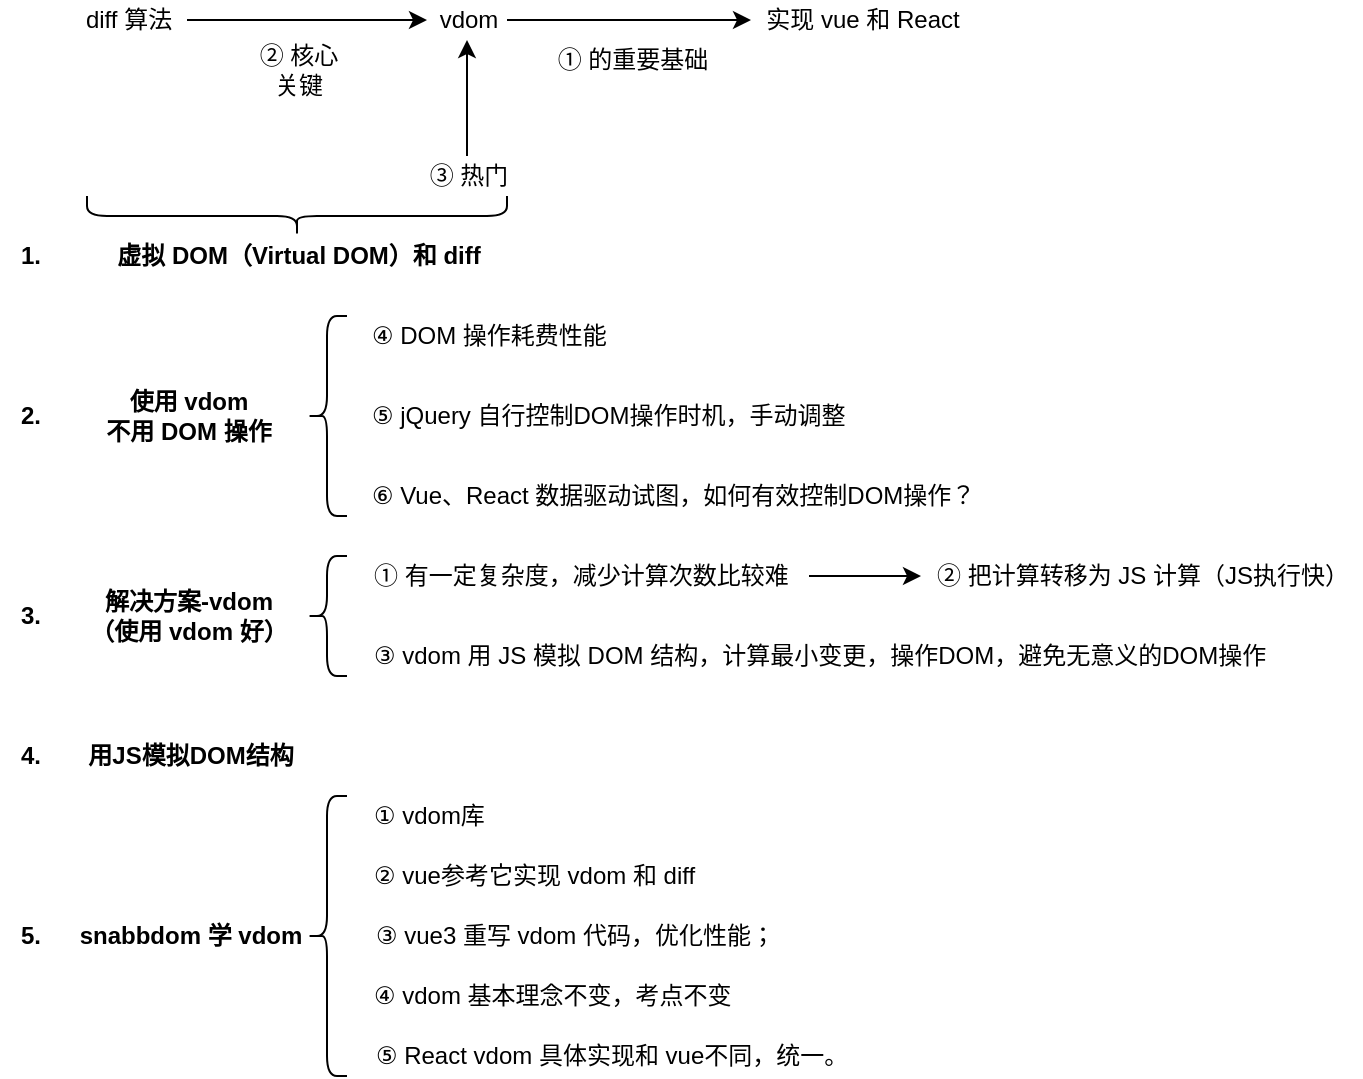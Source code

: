 <mxfile version="22.1.18" type="github" pages="6">
  <diagram id="uMMviY4xtw7i1Muk4mrR" name="VUE-虚拟dom-vnode">
    <mxGraphModel dx="1674" dy="747" grid="1" gridSize="10" guides="1" tooltips="1" connect="1" arrows="1" fold="1" page="1" pageScale="1" pageWidth="827" pageHeight="1169" math="0" shadow="0">
      <root>
        <mxCell id="0" />
        <mxCell id="1" parent="0" />
        <mxCell id="rSCCVyqIPdr72y3jFzY4-1" value="" style="group" parent="1" vertex="1" connectable="0">
          <mxGeometry x="40" y="40" width="680.5" height="538" as="geometry" />
        </mxCell>
        <mxCell id="rSCCVyqIPdr72y3jFzY4-2" value="diff 算法" style="text;html=1;align=center;verticalAlign=middle;resizable=0;points=[];;autosize=1;" parent="rSCCVyqIPdr72y3jFzY4-1" vertex="1">
          <mxGeometry x="33.5" width="60" height="20" as="geometry" />
        </mxCell>
        <mxCell id="rSCCVyqIPdr72y3jFzY4-3" value="vdom" style="text;html=1;align=center;verticalAlign=middle;resizable=0;points=[];;autosize=1;" parent="rSCCVyqIPdr72y3jFzY4-1" vertex="1">
          <mxGeometry x="213.5" width="40" height="20" as="geometry" />
        </mxCell>
        <mxCell id="rSCCVyqIPdr72y3jFzY4-4" style="edgeStyle=orthogonalEdgeStyle;rounded=0;orthogonalLoop=1;jettySize=auto;html=1;" parent="rSCCVyqIPdr72y3jFzY4-1" source="rSCCVyqIPdr72y3jFzY4-2" target="rSCCVyqIPdr72y3jFzY4-3" edge="1">
          <mxGeometry relative="1" as="geometry" />
        </mxCell>
        <mxCell id="rSCCVyqIPdr72y3jFzY4-5" value="实现 vue 和 React" style="text;html=1;align=center;verticalAlign=middle;resizable=0;points=[];;autosize=1;" parent="rSCCVyqIPdr72y3jFzY4-1" vertex="1">
          <mxGeometry x="375.5" width="110" height="20" as="geometry" />
        </mxCell>
        <mxCell id="rSCCVyqIPdr72y3jFzY4-6" style="edgeStyle=orthogonalEdgeStyle;rounded=0;orthogonalLoop=1;jettySize=auto;html=1;" parent="rSCCVyqIPdr72y3jFzY4-1" source="rSCCVyqIPdr72y3jFzY4-3" target="rSCCVyqIPdr72y3jFzY4-5" edge="1">
          <mxGeometry relative="1" as="geometry" />
        </mxCell>
        <mxCell id="rSCCVyqIPdr72y3jFzY4-7" value="② 核心&lt;br&gt;关键" style="text;html=1;align=center;verticalAlign=middle;resizable=0;points=[];;autosize=1;" parent="rSCCVyqIPdr72y3jFzY4-1" vertex="1">
          <mxGeometry x="123.5" y="20" width="50" height="30" as="geometry" />
        </mxCell>
        <mxCell id="rSCCVyqIPdr72y3jFzY4-8" value="① 的重要基础" style="text;html=1;align=center;verticalAlign=middle;resizable=0;points=[];;autosize=1;" parent="rSCCVyqIPdr72y3jFzY4-1" vertex="1">
          <mxGeometry x="270.5" y="20" width="90" height="20" as="geometry" />
        </mxCell>
        <mxCell id="rSCCVyqIPdr72y3jFzY4-9" style="edgeStyle=orthogonalEdgeStyle;rounded=0;orthogonalLoop=1;jettySize=auto;html=1;" parent="rSCCVyqIPdr72y3jFzY4-1" source="rSCCVyqIPdr72y3jFzY4-10" target="rSCCVyqIPdr72y3jFzY4-3" edge="1">
          <mxGeometry relative="1" as="geometry" />
        </mxCell>
        <mxCell id="rSCCVyqIPdr72y3jFzY4-10" value="③ 热门" style="text;html=1;align=center;verticalAlign=middle;resizable=0;points=[];;autosize=1;" parent="rSCCVyqIPdr72y3jFzY4-1" vertex="1">
          <mxGeometry x="208.5" y="78" width="50" height="20" as="geometry" />
        </mxCell>
        <mxCell id="rSCCVyqIPdr72y3jFzY4-11" value="" style="shape=curlyBracket;whiteSpace=wrap;html=1;rounded=1;direction=north;" parent="rSCCVyqIPdr72y3jFzY4-1" vertex="1">
          <mxGeometry x="43.5" y="98" width="210" height="20" as="geometry" />
        </mxCell>
        <mxCell id="rSCCVyqIPdr72y3jFzY4-12" value="使用 vdom&lt;br&gt;不用 DOM 操作" style="text;html=1;align=center;verticalAlign=middle;resizable=0;points=[];;autosize=1;fontStyle=1" parent="rSCCVyqIPdr72y3jFzY4-1" vertex="1">
          <mxGeometry x="43.5" y="193" width="100" height="30" as="geometry" />
        </mxCell>
        <mxCell id="rSCCVyqIPdr72y3jFzY4-13" value="" style="shape=curlyBracket;whiteSpace=wrap;html=1;rounded=1;" parent="rSCCVyqIPdr72y3jFzY4-1" vertex="1">
          <mxGeometry x="153.5" y="158" width="20" height="100" as="geometry" />
        </mxCell>
        <mxCell id="rSCCVyqIPdr72y3jFzY4-14" value="④ DOM 操作耗费性能" style="text;html=1;align=left;verticalAlign=middle;resizable=0;points=[];;autosize=1;" parent="rSCCVyqIPdr72y3jFzY4-1" vertex="1">
          <mxGeometry x="183.5" y="158" width="130" height="20" as="geometry" />
        </mxCell>
        <mxCell id="rSCCVyqIPdr72y3jFzY4-15" value="⑤ jQuery 自行控制DOM操作时机，手动调整" style="text;html=1;align=left;verticalAlign=middle;resizable=0;points=[];;autosize=1;" parent="rSCCVyqIPdr72y3jFzY4-1" vertex="1">
          <mxGeometry x="183.5" y="198" width="250" height="20" as="geometry" />
        </mxCell>
        <mxCell id="rSCCVyqIPdr72y3jFzY4-16" value="⑥ Vue、React 数据驱动试图，如何有效控制DOM操作？" style="text;html=1;align=left;verticalAlign=middle;resizable=0;points=[];;autosize=1;" parent="rSCCVyqIPdr72y3jFzY4-1" vertex="1">
          <mxGeometry x="183.5" y="238" width="320" height="20" as="geometry" />
        </mxCell>
        <mxCell id="rSCCVyqIPdr72y3jFzY4-17" value="解决方案-vdom&lt;br&gt;（使用 vdom 好）" style="text;html=1;align=center;verticalAlign=middle;resizable=0;points=[];;autosize=1;fontStyle=1" parent="rSCCVyqIPdr72y3jFzY4-1" vertex="1">
          <mxGeometry x="38.5" y="293" width="110" height="30" as="geometry" />
        </mxCell>
        <mxCell id="rSCCVyqIPdr72y3jFzY4-18" value="" style="shape=curlyBracket;whiteSpace=wrap;html=1;rounded=1;" parent="rSCCVyqIPdr72y3jFzY4-1" vertex="1">
          <mxGeometry x="153.5" y="278" width="20" height="60" as="geometry" />
        </mxCell>
        <mxCell id="rSCCVyqIPdr72y3jFzY4-19" value="① 有一定复杂度，减少计算次数比较难" style="text;html=1;align=left;verticalAlign=middle;resizable=0;points=[];;autosize=1;" parent="rSCCVyqIPdr72y3jFzY4-1" vertex="1">
          <mxGeometry x="184.5" y="278" width="220" height="20" as="geometry" />
        </mxCell>
        <mxCell id="rSCCVyqIPdr72y3jFzY4-20" value="② 把计算转移为 JS 计算（JS执行快）" style="text;html=1;align=center;verticalAlign=middle;resizable=0;points=[];;autosize=1;" parent="rSCCVyqIPdr72y3jFzY4-1" vertex="1">
          <mxGeometry x="460.5" y="278" width="220" height="20" as="geometry" />
        </mxCell>
        <mxCell id="rSCCVyqIPdr72y3jFzY4-21" style="edgeStyle=orthogonalEdgeStyle;rounded=0;orthogonalLoop=1;jettySize=auto;html=1;" parent="rSCCVyqIPdr72y3jFzY4-1" source="rSCCVyqIPdr72y3jFzY4-19" target="rSCCVyqIPdr72y3jFzY4-20" edge="1">
          <mxGeometry relative="1" as="geometry">
            <mxPoint x="393.5" y="307" as="targetPoint" />
          </mxGeometry>
        </mxCell>
        <mxCell id="rSCCVyqIPdr72y3jFzY4-22" value="③ vdom 用 JS 模拟 DOM 结构，计算最小变更，操作DOM，避免无意义的DOM操作" style="text;html=1;align=left;verticalAlign=middle;resizable=0;points=[];;autosize=1;" parent="rSCCVyqIPdr72y3jFzY4-1" vertex="1">
          <mxGeometry x="184.5" y="318" width="460" height="20" as="geometry" />
        </mxCell>
        <mxCell id="rSCCVyqIPdr72y3jFzY4-23" value="用JS模拟DOM结构" style="text;html=1;align=center;verticalAlign=middle;resizable=0;points=[];;autosize=1;fontStyle=1" parent="rSCCVyqIPdr72y3jFzY4-1" vertex="1">
          <mxGeometry x="35" y="368" width="120" height="20" as="geometry" />
        </mxCell>
        <mxCell id="rSCCVyqIPdr72y3jFzY4-24" value="snabbdom 学 vdom" style="text;html=1;align=center;verticalAlign=middle;resizable=0;points=[];;autosize=1;fontStyle=1" parent="rSCCVyqIPdr72y3jFzY4-1" vertex="1">
          <mxGeometry x="30" y="458" width="130" height="20" as="geometry" />
        </mxCell>
        <mxCell id="rSCCVyqIPdr72y3jFzY4-25" value="① vdom库" style="text;html=1;align=left;verticalAlign=middle;resizable=0;points=[];;autosize=1;" parent="rSCCVyqIPdr72y3jFzY4-1" vertex="1">
          <mxGeometry x="184.5" y="398" width="70" height="20" as="geometry" />
        </mxCell>
        <mxCell id="rSCCVyqIPdr72y3jFzY4-26" value="② vue参考它实现 vdom 和 diff" style="text;html=1;align=left;verticalAlign=middle;resizable=0;points=[];;autosize=1;" parent="rSCCVyqIPdr72y3jFzY4-1" vertex="1">
          <mxGeometry x="184.5" y="428" width="180" height="20" as="geometry" />
        </mxCell>
        <mxCell id="rSCCVyqIPdr72y3jFzY4-27" value="③ vue3 重写 vdom 代码，优化性能；" style="text;html=1;align=left;verticalAlign=middle;resizable=0;points=[];;autosize=1;" parent="rSCCVyqIPdr72y3jFzY4-1" vertex="1">
          <mxGeometry x="185.5" y="458" width="220" height="20" as="geometry" />
        </mxCell>
        <mxCell id="rSCCVyqIPdr72y3jFzY4-28" value="④ vdom 基本理念不变，考点不变" style="text;html=1;align=left;verticalAlign=middle;resizable=0;points=[];;autosize=1;" parent="rSCCVyqIPdr72y3jFzY4-1" vertex="1">
          <mxGeometry x="184.5" y="488" width="200" height="20" as="geometry" />
        </mxCell>
        <mxCell id="rSCCVyqIPdr72y3jFzY4-29" value="⑤ React vdom 具体实现和 vue不同，统一。" style="text;html=1;align=left;verticalAlign=middle;resizable=0;points=[];;autosize=1;" parent="rSCCVyqIPdr72y3jFzY4-1" vertex="1">
          <mxGeometry x="185.5" y="518" width="250" height="20" as="geometry" />
        </mxCell>
        <mxCell id="rSCCVyqIPdr72y3jFzY4-30" value="" style="shape=curlyBracket;whiteSpace=wrap;html=1;rounded=1;" parent="rSCCVyqIPdr72y3jFzY4-1" vertex="1">
          <mxGeometry x="153.5" y="398" width="20" height="140" as="geometry" />
        </mxCell>
        <mxCell id="rSCCVyqIPdr72y3jFzY4-31" value="虚拟 DOM（Virtual DOM）和 diff" style="text;html=1;align=center;verticalAlign=middle;resizable=0;points=[];;autosize=1;fontStyle=1" parent="rSCCVyqIPdr72y3jFzY4-1" vertex="1">
          <mxGeometry x="48.5" y="118" width="200" height="20" as="geometry" />
        </mxCell>
        <mxCell id="rSCCVyqIPdr72y3jFzY4-32" value="1." style="text;html=1;align=center;verticalAlign=middle;resizable=0;points=[];;autosize=1;fontStyle=1" parent="rSCCVyqIPdr72y3jFzY4-1" vertex="1">
          <mxGeometry y="118" width="30" height="20" as="geometry" />
        </mxCell>
        <mxCell id="rSCCVyqIPdr72y3jFzY4-33" value="2." style="text;html=1;align=center;verticalAlign=middle;resizable=0;points=[];;autosize=1;fontStyle=1" parent="rSCCVyqIPdr72y3jFzY4-1" vertex="1">
          <mxGeometry y="198" width="30" height="20" as="geometry" />
        </mxCell>
        <mxCell id="rSCCVyqIPdr72y3jFzY4-34" value="3." style="text;html=1;align=center;verticalAlign=middle;resizable=0;points=[];;autosize=1;fontStyle=1" parent="rSCCVyqIPdr72y3jFzY4-1" vertex="1">
          <mxGeometry y="298" width="30" height="20" as="geometry" />
        </mxCell>
        <mxCell id="rSCCVyqIPdr72y3jFzY4-35" value="4." style="text;html=1;align=center;verticalAlign=middle;resizable=0;points=[];;autosize=1;fontStyle=1" parent="rSCCVyqIPdr72y3jFzY4-1" vertex="1">
          <mxGeometry y="368" width="30" height="20" as="geometry" />
        </mxCell>
        <mxCell id="rSCCVyqIPdr72y3jFzY4-36" value="5." style="text;html=1;align=center;verticalAlign=middle;resizable=0;points=[];;autosize=1;fontStyle=1" parent="rSCCVyqIPdr72y3jFzY4-1" vertex="1">
          <mxGeometry y="458" width="30" height="20" as="geometry" />
        </mxCell>
      </root>
    </mxGraphModel>
  </diagram>
  <diagram id="c-JXkc4jLdelJpHtnAxU" name="VUE-用过虚拟DOM吗？">
    <mxGraphModel dx="2790" dy="1245" grid="1" gridSize="10" guides="1" tooltips="1" connect="1" arrows="1" fold="1" page="1" pageScale="1" pageWidth="827" pageHeight="1169" math="0" shadow="0">
      <root>
        <mxCell id="0" />
        <mxCell id="1" parent="0" />
        <mxCell id="bOBCkc22YF0pRULmv2wO-1" value="" style="group" vertex="1" connectable="0" parent="1">
          <mxGeometry x="40" y="40" width="1310" height="1029" as="geometry" />
        </mxCell>
        <mxCell id="bOBCkc22YF0pRULmv2wO-2" value="引用" style="text;html=1;align=center;verticalAlign=middle;resizable=0;points=[];;autosize=1;" vertex="1" parent="bOBCkc22YF0pRULmv2wO-1">
          <mxGeometry x="220" width="40" height="20" as="geometry" />
        </mxCell>
        <mxCell id="bOBCkc22YF0pRULmv2wO-3" value="初始化" style="text;html=1;align=center;verticalAlign=middle;resizable=0;points=[];;autosize=1;" vertex="1" parent="bOBCkc22YF0pRULmv2wO-1">
          <mxGeometry x="220" y="40" width="50" height="20" as="geometry" />
        </mxCell>
        <mxCell id="bOBCkc22YF0pRULmv2wO-4" value="h函数" style="text;html=1;align=center;verticalAlign=middle;resizable=0;points=[];;autosize=1;" vertex="1" parent="bOBCkc22YF0pRULmv2wO-1">
          <mxGeometry x="220" y="80" width="50" height="20" as="geometry" />
        </mxCell>
        <mxCell id="bOBCkc22YF0pRULmv2wO-5" value="DOM元素，container容器" style="text;html=1;align=center;verticalAlign=middle;resizable=0;points=[];;autosize=1;" vertex="1" parent="bOBCkc22YF0pRULmv2wO-1">
          <mxGeometry x="220" y="120" width="150" height="20" as="geometry" />
        </mxCell>
        <mxCell id="bOBCkc22YF0pRULmv2wO-6" value="源码：vnode = h(...)" style="text;html=1;align=center;verticalAlign=middle;resizable=0;points=[];;autosize=1;" vertex="1" parent="bOBCkc22YF0pRULmv2wO-1">
          <mxGeometry x="166" y="196.5" width="120" height="20" as="geometry" />
        </mxCell>
        <mxCell id="bOBCkc22YF0pRULmv2wO-7" value="h函数是什么？" style="text;html=1;align=center;verticalAlign=middle;resizable=0;points=[];;autosize=1;fontStyle=1" vertex="1" parent="bOBCkc22YF0pRULmv2wO-1">
          <mxGeometry x="40" y="314" width="90" height="20" as="geometry" />
        </mxCell>
        <mxCell id="bOBCkc22YF0pRULmv2wO-8" style="edgeStyle=orthogonalEdgeStyle;rounded=0;orthogonalLoop=1;jettySize=auto;html=1;" edge="1" parent="bOBCkc22YF0pRULmv2wO-1" source="bOBCkc22YF0pRULmv2wO-6" target="bOBCkc22YF0pRULmv2wO-7">
          <mxGeometry relative="1" as="geometry">
            <Array as="points">
              <mxPoint x="226" y="260.5" />
              <mxPoint x="65" y="260.5" />
            </Array>
          </mxGeometry>
        </mxCell>
        <mxCell id="bOBCkc22YF0pRULmv2wO-9" value="接收 sel、data、children" style="text;html=1;align=center;verticalAlign=middle;resizable=0;points=[];;autosize=1;" vertex="1" parent="bOBCkc22YF0pRULmv2wO-1">
          <mxGeometry x="212" y="291.5" width="150" height="20" as="geometry" />
        </mxCell>
        <mxCell id="bOBCkc22YF0pRULmv2wO-10" value="返回 vnode" style="text;html=1;align=center;verticalAlign=middle;resizable=0;points=[];;autosize=1;" vertex="1" parent="bOBCkc22YF0pRULmv2wO-1">
          <mxGeometry x="212" y="331.5" width="80" height="20" as="geometry" />
        </mxCell>
        <mxCell id="bOBCkc22YF0pRULmv2wO-11" value="" style="shape=curlyBracket;whiteSpace=wrap;html=1;rounded=1;align=left;" vertex="1" parent="bOBCkc22YF0pRULmv2wO-1">
          <mxGeometry x="190" y="291.5" width="20" height="60" as="geometry" />
        </mxCell>
        <mxCell id="bOBCkc22YF0pRULmv2wO-12" value="patch函数&lt;br&gt;的用法" style="text;html=1;align=center;verticalAlign=middle;resizable=0;points=[];;autosize=1;fontStyle=1" vertex="1" parent="bOBCkc22YF0pRULmv2wO-1">
          <mxGeometry x="40" y="416" width="70" height="30" as="geometry" />
        </mxCell>
        <mxCell id="bOBCkc22YF0pRULmv2wO-13" value="patch(container, vnode)" style="text;html=1;align=center;verticalAlign=middle;resizable=0;points=[];;autosize=1;" vertex="1" parent="bOBCkc22YF0pRULmv2wO-1">
          <mxGeometry x="316" y="376.5" width="140" height="20" as="geometry" />
        </mxCell>
        <mxCell id="bOBCkc22YF0pRULmv2wO-14" value="patch(vnode, newVnode)" style="text;html=1;align=center;verticalAlign=middle;resizable=0;points=[];;autosize=1;" vertex="1" parent="bOBCkc22YF0pRULmv2wO-1">
          <mxGeometry x="211" y="421" width="150" height="20" as="geometry" />
        </mxCell>
        <mxCell id="bOBCkc22YF0pRULmv2wO-15" value="patch(newVnode, null)" style="text;html=1;align=center;verticalAlign=middle;resizable=0;points=[];;autosize=1;" vertex="1" parent="bOBCkc22YF0pRULmv2wO-1">
          <mxGeometry x="211" y="460.5" width="130" height="20" as="geometry" />
        </mxCell>
        <mxCell id="bOBCkc22YF0pRULmv2wO-16" value="" style="shape=curlyBracket;whiteSpace=wrap;html=1;rounded=1;align=left;" vertex="1" parent="bOBCkc22YF0pRULmv2wO-1">
          <mxGeometry x="191" y="381.5" width="20" height="100" as="geometry" />
        </mxCell>
        <mxCell id="bOBCkc22YF0pRULmv2wO-17" value="初次渲染" style="text;html=1;align=center;verticalAlign=middle;resizable=0;points=[];;autosize=1;" vertex="1" parent="bOBCkc22YF0pRULmv2wO-1">
          <mxGeometry x="516.5" y="376.5" width="60" height="20" as="geometry" />
        </mxCell>
        <mxCell id="bOBCkc22YF0pRULmv2wO-18" style="edgeStyle=orthogonalEdgeStyle;rounded=0;orthogonalLoop=1;jettySize=auto;html=1;" edge="1" parent="bOBCkc22YF0pRULmv2wO-1" source="bOBCkc22YF0pRULmv2wO-13" target="bOBCkc22YF0pRULmv2wO-17">
          <mxGeometry relative="1" as="geometry" />
        </mxCell>
        <mxCell id="bOBCkc22YF0pRULmv2wO-19" value="vdom 更新" style="text;html=1;align=center;verticalAlign=middle;resizable=0;points=[];;autosize=1;" vertex="1" parent="bOBCkc22YF0pRULmv2wO-1">
          <mxGeometry x="406.5" y="421" width="70" height="20" as="geometry" />
        </mxCell>
        <mxCell id="bOBCkc22YF0pRULmv2wO-20" style="edgeStyle=orthogonalEdgeStyle;rounded=0;orthogonalLoop=1;jettySize=auto;html=1;" edge="1" parent="bOBCkc22YF0pRULmv2wO-1" source="bOBCkc22YF0pRULmv2wO-14" target="bOBCkc22YF0pRULmv2wO-19">
          <mxGeometry relative="1" as="geometry" />
        </mxCell>
        <mxCell id="bOBCkc22YF0pRULmv2wO-21" value="销毁" style="text;html=1;align=center;verticalAlign=middle;resizable=0;points=[];;autosize=1;" vertex="1" parent="bOBCkc22YF0pRULmv2wO-1">
          <mxGeometry x="421.5" y="460.5" width="40" height="20" as="geometry" />
        </mxCell>
        <mxCell id="bOBCkc22YF0pRULmv2wO-22" style="edgeStyle=orthogonalEdgeStyle;rounded=0;orthogonalLoop=1;jettySize=auto;html=1;" edge="1" parent="bOBCkc22YF0pRULmv2wO-1" source="bOBCkc22YF0pRULmv2wO-15" target="bOBCkc22YF0pRULmv2wO-21">
          <mxGeometry relative="1" as="geometry" />
        </mxCell>
        <mxCell id="bOBCkc22YF0pRULmv2wO-23" value="vdom怎么优化&lt;br&gt;DOM 操作？&lt;br&gt;&lt;br&gt;（vdom核心逻辑&lt;br&gt;&amp;amp;价值）" style="text;html=1;align=center;verticalAlign=middle;resizable=0;points=[];;autosize=1;fontStyle=1" vertex="1" parent="bOBCkc22YF0pRULmv2wO-1">
          <mxGeometry x="30" y="531.5" width="110" height="80" as="geometry" />
        </mxCell>
        <mxCell id="bOBCkc22YF0pRULmv2wO-24" value="例子" style="text;html=1;align=center;verticalAlign=middle;resizable=0;points=[];;autosize=1;fontStyle=1" vertex="1" parent="bOBCkc22YF0pRULmv2wO-1">
          <mxGeometry x="40" y="741.5" width="40" height="20" as="geometry" />
        </mxCell>
        <mxCell id="bOBCkc22YF0pRULmv2wO-25" value="例1" style="text;html=1;align=center;verticalAlign=middle;resizable=0;points=[];;autosize=1;" vertex="1" parent="bOBCkc22YF0pRULmv2wO-1">
          <mxGeometry x="211" y="671.5" width="30" height="20" as="geometry" />
        </mxCell>
        <mxCell id="bOBCkc22YF0pRULmv2wO-26" value="例2" style="text;html=1;align=center;verticalAlign=middle;resizable=0;points=[];;autosize=1;" vertex="1" parent="bOBCkc22YF0pRULmv2wO-1">
          <mxGeometry x="211" y="816.5" width="30" height="20" as="geometry" />
        </mxCell>
        <mxCell id="bOBCkc22YF0pRULmv2wO-27" value="" style="shape=curlyBracket;whiteSpace=wrap;html=1;rounded=1;align=left;" vertex="1" parent="bOBCkc22YF0pRULmv2wO-1">
          <mxGeometry x="190" y="671.5" width="20" height="160" as="geometry" />
        </mxCell>
        <mxCell id="bOBCkc22YF0pRULmv2wO-28" value="不用 vdom：table-without-vdom.html" style="text;html=1;align=center;verticalAlign=middle;resizable=0;points=[];;autosize=1;" vertex="1" parent="bOBCkc22YF0pRULmv2wO-1">
          <mxGeometry x="280" y="706.5" width="210" height="20" as="geometry" />
        </mxCell>
        <mxCell id="bOBCkc22YF0pRULmv2wO-29" value="用 vdom：table-with-vdom.html" style="text;html=1;align=center;verticalAlign=middle;resizable=0;points=[];;autosize=1;" vertex="1" parent="bOBCkc22YF0pRULmv2wO-1">
          <mxGeometry x="282.5" y="934" width="180" height="20" as="geometry" />
        </mxCell>
        <mxCell id="bOBCkc22YF0pRULmv2wO-30" value="" style="shape=curlyBracket;whiteSpace=wrap;html=1;rounded=1;align=left;" vertex="1" parent="bOBCkc22YF0pRULmv2wO-1">
          <mxGeometry x="260" y="701.5" width="20" height="250" as="geometry" />
        </mxCell>
        <mxCell id="bOBCkc22YF0pRULmv2wO-31" value="&lt;div style=&quot;background-color: rgb(255 , 255 , 255) ; font-family: &amp;#34;consolas&amp;#34; , &amp;#34;courier new&amp;#34; , monospace ; line-height: 24px ; white-space: pre&quot;&gt;&lt;font style=&quot;font-size: 12px&quot;&gt;尽量把所有的计算都放在 JS 中，&lt;/font&gt;&lt;/div&gt;&lt;div style=&quot;background-color: rgb(255 , 255 , 255) ; font-family: &amp;#34;consolas&amp;#34; , &amp;#34;courier new&amp;#34; , monospace ; line-height: 24px ; white-space: pre&quot;&gt;&lt;font style=&quot;font-size: 12px&quot;&gt;进行对比计算之后，找出最需要更新的 dom 操作才去更新，&lt;/font&gt;&lt;/div&gt;&lt;div style=&quot;background-color: rgb(255 , 255 , 255) ; font-family: &amp;#34;consolas&amp;#34; , &amp;#34;courier new&amp;#34; , monospace ; line-height: 24px ; white-space: pre&quot;&gt;&lt;font style=&quot;font-size: 12px&quot;&gt;不需更新的不更新。&lt;/font&gt;&lt;/div&gt;" style="text;html=1;align=left;verticalAlign=middle;resizable=0;points=[];;autosize=1;" vertex="1" parent="bOBCkc22YF0pRULmv2wO-1">
          <mxGeometry x="211" y="531.5" width="340" height="80" as="geometry" />
        </mxCell>
        <mxCell id="bOBCkc22YF0pRULmv2wO-32" value="&lt;div style=&quot;background-color: rgb(255 , 255 , 255) ; font-family: &amp;quot;consolas&amp;quot; , &amp;quot;courier new&amp;quot; , monospace ; font-size: 18px ; line-height: 24px ; white-space: pre&quot;&gt;点击 change，&lt;/div&gt;&lt;div style=&quot;background-color: rgb(255 , 255 , 255) ; font-family: &amp;quot;consolas&amp;quot; , &amp;quot;courier new&amp;quot; , monospace ; font-size: 18px ; line-height: 24px ; white-space: pre&quot;&gt;整个 table 全部重新更新，table 合起来了&lt;/div&gt;&lt;div style=&quot;background-color: rgb(255 , 255 , 255) ; font-family: &amp;quot;consolas&amp;quot; , &amp;quot;courier new&amp;quot; , monospace ; font-size: 18px ; line-height: 24px ; white-space: pre&quot;&gt;（意图只改后两个，但全部渲染）。&lt;/div&gt;" style="text;html=1;align=left;verticalAlign=middle;resizable=0;points=[];;autosize=1;" vertex="1" parent="bOBCkc22YF0pRULmv2wO-1">
          <mxGeometry x="550" y="676.5" width="380" height="80" as="geometry" />
        </mxCell>
        <mxCell id="bOBCkc22YF0pRULmv2wO-33" style="edgeStyle=orthogonalEdgeStyle;rounded=0;orthogonalLoop=1;jettySize=auto;html=1;" edge="1" parent="bOBCkc22YF0pRULmv2wO-1" source="bOBCkc22YF0pRULmv2wO-28" target="bOBCkc22YF0pRULmv2wO-32">
          <mxGeometry relative="1" as="geometry" />
        </mxCell>
        <mxCell id="bOBCkc22YF0pRULmv2wO-34" value="&lt;div style=&quot;background-color: rgb(255 , 255 , 255) ; font-family: &amp;quot;consolas&amp;quot; , &amp;quot;courier new&amp;quot; , monospace ; font-size: 18px ; line-height: 24px ; white-space: pre&quot;&gt;所有 table tr td 全部展开，&lt;/div&gt;&lt;div style=&quot;background-color: rgb(255 , 255 , 255) ; font-family: &amp;quot;consolas&amp;quot; , &amp;quot;courier new&amp;quot; , monospace ; font-size: 18px ; line-height: 24px ; white-space: pre&quot;&gt;点击 change，&lt;/div&gt;&lt;div style=&quot;background-color: rgb(255 , 255 , 255) ; font-family: &amp;quot;consolas&amp;quot; , &amp;quot;courier new&amp;quot; , monospace ; font-size: 18px ; line-height: 24px ; white-space: pre&quot;&gt;只有这两个更改数据的地方重新渲染：&lt;/div&gt;" style="text;html=1;align=left;verticalAlign=middle;resizable=0;points=[];;autosize=1;" vertex="1" parent="bOBCkc22YF0pRULmv2wO-1">
          <mxGeometry x="551.5" y="904" width="320" height="80" as="geometry" />
        </mxCell>
        <mxCell id="bOBCkc22YF0pRULmv2wO-35" style="edgeStyle=orthogonalEdgeStyle;rounded=0;orthogonalLoop=1;jettySize=auto;html=1;" edge="1" parent="bOBCkc22YF0pRULmv2wO-1" source="bOBCkc22YF0pRULmv2wO-29" target="bOBCkc22YF0pRULmv2wO-34">
          <mxGeometry relative="1" as="geometry" />
        </mxCell>
        <mxCell id="bOBCkc22YF0pRULmv2wO-36" value="&lt;div style=&quot;background-color: rgb(255 , 255 , 255) ; font-family: &amp;quot;consolas&amp;quot; , &amp;quot;courier new&amp;quot; , monospace ; font-size: 18px ; line-height: 24px ; white-space: pre&quot;&gt;&lt;div&gt;&lt;span style=&quot;color: #795e26&quot;&gt;$&lt;/span&gt;(&lt;span style=&quot;color: #a31515&quot;&gt;&quot;#btn-change&quot;&lt;/span&gt;).&lt;span style=&quot;color: #795e26&quot;&gt;click&lt;/span&gt;(() &lt;span style=&quot;color: #0000ff&quot;&gt;=&amp;gt;&lt;/span&gt; {&lt;/div&gt;&lt;div&gt;&amp;nbsp; &lt;span style=&quot;color: #001080&quot;&gt;data&lt;/span&gt;[&lt;span style=&quot;color: #098658&quot;&gt;1&lt;/span&gt;].&lt;span style=&quot;color: #001080&quot;&gt;age&lt;/span&gt; = &lt;span style=&quot;color: #098658&quot;&gt;30&lt;/span&gt;;&lt;/div&gt;&lt;div&gt;&amp;nbsp; &lt;span style=&quot;color: #001080&quot;&gt;data&lt;/span&gt;[&lt;span style=&quot;color: #098658&quot;&gt;2&lt;/span&gt;].&lt;span style=&quot;color: #001080&quot;&gt;address&lt;/span&gt; = &lt;span style=&quot;color: #a31515&quot;&gt;&quot;深圳&quot;&lt;/span&gt;;&lt;/div&gt;&lt;div&gt;&amp;nbsp; &lt;span style=&quot;color: #008000&quot;&gt;// re-render &amp;nbsp;再次渲染&lt;/span&gt;&lt;/div&gt;&lt;div&gt;&amp;nbsp; &lt;span style=&quot;color: #795e26&quot;&gt;render&lt;/span&gt;(&lt;span style=&quot;color: #001080&quot;&gt;data&lt;/span&gt;);&lt;/div&gt;&lt;div&gt;});&lt;/div&gt;&lt;div&gt;&lt;span style=&quot;color: #008000&quot;&gt;// 页面加载完立刻执行（初次渲染）&lt;/span&gt;&lt;/div&gt;&lt;div&gt;&lt;span style=&quot;color: #795e26&quot;&gt;render&lt;/span&gt;(&lt;span style=&quot;color: #001080&quot;&gt;data&lt;/span&gt;);&lt;/div&gt;&lt;/div&gt;" style="text;html=1;align=left;verticalAlign=middle;resizable=0;points=[];;autosize=1;" vertex="1" parent="bOBCkc22YF0pRULmv2wO-1">
          <mxGeometry x="990" y="616.5" width="320" height="200" as="geometry" />
        </mxCell>
        <mxCell id="bOBCkc22YF0pRULmv2wO-37" style="edgeStyle=orthogonalEdgeStyle;rounded=0;orthogonalLoop=1;jettySize=auto;html=1;" edge="1" parent="bOBCkc22YF0pRULmv2wO-1" source="bOBCkc22YF0pRULmv2wO-32" target="bOBCkc22YF0pRULmv2wO-36">
          <mxGeometry relative="1" as="geometry" />
        </mxCell>
        <mxCell id="bOBCkc22YF0pRULmv2wO-38" value="&lt;div style=&quot;background-color: rgb(255 , 255 , 255) ; font-family: &amp;quot;consolas&amp;quot; , &amp;quot;courier new&amp;quot; , monospace ; font-size: 18px ; line-height: 24px ; white-space: pre&quot;&gt;&lt;div&gt;&lt;span style=&quot;color: #af00db&quot;&gt;if&lt;/span&gt; (&lt;span style=&quot;color: #001080&quot;&gt;vnode&lt;/span&gt;) {&lt;/div&gt;&lt;div&gt;&amp;nbsp; &lt;span style=&quot;color: #008000&quot;&gt;// re-render&lt;/span&gt;&lt;/div&gt;&lt;div&gt;&amp;nbsp; &lt;span style=&quot;color: #795e26&quot;&gt;patch&lt;/span&gt;(&lt;span style=&quot;color: #001080&quot;&gt;vnode&lt;/span&gt;, &lt;span style=&quot;color: #001080&quot;&gt;newVnode&lt;/span&gt;);&lt;/div&gt;&lt;div&gt;} &lt;span style=&quot;color: #af00db&quot;&gt;else&lt;/span&gt; {&lt;/div&gt;&lt;div&gt;&amp;nbsp; &lt;span style=&quot;color: #008000&quot;&gt;// 初次渲染&lt;/span&gt;&lt;/div&gt;&lt;div&gt;&amp;nbsp; &lt;span style=&quot;color: #795e26&quot;&gt;patch&lt;/span&gt;(&lt;span style=&quot;color: #001080&quot;&gt;container&lt;/span&gt;, &lt;span style=&quot;color: #001080&quot;&gt;newVnode&lt;/span&gt;);&lt;/div&gt;&lt;div&gt;}&lt;/div&gt;&lt;/div&gt;" style="text;html=1;align=left;verticalAlign=middle;resizable=0;points=[];;autosize=1;" vertex="1" parent="bOBCkc22YF0pRULmv2wO-1">
          <mxGeometry x="990.5" y="859" width="300" height="170" as="geometry" />
        </mxCell>
        <mxCell id="bOBCkc22YF0pRULmv2wO-39" style="edgeStyle=orthogonalEdgeStyle;rounded=0;orthogonalLoop=1;jettySize=auto;html=1;" edge="1" parent="bOBCkc22YF0pRULmv2wO-1" source="bOBCkc22YF0pRULmv2wO-34" target="bOBCkc22YF0pRULmv2wO-38">
          <mxGeometry relative="1" as="geometry" />
        </mxCell>
        <mxCell id="bOBCkc22YF0pRULmv2wO-40" value="&lt;span style=&quot;font-family: &amp;#34;consolas&amp;#34; , &amp;#34;courier new&amp;#34; , monospace ; font-size: 18px ; white-space: pre ; background-color: rgb(255 , 255 , 255)&quot;&gt;3.vdom的意义是什么？&lt;/span&gt;&lt;span style=&quot;background-color: rgb(255 , 255 , 255) ; font-family: &amp;#34;consolas&amp;#34; , &amp;#34;courier new&amp;#34; , monospace ; font-size: 18px ; white-space: pre&quot;&gt;数据驱动视图的模式下，有效控制DOM操作&lt;/span&gt;" style="text;html=1;align=center;verticalAlign=middle;resizable=0;points=[];;autosize=1;fontColor=#FF0000;" vertex="1" parent="bOBCkc22YF0pRULmv2wO-1">
          <mxGeometry x="630" y="556.5" width="540" height="20" as="geometry" />
        </mxCell>
        <mxCell id="bOBCkc22YF0pRULmv2wO-41" value="&lt;div style=&quot;background-color: rgb(255 , 255 , 255) ; font-family: &amp;#34;consolas&amp;#34; , &amp;#34;courier new&amp;#34; , monospace ; font-size: 18px ; line-height: 24px ; white-space: pre&quot;&gt;&lt;br&gt;&lt;/div&gt;" style="text;html=1;align=center;verticalAlign=middle;resizable=0;points=[];;autosize=1;fontColor=#FF0000;" vertex="1" parent="bOBCkc22YF0pRULmv2wO-1">
          <mxGeometry x="276" y="151.5" width="20" height="30" as="geometry" />
        </mxCell>
        <mxCell id="bOBCkc22YF0pRULmv2wO-42" value="1" style="text;html=1;align=center;verticalAlign=middle;resizable=0;points=[];;autosize=1;fontStyle=1" vertex="1" parent="bOBCkc22YF0pRULmv2wO-1">
          <mxGeometry y="61" width="20" height="20" as="geometry" />
        </mxCell>
        <mxCell id="bOBCkc22YF0pRULmv2wO-43" value="2" style="text;html=1;align=center;verticalAlign=middle;resizable=0;points=[];;autosize=1;fontStyle=1" vertex="1" parent="bOBCkc22YF0pRULmv2wO-1">
          <mxGeometry y="196.5" width="20" height="20" as="geometry" />
        </mxCell>
        <mxCell id="bOBCkc22YF0pRULmv2wO-44" value="3" style="text;html=1;align=center;verticalAlign=middle;resizable=0;points=[];;autosize=1;fontStyle=1" vertex="1" parent="bOBCkc22YF0pRULmv2wO-1">
          <mxGeometry y="314" width="20" height="20" as="geometry" />
        </mxCell>
        <mxCell id="bOBCkc22YF0pRULmv2wO-45" value="4" style="text;html=1;align=center;verticalAlign=middle;resizable=0;points=[];;autosize=1;fontStyle=1" vertex="1" parent="bOBCkc22YF0pRULmv2wO-1">
          <mxGeometry x="1" y="421" width="20" height="20" as="geometry" />
        </mxCell>
        <mxCell id="bOBCkc22YF0pRULmv2wO-46" value="5" style="text;html=1;align=center;verticalAlign=middle;resizable=0;points=[];;autosize=1;fontStyle=1" vertex="1" parent="bOBCkc22YF0pRULmv2wO-1">
          <mxGeometry y="561.5" width="20" height="20" as="geometry" />
        </mxCell>
        <mxCell id="bOBCkc22YF0pRULmv2wO-47" value="6" style="text;html=1;align=center;verticalAlign=middle;resizable=0;points=[];;autosize=1;fontStyle=1" vertex="1" parent="bOBCkc22YF0pRULmv2wO-1">
          <mxGeometry y="741.5" width="20" height="20" as="geometry" />
        </mxCell>
        <mxCell id="bOBCkc22YF0pRULmv2wO-48" value="&lt;span style=&quot;color: rgb(255 , 0 , 0) ; font-family: &amp;#34;consolas&amp;#34; , &amp;#34;courier new&amp;#34; , monospace ; font-size: 18px ; white-space: pre ; background-color: rgb(255 , 255 , 255)&quot;&gt;1.vnode是什么？&lt;/span&gt;&lt;span style=&quot;color: rgb(255 , 0 , 0) ; font-family: &amp;#34;consolas&amp;#34; , &amp;#34;courier new&amp;#34; , monospace ; font-size: 18px ; white-space: pre ; background-color: rgb(255 , 255 , 255)&quot;&gt;是用JS模拟的DOM结构&lt;/span&gt;" style="text;html=1;align=center;verticalAlign=middle;resizable=0;points=[];;autosize=1;" vertex="1" parent="bOBCkc22YF0pRULmv2wO-1">
          <mxGeometry x="411" y="196.5" width="330" height="20" as="geometry" />
        </mxCell>
        <mxCell id="bOBCkc22YF0pRULmv2wO-49" style="edgeStyle=orthogonalEdgeStyle;rounded=0;orthogonalLoop=1;jettySize=auto;html=1;" edge="1" parent="bOBCkc22YF0pRULmv2wO-1" source="bOBCkc22YF0pRULmv2wO-50" target="bOBCkc22YF0pRULmv2wO-6">
          <mxGeometry relative="1" as="geometry" />
        </mxCell>
        <mxCell id="bOBCkc22YF0pRULmv2wO-50" value="虚拟 DOM、&lt;br&gt;虚拟 node、&lt;br&gt;虚拟节点" style="text;html=1;align=center;verticalAlign=middle;resizable=0;points=[];;autosize=1;fontStyle=1" vertex="1" parent="bOBCkc22YF0pRULmv2wO-1">
          <mxGeometry x="40" y="181.5" width="80" height="50" as="geometry" />
        </mxCell>
        <mxCell id="bOBCkc22YF0pRULmv2wO-51" value="tag、props、children" style="text;html=1;align=center;verticalAlign=middle;resizable=0;points=[];;autosize=1;" vertex="1" parent="bOBCkc22YF0pRULmv2wO-1">
          <mxGeometry x="616" y="291.5" width="130" height="20" as="geometry" />
        </mxCell>
        <mxCell id="bOBCkc22YF0pRULmv2wO-52" value="&lt;span style=&quot;color: rgb(255 , 0 , 0) ; font-family: &amp;#34;consolas&amp;#34; , &amp;#34;courier new&amp;#34; , monospace ; font-size: 18px ; white-space: pre ; background-color: rgb(255 , 255 , 255)&quot;&gt;2.vdom基本操作是什么？&lt;/span&gt;&lt;span style=&quot;color: rgb(255 , 0 , 0) ; font-family: &amp;#34;consolas&amp;#34; , &amp;#34;courier new&amp;#34; , monospace ; font-size: 18px ; white-space: pre ; background-color: rgb(255 , 255 , 255)&quot;&gt;新旧vnode对比，得出最小的更新范围，最后更新DOM&lt;/span&gt;" style="text;html=1;align=center;verticalAlign=middle;resizable=0;points=[];;autosize=1;" vertex="1" parent="bOBCkc22YF0pRULmv2wO-1">
          <mxGeometry x="576" y="421" width="640" height="20" as="geometry" />
        </mxCell>
        <mxCell id="bOBCkc22YF0pRULmv2wO-53" value="" style="shape=flexArrow;endArrow=classic;html=1;" edge="1" parent="bOBCkc22YF0pRULmv2wO-1" target="bOBCkc22YF0pRULmv2wO-48">
          <mxGeometry width="50" height="50" relative="1" as="geometry">
            <mxPoint x="320" y="206.5" as="sourcePoint" />
            <mxPoint x="360" y="206.5" as="targetPoint" />
          </mxGeometry>
        </mxCell>
        <mxCell id="bOBCkc22YF0pRULmv2wO-54" value="" style="endArrow=classic;html=1;" edge="1" parent="bOBCkc22YF0pRULmv2wO-1" source="bOBCkc22YF0pRULmv2wO-48" target="bOBCkc22YF0pRULmv2wO-9">
          <mxGeometry width="50" height="50" relative="1" as="geometry">
            <mxPoint x="910" y="231.5" as="sourcePoint" />
            <mxPoint x="960" y="181.5" as="targetPoint" />
          </mxGeometry>
        </mxCell>
        <mxCell id="bOBCkc22YF0pRULmv2wO-55" value="法Ⅰ" style="text;html=1;align=center;verticalAlign=middle;resizable=0;points=[];;labelBackgroundColor=#ffffff;" vertex="1" connectable="0" parent="bOBCkc22YF0pRULmv2wO-54">
          <mxGeometry x="-0.11" y="2" relative="1" as="geometry">
            <mxPoint as="offset" />
          </mxGeometry>
        </mxCell>
        <mxCell id="bOBCkc22YF0pRULmv2wO-56" value="" style="endArrow=classic;html=1;" edge="1" parent="bOBCkc22YF0pRULmv2wO-1" source="bOBCkc22YF0pRULmv2wO-48" target="bOBCkc22YF0pRULmv2wO-51">
          <mxGeometry width="50" height="50" relative="1" as="geometry">
            <mxPoint x="840" y="281.5" as="sourcePoint" />
            <mxPoint x="890" y="231.5" as="targetPoint" />
          </mxGeometry>
        </mxCell>
        <mxCell id="bOBCkc22YF0pRULmv2wO-57" value="法Ⅱ" style="text;html=1;align=center;verticalAlign=middle;resizable=0;points=[];;labelBackgroundColor=#ffffff;" vertex="1" connectable="0" parent="bOBCkc22YF0pRULmv2wO-56">
          <mxGeometry x="-0.325" y="-1" relative="1" as="geometry">
            <mxPoint x="1" y="13" as="offset" />
          </mxGeometry>
        </mxCell>
        <mxCell id="bOBCkc22YF0pRULmv2wO-58" value="" style="shape=curlyBracket;whiteSpace=wrap;html=1;rounded=1;align=left;" vertex="1" parent="bOBCkc22YF0pRULmv2wO-1">
          <mxGeometry x="191" y="531.5" width="20" height="80" as="geometry" />
        </mxCell>
        <mxCell id="bOBCkc22YF0pRULmv2wO-59" value="" style="shape=flexArrow;endArrow=classic;html=1;exitX=0.1;exitY=0.5;exitDx=0;exitDy=0;exitPerimeter=0;" edge="1" parent="bOBCkc22YF0pRULmv2wO-1" target="bOBCkc22YF0pRULmv2wO-52">
          <mxGeometry width="50" height="50" relative="1" as="geometry">
            <mxPoint x="495.5" y="431.5" as="sourcePoint" />
            <mxPoint x="535" y="361.5" as="targetPoint" />
          </mxGeometry>
        </mxCell>
        <mxCell id="bOBCkc22YF0pRULmv2wO-60" value="" style="shape=flexArrow;endArrow=classic;html=1;" edge="1" parent="bOBCkc22YF0pRULmv2wO-1" source="bOBCkc22YF0pRULmv2wO-31" target="bOBCkc22YF0pRULmv2wO-40">
          <mxGeometry width="50" height="50" relative="1" as="geometry">
            <mxPoint x="570" y="651.5" as="sourcePoint" />
            <mxPoint x="620" y="601.5" as="targetPoint" />
          </mxGeometry>
        </mxCell>
        <mxCell id="bOBCkc22YF0pRULmv2wO-61" value="" style="shape=curlyBracket;whiteSpace=wrap;html=1;rounded=1;align=left;" vertex="1" parent="bOBCkc22YF0pRULmv2wO-1">
          <mxGeometry x="190" width="20" height="141" as="geometry" />
        </mxCell>
      </root>
    </mxGraphModel>
  </diagram>
  <diagram name="网络-DNS域名解析" id="i328vzDX0t-E7myoTT63">
    <mxGraphModel dx="1434" dy="747" grid="1" gridSize="10" guides="1" tooltips="1" connect="1" arrows="1" fold="1" page="1" pageScale="1" pageWidth="827" pageHeight="1169" math="0" shadow="0">
      <root>
        <mxCell id="0" />
        <mxCell id="1" parent="0" />
        <mxCell id="nvYG0WU0760lXZvVAb2y-84" value="" style="group" parent="1" vertex="1" connectable="0">
          <mxGeometry x="160" y="170" width="370" height="270" as="geometry" />
        </mxCell>
        <mxCell id="nvYG0WU0760lXZvVAb2y-83" value="" style="verticalLabelPosition=bottom;verticalAlign=top;html=1;shape=mxgraph.basic.rect;fillColor2=none;strokeWidth=1;size=20;indent=5;" parent="nvYG0WU0760lXZvVAb2y-84" vertex="1">
          <mxGeometry width="370" height="270" as="geometry" />
        </mxCell>
        <mxCell id="gudt5h89fd4J9aagRgqd-1" value="" style="image;points=[];aspect=fixed;html=1;align=center;shadow=0;dashed=0;image=img/lib/allied_telesis/computer_and_terminals/Server_Desktop.svg;imageBackground=default;" parent="nvYG0WU0760lXZvVAb2y-84" vertex="1">
          <mxGeometry x="320" y="52" width="42.6" height="54" as="geometry" />
        </mxCell>
        <mxCell id="gudt5h89fd4J9aagRgqd-2" value="" style="shape=actor;whiteSpace=wrap;html=1;fillColor=#d5e8d4;strokeColor=#82b366;" parent="nvYG0WU0760lXZvVAb2y-84" vertex="1">
          <mxGeometry x="10" y="52" width="40" height="60" as="geometry" />
        </mxCell>
        <mxCell id="gudt5h89fd4J9aagRgqd-3" value="" style="image;points=[];aspect=fixed;html=1;align=center;shadow=0;dashed=0;image=img/lib/allied_telesis/computer_and_terminals/Server_Desktop.svg;imageBackground=default;" parent="nvYG0WU0760lXZvVAb2y-84" vertex="1">
          <mxGeometry x="320" y="202" width="42.6" height="54" as="geometry" />
        </mxCell>
        <mxCell id="gudt5h89fd4J9aagRgqd-4" value="" style="endArrow=classic;html=1;rounded=0;exitX=0.75;exitY=0.25;exitDx=0;exitDy=0;exitPerimeter=0;entryX=-0.019;entryY=0.293;entryDx=0;entryDy=0;entryPerimeter=0;" parent="nvYG0WU0760lXZvVAb2y-84" source="gudt5h89fd4J9aagRgqd-2" target="gudt5h89fd4J9aagRgqd-1" edge="1">
          <mxGeometry width="50" height="50" relative="1" as="geometry">
            <mxPoint x="120" y="122" as="sourcePoint" />
            <mxPoint x="170" y="72" as="targetPoint" />
          </mxGeometry>
        </mxCell>
        <mxCell id="gudt5h89fd4J9aagRgqd-5" value="" style="endArrow=classic;html=1;rounded=0;entryX=1;entryY=0.844;entryDx=0;entryDy=0;exitX=-0.016;exitY=0.914;exitDx=0;exitDy=0;exitPerimeter=0;entryPerimeter=0;" parent="nvYG0WU0760lXZvVAb2y-84" source="gudt5h89fd4J9aagRgqd-1" target="gudt5h89fd4J9aagRgqd-2" edge="1">
          <mxGeometry width="50" height="50" relative="1" as="geometry">
            <mxPoint x="90" y="222" as="sourcePoint" />
            <mxPoint x="140" y="172" as="targetPoint" />
          </mxGeometry>
        </mxCell>
        <mxCell id="gudt5h89fd4J9aagRgqd-6" value="" style="curved=1;endArrow=classic;html=1;rounded=0;exitX=0.5;exitY=1;exitDx=0;exitDy=0;" parent="nvYG0WU0760lXZvVAb2y-84" source="gudt5h89fd4J9aagRgqd-2" target="gudt5h89fd4J9aagRgqd-3" edge="1">
          <mxGeometry width="50" height="50" relative="1" as="geometry">
            <mxPoint x="150" y="272" as="sourcePoint" />
            <mxPoint x="200" y="222" as="targetPoint" />
            <Array as="points">
              <mxPoint x="80" y="182" />
              <mxPoint x="180" y="242" />
            </Array>
          </mxGeometry>
        </mxCell>
        <mxCell id="gudt5h89fd4J9aagRgqd-7" value="我要访问https://www.imooc.com，请把它的IP地址告诉我" style="text;html=1;align=center;verticalAlign=middle;resizable=0;points=[];autosize=1;strokeColor=none;fillColor=none;fontSize=10;" parent="nvYG0WU0760lXZvVAb2y-84" vertex="1">
          <mxGeometry x="40" y="42" width="280" height="30" as="geometry" />
        </mxCell>
        <mxCell id="gudt5h89fd4J9aagRgqd-8" value="www.imooc.com的IP地址是115.182.4X.18X" style="text;html=1;align=center;verticalAlign=middle;resizable=0;points=[];autosize=1;strokeColor=none;fillColor=none;fontSize=10;" parent="nvYG0WU0760lXZvVAb2y-84" vertex="1">
          <mxGeometry x="70" y="92" width="220" height="30" as="geometry" />
        </mxCell>
        <mxCell id="gudt5h89fd4J9aagRgqd-9" value="请求IP地址为115.182.4X.18x的服务器" style="text;html=1;align=center;verticalAlign=middle;resizable=0;points=[];autosize=1;strokeColor=none;fillColor=none;fontSize=10;" parent="nvYG0WU0760lXZvVAb2y-84" vertex="1">
          <mxGeometry x="30" y="226" width="190" height="30" as="geometry" />
        </mxCell>
        <mxCell id="gudt5h89fd4J9aagRgqd-10" value="DNS域名解析" style="text;html=1;align=center;verticalAlign=middle;resizable=0;points=[];autosize=1;strokeColor=none;fillColor=none;fontStyle=1" parent="nvYG0WU0760lXZvVAb2y-84" vertex="1">
          <mxGeometry x="124" width="100" height="30" as="geometry" />
        </mxCell>
        <mxCell id="nvYG0WU0760lXZvVAb2y-150" value="" style="group" parent="1" vertex="1" connectable="0">
          <mxGeometry x="10" y="1360" width="1269.5" height="1520" as="geometry" />
        </mxCell>
        <mxCell id="nvYG0WU0760lXZvVAb2y-89" value="&lt;font color=&quot;#800000&quot;&gt;&lt;br&gt;&lt;/font&gt;&lt;div style=&quot;background-color: rgb(255, 255, 255); font-family: Consolas, &amp;quot;Courier New&amp;quot;, monospace; font-size: 18px; line-height: 24px;&quot;&gt;&lt;div style=&quot;&quot;&gt;&lt;font style=&quot;&quot; color=&quot;#800000&quot;&gt;&lt;b&gt;4.再细致点，访问慕课网的真实情况&lt;/b&gt;&lt;/font&gt;&lt;/div&gt;&lt;/div&gt;" style="text;html=1;align=center;verticalAlign=middle;resizable=0;points=[];autosize=1;strokeColor=none;fillColor=none;" parent="nvYG0WU0760lXZvVAb2y-150" vertex="1">
          <mxGeometry y="735" width="320" height="50" as="geometry" />
        </mxCell>
        <mxCell id="nvYG0WU0760lXZvVAb2y-148" value="" style="group" parent="nvYG0WU0760lXZvVAb2y-150" vertex="1" connectable="0">
          <mxGeometry x="330" width="939.5" height="1520" as="geometry" />
        </mxCell>
        <mxCell id="nvYG0WU0760lXZvVAb2y-96" value="&lt;div style=&quot;background-color: rgb(255, 255, 255); font-family: Consolas, &amp;quot;Courier New&amp;quot;, monospace; font-size: 18px; line-height: 24px;&quot;&gt;浏览器里输入了一个网址的域名&lt;br&gt;&lt;/div&gt;" style="rounded=0;whiteSpace=wrap;html=1;" parent="nvYG0WU0760lXZvVAb2y-148" vertex="1">
          <mxGeometry x="140" width="139" height="60" as="geometry" />
        </mxCell>
        <mxCell id="nvYG0WU0760lXZvVAb2y-97" value="&lt;div style=&quot;background-color: rgb(255, 255, 255); font-family: Consolas, &amp;quot;Courier New&amp;quot;, monospace; font-size: 18px; line-height: 24px;&quot;&gt;&lt;div style=&quot;line-height: 24px;&quot;&gt;操作系统会检查自己的本地的 host 文件&lt;/div&gt;&lt;/div&gt;" style="rounded=0;whiteSpace=wrap;html=1;" parent="nvYG0WU0760lXZvVAb2y-148" vertex="1">
          <mxGeometry x="119" y="130" width="180" height="60" as="geometry" />
        </mxCell>
        <mxCell id="nvYG0WU0760lXZvVAb2y-98" value="" style="edgeStyle=orthogonalEdgeStyle;rounded=0;orthogonalLoop=1;jettySize=auto;html=1;" parent="nvYG0WU0760lXZvVAb2y-148" source="nvYG0WU0760lXZvVAb2y-96" target="nvYG0WU0760lXZvVAb2y-97" edge="1">
          <mxGeometry relative="1" as="geometry" />
        </mxCell>
        <mxCell id="nvYG0WU0760lXZvVAb2y-100" value="&lt;div style=&quot;background-color: rgb(255, 255, 255); font-family: Consolas, &amp;quot;Courier New&amp;quot;, monospace; font-size: 18px; line-height: 24px;&quot;&gt;先调用这个 IP 进行映射&lt;/div&gt;" style="whiteSpace=wrap;html=1;" parent="nvYG0WU0760lXZvVAb2y-148" vertex="1">
          <mxGeometry x="503" y="300" width="120" height="60" as="geometry" />
        </mxCell>
        <mxCell id="nvYG0WU0760lXZvVAb2y-103" value="&lt;div style=&quot;background-color: rgb(255, 255, 255); font-family: Consolas, &amp;quot;Courier New&amp;quot;, monospace; font-size: 18px; line-height: 24px;&quot;&gt;查找本地的 DNS 服务器&lt;/div&gt;" style="whiteSpace=wrap;html=1;" parent="nvYG0WU0760lXZvVAb2y-148" vertex="1">
          <mxGeometry x="149.5" y="460" width="120" height="60" as="geometry" />
        </mxCell>
        <mxCell id="nvYG0WU0760lXZvVAb2y-107" style="edgeStyle=orthogonalEdgeStyle;rounded=0;orthogonalLoop=1;jettySize=auto;html=1;entryX=0.5;entryY=0;entryDx=0;entryDy=0;" parent="nvYG0WU0760lXZvVAb2y-148" source="nvYG0WU0760lXZvVAb2y-105" target="nvYG0WU0760lXZvVAb2y-103" edge="1">
          <mxGeometry relative="1" as="geometry" />
        </mxCell>
        <mxCell id="nvYG0WU0760lXZvVAb2y-105" value="&lt;div style=&quot;background-color: rgb(255, 255, 255); font-family: Consolas, &amp;quot;Courier New&amp;quot;, monospace; font-size: 18px; line-height: 24px;&quot;&gt;host 文件是否有&lt;/div&gt;&lt;div style=&quot;background-color: rgb(255, 255, 255); font-family: Consolas, &amp;quot;Courier New&amp;quot;, monospace; font-size: 18px; line-height: 24px;&quot;&gt;网址的映射关系/域名映射？&lt;/div&gt;" style="shape=rhombus;perimeter=rhombusPerimeter;whiteSpace=wrap;html=1;align=center;" parent="nvYG0WU0760lXZvVAb2y-148" vertex="1">
          <mxGeometry x="60" y="260" width="298" height="140" as="geometry" />
        </mxCell>
        <mxCell id="nvYG0WU0760lXZvVAb2y-106" style="edgeStyle=orthogonalEdgeStyle;rounded=0;orthogonalLoop=1;jettySize=auto;html=1;entryX=0.5;entryY=0;entryDx=0;entryDy=0;" parent="nvYG0WU0760lXZvVAb2y-148" source="nvYG0WU0760lXZvVAb2y-97" target="nvYG0WU0760lXZvVAb2y-105" edge="1">
          <mxGeometry relative="1" as="geometry" />
        </mxCell>
        <mxCell id="nvYG0WU0760lXZvVAb2y-101" value="" style="edgeStyle=orthogonalEdgeStyle;rounded=0;orthogonalLoop=1;jettySize=auto;html=1;exitX=1;exitY=0.5;exitDx=0;exitDy=0;" parent="nvYG0WU0760lXZvVAb2y-148" source="nvYG0WU0760lXZvVAb2y-105" target="nvYG0WU0760lXZvVAb2y-100" edge="1">
          <mxGeometry relative="1" as="geometry">
            <mxPoint x="491.34" y="360" as="sourcePoint" />
          </mxGeometry>
        </mxCell>
        <mxCell id="nvYG0WU0760lXZvVAb2y-102" value="&lt;div style=&quot;font-family: Consolas, &amp;quot;Courier New&amp;quot;, monospace; font-size: 18px; line-height: 24px;&quot;&gt;如果有&lt;/div&gt;" style="edgeLabel;html=1;align=center;verticalAlign=middle;resizable=0;points=[];" parent="nvYG0WU0760lXZvVAb2y-101" vertex="1" connectable="0">
          <mxGeometry x="0.007" y="-1" relative="1" as="geometry">
            <mxPoint as="offset" />
          </mxGeometry>
        </mxCell>
        <mxCell id="nvYG0WU0760lXZvVAb2y-108" value="本地DNS服务器是否有域名映射？" style="shape=rhombus;perimeter=rhombusPerimeter;whiteSpace=wrap;html=1;align=center;" parent="nvYG0WU0760lXZvVAb2y-148" vertex="1">
          <mxGeometry x="149" y="570" width="120" height="60" as="geometry" />
        </mxCell>
        <mxCell id="nvYG0WU0760lXZvVAb2y-114" style="edgeStyle=orthogonalEdgeStyle;rounded=0;orthogonalLoop=1;jettySize=auto;html=1;entryX=0.5;entryY=0;entryDx=0;entryDy=0;" parent="nvYG0WU0760lXZvVAb2y-148" source="nvYG0WU0760lXZvVAb2y-103" target="nvYG0WU0760lXZvVAb2y-108" edge="1">
          <mxGeometry relative="1" as="geometry" />
        </mxCell>
        <mxCell id="nvYG0WU0760lXZvVAb2y-109" value="&lt;div style=&quot;background-color: rgb(255, 255, 255); font-family: Consolas, &amp;quot;Courier New&amp;quot;, monospace; font-size: 18px; line-height: 24px;&quot;&gt;直接返回&lt;/div&gt;" style="whiteSpace=wrap;html=1;" parent="nvYG0WU0760lXZvVAb2y-148" vertex="1">
          <mxGeometry x="345.75" y="570" width="120" height="60" as="geometry" />
        </mxCell>
        <mxCell id="nvYG0WU0760lXZvVAb2y-110" value="" style="edgeStyle=orthogonalEdgeStyle;rounded=0;orthogonalLoop=1;jettySize=auto;html=1;" parent="nvYG0WU0760lXZvVAb2y-148" source="nvYG0WU0760lXZvVAb2y-108" target="nvYG0WU0760lXZvVAb2y-109" edge="1">
          <mxGeometry relative="1" as="geometry" />
        </mxCell>
        <mxCell id="nvYG0WU0760lXZvVAb2y-115" value="&lt;div style=&quot;background-color: rgb(255, 255, 255); font-family: Consolas, &amp;quot;Courier New&amp;quot;, monospace; font-size: 18px; line-height: 24px;&quot;&gt;&lt;div style=&quot;line-height: 24px;&quot;&gt;host 与本地 DNS 解析缓存都没有相应的网址的映射关系&lt;/div&gt;&lt;/div&gt;" style="whiteSpace=wrap;html=1;" parent="nvYG0WU0760lXZvVAb2y-148" vertex="1">
          <mxGeometry x="87.88" y="700" width="243.25" height="80" as="geometry" />
        </mxCell>
        <mxCell id="nvYG0WU0760lXZvVAb2y-112" value="" style="edgeStyle=orthogonalEdgeStyle;rounded=0;orthogonalLoop=1;jettySize=auto;html=1;entryX=0.5;entryY=0;entryDx=0;entryDy=0;" parent="nvYG0WU0760lXZvVAb2y-148" source="nvYG0WU0760lXZvVAb2y-108" target="nvYG0WU0760lXZvVAb2y-115" edge="1">
          <mxGeometry relative="1" as="geometry">
            <mxPoint x="209" y="710" as="targetPoint" />
          </mxGeometry>
        </mxCell>
        <mxCell id="nvYG0WU0760lXZvVAb2y-113" value="没有，继续向下" style="edgeLabel;html=1;align=center;verticalAlign=middle;resizable=0;points=[];" parent="nvYG0WU0760lXZvVAb2y-112" vertex="1" connectable="0">
          <mxGeometry x="-0.084" y="2" relative="1" as="geometry">
            <mxPoint as="offset" />
          </mxGeometry>
        </mxCell>
        <mxCell id="nvYG0WU0760lXZvVAb2y-117" value="&lt;div style=&quot;background-color: rgb(255, 255, 255); font-family: Consolas, &amp;quot;Courier New&amp;quot;, monospace; font-size: 18px; line-height: 24px;&quot;&gt;&lt;div style=&quot;line-height: 24px;&quot;&gt;&lt;div style=&quot;line-height: 24px;&quot;&gt;TCP/IP 参数里设置首选的 DNS 服务器&lt;/div&gt;&lt;/div&gt;&lt;/div&gt;" style="whiteSpace=wrap;html=1;" parent="nvYG0WU0760lXZvVAb2y-148" vertex="1">
          <mxGeometry x="87.88" y="860" width="243.25" height="80" as="geometry" />
        </mxCell>
        <mxCell id="nvYG0WU0760lXZvVAb2y-118" value="" style="edgeStyle=orthogonalEdgeStyle;rounded=0;orthogonalLoop=1;jettySize=auto;html=1;" parent="nvYG0WU0760lXZvVAb2y-148" source="nvYG0WU0760lXZvVAb2y-115" target="nvYG0WU0760lXZvVAb2y-117" edge="1">
          <mxGeometry relative="1" as="geometry" />
        </mxCell>
        <mxCell id="nvYG0WU0760lXZvVAb2y-119" value="&lt;div style=&quot;background-color: rgb(255, 255, 255); font-family: Consolas, &amp;quot;Courier New&amp;quot;, monospace; font-size: 18px; line-height: 24px;&quot;&gt;寻找 配置网络时的 DNS 服务器——首选的 DNS 服务器&lt;/div&gt;" style="text;html=1;align=center;verticalAlign=middle;resizable=0;points=[];autosize=1;strokeColor=none;fillColor=none;" parent="nvYG0WU0760lXZvVAb2y-148" vertex="1">
          <mxGeometry x="379.5" y="840" width="460" height="40" as="geometry" />
        </mxCell>
        <mxCell id="nvYG0WU0760lXZvVAb2y-120" value="&lt;div style=&quot;background-color: rgb(255, 255, 255); font-family: Consolas, &amp;quot;Courier New&amp;quot;, monospace; font-size: 18px; line-height: 24px;&quot;&gt;常用的就是 8.8.8.8，或者 114.114.114.114——本地 DNS 服务器&lt;/div&gt;" style="text;html=1;align=center;verticalAlign=middle;resizable=0;points=[];autosize=1;strokeColor=none;fillColor=none;" parent="nvYG0WU0760lXZvVAb2y-148" vertex="1">
          <mxGeometry x="379.5" y="880" width="560" height="40" as="geometry" />
        </mxCell>
        <mxCell id="nvYG0WU0760lXZvVAb2y-121" value="&lt;div style=&quot;background-color: rgb(255, 255, 255); font-family: Consolas, &amp;quot;Courier New&amp;quot;, monospace; font-size: 18px; line-height: 24px;&quot;&gt;查询域名，包含在本地配置区域资源里面，就会返回给客户机；&lt;/div&gt;" style="text;html=1;align=center;verticalAlign=middle;resizable=0;points=[];autosize=1;strokeColor=none;fillColor=none;" parent="nvYG0WU0760lXZvVAb2y-148" vertex="1">
          <mxGeometry x="379.5" y="920" width="530" height="40" as="geometry" />
        </mxCell>
        <mxCell id="nvYG0WU0760lXZvVAb2y-122" value="" style="shape=curlyBracket;whiteSpace=wrap;html=1;rounded=1;labelPosition=left;verticalLabelPosition=middle;align=right;verticalAlign=middle;" parent="nvYG0WU0760lXZvVAb2y-148" vertex="1">
          <mxGeometry x="359.5" y="840" width="20" height="120" as="geometry" />
        </mxCell>
        <mxCell id="nvYG0WU0760lXZvVAb2y-123" value="&lt;div style=&quot;background-color: rgb(255, 255, 255); font-family: Consolas, &amp;quot;Courier New&amp;quot;, monospace; font-size: 18px; line-height: 24px;&quot;&gt;本地 DNS 服务器、本地区域文件的缓存解析都失效&lt;/div&gt;" style="whiteSpace=wrap;html=1;" parent="nvYG0WU0760lXZvVAb2y-148" vertex="1">
          <mxGeometry x="89.5" y="1040" width="240" height="50" as="geometry" />
        </mxCell>
        <mxCell id="nvYG0WU0760lXZvVAb2y-126" style="edgeStyle=orthogonalEdgeStyle;rounded=0;orthogonalLoop=1;jettySize=auto;html=1;" parent="nvYG0WU0760lXZvVAb2y-148" source="nvYG0WU0760lXZvVAb2y-117" target="nvYG0WU0760lXZvVAb2y-123" edge="1">
          <mxGeometry relative="1" as="geometry" />
        </mxCell>
        <mxCell id="nvYG0WU0760lXZvVAb2y-124" value="&lt;div style=&quot;background-color: rgb(255, 255, 255); font-family: Consolas, &amp;quot;Courier New&amp;quot;, monospace; font-size: 12px; line-height: 24px;&quot;&gt;&lt;div style=&quot;line-height: 24px; font-size: 12px;&quot;&gt;根据本地的 DNS 服务器的设置：是否设置转发，进行查询；&lt;/div&gt;&lt;/div&gt;" style="whiteSpace=wrap;html=1;fontSize=12;" parent="nvYG0WU0760lXZvVAb2y-148" vertex="1">
          <mxGeometry x="69.51" y="1160" width="281" height="77" as="geometry" />
        </mxCell>
        <mxCell id="nvYG0WU0760lXZvVAb2y-125" value="" style="edgeStyle=orthogonalEdgeStyle;rounded=0;orthogonalLoop=1;jettySize=auto;html=1;" parent="nvYG0WU0760lXZvVAb2y-148" source="nvYG0WU0760lXZvVAb2y-123" target="nvYG0WU0760lXZvVAb2y-124" edge="1">
          <mxGeometry relative="1" as="geometry" />
        </mxCell>
        <mxCell id="nvYG0WU0760lXZvVAb2y-127" value="&lt;div style=&quot;background-color: rgb(255, 255, 255); font-family: Consolas, &amp;quot;Courier New&amp;quot;, monospace; font-size: 12px; line-height: 24px;&quot;&gt;&lt;div style=&quot;line-height: 24px; font-size: 12px;&quot;&gt;是否设置转发&lt;/div&gt;&lt;/div&gt;" style="shape=rhombus;perimeter=rhombusPerimeter;whiteSpace=wrap;html=1;align=center;fontSize=12;" parent="nvYG0WU0760lXZvVAb2y-148" vertex="1">
          <mxGeometry x="149.5" y="1320" width="120" height="60" as="geometry" />
        </mxCell>
        <mxCell id="nvYG0WU0760lXZvVAb2y-137" style="edgeStyle=orthogonalEdgeStyle;rounded=0;orthogonalLoop=1;jettySize=auto;html=1;entryX=0.5;entryY=0;entryDx=0;entryDy=0;" parent="nvYG0WU0760lXZvVAb2y-148" source="nvYG0WU0760lXZvVAb2y-124" target="nvYG0WU0760lXZvVAb2y-127" edge="1">
          <mxGeometry relative="1" as="geometry" />
        </mxCell>
        <mxCell id="nvYG0WU0760lXZvVAb2y-128" value="&lt;div style=&quot;background-color: rgb(255, 255, 255); font-family: Consolas, &amp;quot;Courier New&amp;quot;, monospace; font-size: 18px; line-height: 24px;&quot;&gt;&lt;div style=&quot;line-height: 24px;&quot;&gt;本地 DNS 就直接把请求发到 13 台根 DNS（直接找 13 台根 DNS，然后一台一台去找这样的模式。）&lt;/div&gt;&lt;/div&gt;" style="whiteSpace=wrap;html=1;" parent="nvYG0WU0760lXZvVAb2y-148" vertex="1">
          <mxGeometry x="460.5" y="1311.25" width="379" height="77.5" as="geometry" />
        </mxCell>
        <mxCell id="nvYG0WU0760lXZvVAb2y-129" value="" style="edgeStyle=orthogonalEdgeStyle;rounded=0;orthogonalLoop=1;jettySize=auto;html=1;" parent="nvYG0WU0760lXZvVAb2y-148" source="nvYG0WU0760lXZvVAb2y-127" target="nvYG0WU0760lXZvVAb2y-128" edge="1">
          <mxGeometry relative="1" as="geometry" />
        </mxCell>
        <mxCell id="nvYG0WU0760lXZvVAb2y-130" value="&lt;div style=&quot;font-family: Consolas, &amp;quot;Courier New&amp;quot;, monospace; font-size: 12px; line-height: 24px;&quot;&gt;&lt;div style=&quot;line-height: 24px;&quot;&gt;非转发模式，&lt;/div&gt;&lt;div style=&quot;line-height: 24px;&quot;&gt;&lt;span style=&quot;&quot;&gt;没用转发模式&lt;/span&gt;&lt;/div&gt;&lt;/div&gt;" style="edgeLabel;html=1;align=center;verticalAlign=middle;resizable=0;points=[];fontSize=11;" parent="nvYG0WU0760lXZvVAb2y-129" vertex="1" connectable="0">
          <mxGeometry x="-0.26" y="-1" relative="1" as="geometry">
            <mxPoint as="offset" />
          </mxGeometry>
        </mxCell>
        <mxCell id="nvYG0WU0760lXZvVAb2y-132" value="&lt;div style=&quot;background-color: rgb(255, 255, 255); font-family: Consolas, &amp;quot;Courier New&amp;quot;, monospace; font-size: 12px; line-height: 24px;&quot;&gt;&lt;/div&gt;一层一层向上直到找到 DNS，直到找到它的主机 IP；" style="whiteSpace=wrap;html=1;fontSize=12;" parent="nvYG0WU0760lXZvVAb2y-148" vertex="1">
          <mxGeometry x="124" y="1460" width="170" height="60" as="geometry" />
        </mxCell>
        <mxCell id="nvYG0WU0760lXZvVAb2y-133" value="" style="edgeStyle=orthogonalEdgeStyle;rounded=0;orthogonalLoop=1;jettySize=auto;html=1;" parent="nvYG0WU0760lXZvVAb2y-148" source="nvYG0WU0760lXZvVAb2y-127" target="nvYG0WU0760lXZvVAb2y-132" edge="1">
          <mxGeometry relative="1" as="geometry" />
        </mxCell>
        <mxCell id="nvYG0WU0760lXZvVAb2y-134" value="&lt;div style=&quot;font-family: Consolas, &amp;quot;Courier New&amp;quot;, monospace; font-size: 11px; line-height: 24px;&quot;&gt;设置了&lt;/div&gt;" style="edgeLabel;html=1;align=center;verticalAlign=middle;resizable=0;points=[];fontSize=11;" parent="nvYG0WU0760lXZvVAb2y-133" vertex="1" connectable="0">
          <mxGeometry x="0.022" y="-1" relative="1" as="geometry">
            <mxPoint as="offset" />
          </mxGeometry>
        </mxCell>
        <mxCell id="nvYG0WU0760lXZvVAb2y-147" value="" style="shape=curlyBracket;whiteSpace=wrap;html=1;rounded=1;labelPosition=left;verticalLabelPosition=middle;align=right;verticalAlign=middle;" parent="nvYG0WU0760lXZvVAb2y-148" vertex="1">
          <mxGeometry width="20" height="1520" as="geometry" />
        </mxCell>
        <mxCell id="nvYG0WU0760lXZvVAb2y-71" value="" style="verticalLabelPosition=bottom;verticalAlign=top;html=1;shape=mxgraph.basic.rect;fillColor2=none;strokeWidth=1;size=20;indent=5;" parent="1" vertex="1">
          <mxGeometry x="1000" y="588" width="610" height="100" as="geometry" />
        </mxCell>
        <mxCell id="nvYG0WU0760lXZvVAb2y-3" value="&lt;font color=&quot;#ff0000&quot;&gt;DNS 域名解析&lt;/font&gt;" style="ellipse;html=1;shape=startState;fillColor=#000000;strokeColor=#ff0000;" parent="1" vertex="1">
          <mxGeometry x="292" y="520" width="30" height="30" as="geometry" />
        </mxCell>
        <mxCell id="nvYG0WU0760lXZvVAb2y-4" value="" style="edgeStyle=orthogonalEdgeStyle;html=1;verticalAlign=bottom;endArrow=open;endSize=8;strokeColor=#ff0000;rounded=0;entryX=0.5;entryY=0;entryDx=0;entryDy=0;" parent="1" source="nvYG0WU0760lXZvVAb2y-3" target="nvYG0WU0760lXZvVAb2y-6" edge="1">
          <mxGeometry relative="1" as="geometry">
            <mxPoint x="312" y="580" as="targetPoint" />
          </mxGeometry>
        </mxCell>
        <mxCell id="nvYG0WU0760lXZvVAb2y-5" value="&lt;font color=&quot;#ff0000&quot;&gt;结束&lt;/font&gt;" style="ellipse;html=1;shape=endState;fillColor=#000000;strokeColor=#ff0000;" parent="1" vertex="1">
          <mxGeometry x="645" y="1270" width="30" height="30" as="geometry" />
        </mxCell>
        <mxCell id="nvYG0WU0760lXZvVAb2y-6" value="是否读到系统 host 文件里的对应IP&lt;br&gt;（寻找 host 文件对应的 IP 地址）？" style="shape=rhombus;perimeter=rhombusPerimeter;whiteSpace=wrap;html=1;align=center;" parent="1" vertex="1">
          <mxGeometry x="210" y="608" width="194" height="60" as="geometry" />
        </mxCell>
        <mxCell id="nvYG0WU0760lXZvVAb2y-9" value="&lt;div style=&quot;background-color: rgb(255, 255, 255); font-family: Consolas, &amp;quot;Courier New&amp;quot;, monospace; line-height: 140%;&quot;&gt;&lt;font style=&quot;font-size: 12px;&quot;&gt;直接使用 host 文件里的 IP 地址（毕竟这是最快的）；&lt;/font&gt;&lt;/div&gt;" style="whiteSpace=wrap;html=1;align=center;" parent="1" vertex="1">
          <mxGeometry x="560" y="618" width="200" height="40" as="geometry" />
        </mxCell>
        <mxCell id="nvYG0WU0760lXZvVAb2y-7" style="edgeStyle=orthogonalEdgeStyle;rounded=0;orthogonalLoop=1;jettySize=auto;html=1;" parent="1" source="nvYG0WU0760lXZvVAb2y-6" target="nvYG0WU0760lXZvVAb2y-9" edge="1">
          <mxGeometry relative="1" as="geometry">
            <mxPoint x="550.0" y="638" as="targetPoint" />
          </mxGeometry>
        </mxCell>
        <mxCell id="nvYG0WU0760lXZvVAb2y-8" value="&lt;div style=&quot;font-family: Consolas, &amp;quot;Courier New&amp;quot;, monospace; font-size: 12px; line-height: 24px;&quot;&gt;如果找到&lt;/div&gt;" style="edgeLabel;html=1;align=center;verticalAlign=middle;resizable=0;points=[];fontSize=12;" parent="nvYG0WU0760lXZvVAb2y-7" vertex="1" connectable="0">
          <mxGeometry x="-0.066" y="-1" relative="1" as="geometry">
            <mxPoint as="offset" />
          </mxGeometry>
        </mxCell>
        <mxCell id="nvYG0WU0760lXZvVAb2y-11" value="&lt;div style=&quot;background-color: rgb(255, 255, 255); font-family: Consolas, &amp;quot;Courier New&amp;quot;, monospace; font-size: 12px; line-height: 24px;&quot;&gt;谷歌的地址指向了某一个 IP&lt;/div&gt;" style="text;html=1;align=center;verticalAlign=middle;resizable=0;points=[];autosize=1;strokeColor=none;fillColor=none;fontSize=12;" parent="1" vertex="1">
          <mxGeometry x="1140" y="638" width="180" height="40" as="geometry" />
        </mxCell>
        <mxCell id="nvYG0WU0760lXZvVAb2y-12" value="&lt;div style=&quot;background-color: rgb(255, 255, 255); font-family: Consolas, &amp;quot;Courier New&amp;quot;, monospace; font-size: 12px; line-height: 24px;&quot;&gt;&lt;div style=&quot;line-height: 24px; font-size: 12px;&quot;&gt;IP 是某一个镜像/网上互联网的地址&lt;/div&gt;&lt;/div&gt;" style="text;html=1;align=center;verticalAlign=middle;resizable=0;points=[];autosize=1;strokeColor=none;fillColor=none;fontSize=12;" parent="1" vertex="1">
          <mxGeometry x="1380" y="638" width="220" height="40" as="geometry" />
        </mxCell>
        <mxCell id="nvYG0WU0760lXZvVAb2y-13" value="" style="edgeStyle=orthogonalEdgeStyle;rounded=0;orthogonalLoop=1;jettySize=auto;html=1;fontSize=12;" parent="1" source="nvYG0WU0760lXZvVAb2y-11" target="nvYG0WU0760lXZvVAb2y-12" edge="1">
          <mxGeometry relative="1" as="geometry" />
        </mxCell>
        <mxCell id="nvYG0WU0760lXZvVAb2y-14" value="&lt;div style=&quot;background-color: rgb(255, 255, 255); font-family: Consolas, &amp;quot;Courier New&amp;quot;, monospace; font-size: 12px; line-height: 24px;&quot;&gt;强制的 DNS 的转换：把 IP 地址连接过去&lt;/div&gt;" style="text;html=1;align=center;verticalAlign=middle;resizable=0;points=[];autosize=1;strokeColor=none;fillColor=none;fontSize=12;" parent="1" vertex="1">
          <mxGeometry x="1140" y="598" width="250" height="40" as="geometry" />
        </mxCell>
        <mxCell id="nvYG0WU0760lXZvVAb2y-15" value="" style="shape=curlyBracket;whiteSpace=wrap;html=1;rounded=1;labelPosition=left;verticalLabelPosition=middle;align=right;verticalAlign=middle;fontSize=12;" parent="1" vertex="1">
          <mxGeometry x="1130" y="598" width="20" height="80" as="geometry" />
        </mxCell>
        <mxCell id="nvYG0WU0760lXZvVAb2y-16" value="" style="html=1;shadow=0;dashed=0;align=center;verticalAlign=middle;shape=mxgraph.arrows2.arrow;dy=0.79;dx=42.35;direction=east;notch=0;" parent="1" vertex="1">
          <mxGeometry x="827" y="603" width="123" height="70" as="geometry" />
        </mxCell>
        <mxCell id="nvYG0WU0760lXZvVAb2y-47" value="是否查询到本地 DNS 服务器对应的 IP 地址？" style="shape=rhombus;perimeter=rhombusPerimeter;whiteSpace=wrap;html=1;align=center;" parent="1" vertex="1">
          <mxGeometry x="228" y="810" width="158" height="60" as="geometry" />
        </mxCell>
        <mxCell id="nvYG0WU0760lXZvVAb2y-17" style="edgeStyle=orthogonalEdgeStyle;rounded=0;orthogonalLoop=1;jettySize=auto;html=1;entryX=0.5;entryY=0;entryDx=0;entryDy=0;" parent="1" source="nvYG0WU0760lXZvVAb2y-6" target="nvYG0WU0760lXZvVAb2y-47" edge="1">
          <mxGeometry relative="1" as="geometry">
            <mxPoint x="312" y="740" as="targetPoint" />
          </mxGeometry>
        </mxCell>
        <mxCell id="nvYG0WU0760lXZvVAb2y-18" value="&lt;div style=&quot;font-family: Consolas, &amp;quot;Courier New&amp;quot;, monospace; font-size: 12px; line-height: 24px;&quot;&gt;本地没有域名对应的 IP 地址映射&lt;/div&gt;" style="edgeLabel;html=1;align=center;verticalAlign=middle;resizable=0;points=[];fontSize=12;" parent="nvYG0WU0760lXZvVAb2y-17" vertex="1" connectable="0">
          <mxGeometry x="-0.159" y="1" relative="1" as="geometry">
            <mxPoint as="offset" />
          </mxGeometry>
        </mxCell>
        <mxCell id="nvYG0WU0760lXZvVAb2y-50" value="" style="group" parent="1" vertex="1" connectable="0">
          <mxGeometry x="1000" y="780" width="611" height="140" as="geometry" />
        </mxCell>
        <mxCell id="nvYG0WU0760lXZvVAb2y-25" value="" style="html=1;whiteSpace=wrap;" parent="nvYG0WU0760lXZvVAb2y-50" vertex="1">
          <mxGeometry width="610" height="140" as="geometry" />
        </mxCell>
        <mxCell id="nvYG0WU0760lXZvVAb2y-26" value="本地的 DNS 服务器&lt;br&gt;（大家本地都有）" style="image;points=[];aspect=fixed;html=1;align=center;shadow=0;dashed=0;image=img/lib/allied_telesis/computer_and_terminals/Server_Desktop.svg;" parent="nvYG0WU0760lXZvVAb2y-50" vertex="1">
          <mxGeometry x="290" y="47.2" width="42.6" height="54" as="geometry" />
        </mxCell>
        <mxCell id="nvYG0WU0760lXZvVAb2y-29" value="系统" style="image;points=[];aspect=fixed;html=1;align=center;shadow=0;dashed=0;image=img/lib/allied_telesis/computer_and_terminals/Personal_Computer_with_Server.svg;" parent="nvYG0WU0760lXZvVAb2y-50" vertex="1">
          <mxGeometry x="27.6" y="43" width="62.4" height="62.4" as="geometry" />
        </mxCell>
        <mxCell id="nvYG0WU0760lXZvVAb2y-35" value="" style="endArrow=open;endFill=1;endSize=12;html=1;rounded=0;entryX=1;entryY=0.692;entryDx=0;entryDy=0;entryPerimeter=0;exitX=0;exitY=0.7;exitDx=0;exitDy=0;exitPerimeter=0;" parent="nvYG0WU0760lXZvVAb2y-50" source="nvYG0WU0760lXZvVAb2y-26" target="nvYG0WU0760lXZvVAb2y-29" edge="1">
          <mxGeometry width="160" relative="1" as="geometry">
            <mxPoint x="230" y="180" as="sourcePoint" />
            <mxPoint x="260" y="160" as="targetPoint" />
          </mxGeometry>
        </mxCell>
        <mxCell id="nvYG0WU0760lXZvVAb2y-36" value="（右）响应请求" style="edgeLabel;html=1;align=center;verticalAlign=middle;resizable=0;points=[];" parent="nvYG0WU0760lXZvVAb2y-35" vertex="1" connectable="0">
          <mxGeometry x="0.083" y="2" relative="1" as="geometry">
            <mxPoint as="offset" />
          </mxGeometry>
        </mxCell>
        <mxCell id="nvYG0WU0760lXZvVAb2y-38" value="" style="endArrow=open;endFill=1;endSize=12;html=1;rounded=0;exitX=1;exitY=0.321;exitDx=0;exitDy=0;exitPerimeter=0;entryX=0;entryY=0.315;entryDx=0;entryDy=0;entryPerimeter=0;" parent="nvYG0WU0760lXZvVAb2y-50" source="nvYG0WU0760lXZvVAb2y-29" target="nvYG0WU0760lXZvVAb2y-26" edge="1">
          <mxGeometry width="160" relative="1" as="geometry">
            <mxPoint x="100" y="30" as="sourcePoint" />
            <mxPoint x="260" y="30" as="targetPoint" />
          </mxGeometry>
        </mxCell>
        <mxCell id="nvYG0WU0760lXZvVAb2y-39" value="（左向右）发送请求" style="edgeLabel;html=1;align=center;verticalAlign=middle;resizable=0;points=[];" parent="nvYG0WU0760lXZvVAb2y-38" vertex="1" connectable="0">
          <mxGeometry x="-0.052" y="1" relative="1" as="geometry">
            <mxPoint y="1" as="offset" />
          </mxGeometry>
        </mxCell>
        <mxCell id="nvYG0WU0760lXZvVAb2y-40" value="" style="shape=curlyBracket;whiteSpace=wrap;html=1;rounded=1;labelPosition=left;verticalLabelPosition=middle;align=right;verticalAlign=middle;" parent="nvYG0WU0760lXZvVAb2y-50" vertex="1">
          <mxGeometry x="360" y="49.2" width="20" height="50" as="geometry" />
        </mxCell>
        <mxCell id="nvYG0WU0760lXZvVAb2y-41" value="域名" style="text;html=1;align=center;verticalAlign=middle;resizable=0;points=[];autosize=1;strokeColor=none;fillColor=none;fontStyle=1" parent="nvYG0WU0760lXZvVAb2y-50" vertex="1">
          <mxGeometry x="155" y="30" width="50" height="30" as="geometry" />
        </mxCell>
        <mxCell id="nvYG0WU0760lXZvVAb2y-42" value="&lt;ul&gt;&lt;li&gt;查询域名对应的 IP 地址&lt;br&gt;&lt;/li&gt;&lt;li&gt;找到 IP 地址，并将结果返回给浏览器&lt;/li&gt;&lt;/ul&gt;" style="text;strokeColor=none;fillColor=none;html=1;whiteSpace=wrap;verticalAlign=middle;overflow=hidden;" parent="nvYG0WU0760lXZvVAb2y-50" vertex="1">
          <mxGeometry x="360" y="43" width="251" height="60" as="geometry" />
        </mxCell>
        <mxCell id="nvYG0WU0760lXZvVAb2y-43" value="IP 地址" style="text;html=1;align=center;verticalAlign=middle;resizable=0;points=[];autosize=1;strokeColor=none;fillColor=none;fontStyle=1" parent="nvYG0WU0760lXZvVAb2y-50" vertex="1">
          <mxGeometry x="150" y="90" width="60" height="30" as="geometry" />
        </mxCell>
        <mxCell id="nvYG0WU0760lXZvVAb2y-49" value="&lt;div style=&quot;background-color: rgb(255, 255, 255); font-family: Consolas, &amp;quot;Courier New&amp;quot;, monospace; font-size: 12px; line-height: 24px;&quot;&gt;本地 DNS 服务是有限的。&lt;/div&gt;" style="text;html=1;align=center;verticalAlign=middle;resizable=0;points=[];autosize=1;strokeColor=none;fillColor=none;fontSize=12;fontStyle=1" parent="nvYG0WU0760lXZvVAb2y-50" vertex="1">
          <mxGeometry width="170" height="40" as="geometry" />
        </mxCell>
        <mxCell id="nvYG0WU0760lXZvVAb2y-51" value="直接使用" style="whiteSpace=wrap;html=1;" parent="1" vertex="1">
          <mxGeometry x="560" y="825" width="100" height="30" as="geometry" />
        </mxCell>
        <mxCell id="nvYG0WU0760lXZvVAb2y-52" value="" style="edgeStyle=orthogonalEdgeStyle;rounded=0;orthogonalLoop=1;jettySize=auto;html=1;" parent="1" source="nvYG0WU0760lXZvVAb2y-47" target="nvYG0WU0760lXZvVAb2y-51" edge="1">
          <mxGeometry relative="1" as="geometry" />
        </mxCell>
        <mxCell id="nvYG0WU0760lXZvVAb2y-53" value="是，查询到" style="edgeLabel;html=1;align=center;verticalAlign=middle;resizable=0;points=[];" parent="nvYG0WU0760lXZvVAb2y-52" vertex="1" connectable="0">
          <mxGeometry x="0.051" relative="1" as="geometry">
            <mxPoint as="offset" />
          </mxGeometry>
        </mxCell>
        <mxCell id="nvYG0WU0760lXZvVAb2y-54" value="&lt;div style=&quot;background-color: rgb(255, 255, 255); font-family: Consolas, &amp;quot;Courier New&amp;quot;, monospace; font-size: 12px; line-height: 24px;&quot;&gt;本地的 DNS 服务会&lt;/div&gt;&lt;div style=&quot;background-color: rgb(255, 255, 255); font-family: Consolas, &amp;quot;Courier New&amp;quot;, monospace; font-size: 12px; line-height: 24px;&quot;&gt;一层一层的向上一级的 DNS 服务器发送请求，&lt;/div&gt;&lt;div style=&quot;background-color: rgb(255, 255, 255); font-family: Consolas, &amp;quot;Courier New&amp;quot;, monospace; font-size: 12px; line-height: 24px;&quot;&gt;直到 DNS 根服务器&lt;/div&gt;" style="whiteSpace=wrap;html=1;fontSize=12;" parent="1" vertex="1">
          <mxGeometry x="167.25" y="1060" width="279.5" height="80" as="geometry" />
        </mxCell>
        <mxCell id="nvYG0WU0760lXZvVAb2y-55" value="" style="edgeStyle=orthogonalEdgeStyle;rounded=0;orthogonalLoop=1;jettySize=auto;html=1;" parent="1" source="nvYG0WU0760lXZvVAb2y-47" target="nvYG0WU0760lXZvVAb2y-54" edge="1">
          <mxGeometry relative="1" as="geometry" />
        </mxCell>
        <mxCell id="nvYG0WU0760lXZvVAb2y-56" value="&lt;div style=&quot;font-family: Consolas, &amp;quot;Courier New&amp;quot;, monospace; font-size: 12px; line-height: 24px;&quot;&gt;没有找到对应的 IP 地址&lt;/div&gt;" style="edgeLabel;html=1;align=center;verticalAlign=middle;resizable=0;points=[];fontSize=12;" parent="nvYG0WU0760lXZvVAb2y-55" vertex="1" connectable="0">
          <mxGeometry x="-0.05" relative="1" as="geometry">
            <mxPoint as="offset" />
          </mxGeometry>
        </mxCell>
        <mxCell id="nvYG0WU0760lXZvVAb2y-57" value="" style="html=1;shadow=0;dashed=0;align=center;verticalAlign=middle;shape=mxgraph.arrows2.arrow;dy=0.79;dx=42.35;direction=east;notch=0;" parent="1" vertex="1">
          <mxGeometry x="827" y="805" width="123" height="70" as="geometry" />
        </mxCell>
        <mxCell id="nvYG0WU0760lXZvVAb2y-82" style="edgeStyle=orthogonalEdgeStyle;rounded=0;orthogonalLoop=1;jettySize=auto;html=1;" parent="1" source="nvYG0WU0760lXZvVAb2y-73" target="nvYG0WU0760lXZvVAb2y-5" edge="1">
          <mxGeometry relative="1" as="geometry" />
        </mxCell>
        <mxCell id="nvYG0WU0760lXZvVAb2y-73" value="&lt;div style=&quot;background-color: rgb(255, 255, 255); font-family: Consolas, &amp;quot;Courier New&amp;quot;, monospace; font-size: 12px; line-height: 24px;&quot;&gt;&lt;div style=&quot;font-size: 12px; line-height: 24px;&quot;&gt;如果找到，回传，&lt;/div&gt;&lt;div style=&quot;font-size: 12px; line-height: 24px;&quot;&gt;最终把找到 IP 地址返回给浏览器。&lt;/div&gt;&lt;/div&gt;" style="whiteSpace=wrap;html=1;fontSize=12;align=left;" parent="1" vertex="1">
          <mxGeometry x="560" y="1073.5" width="200" height="53.5" as="geometry" />
        </mxCell>
        <mxCell id="nvYG0WU0760lXZvVAb2y-74" value="" style="edgeStyle=orthogonalEdgeStyle;rounded=0;orthogonalLoop=1;jettySize=auto;html=1;" parent="1" source="nvYG0WU0760lXZvVAb2y-54" target="nvYG0WU0760lXZvVAb2y-73" edge="1">
          <mxGeometry relative="1" as="geometry" />
        </mxCell>
        <mxCell id="nvYG0WU0760lXZvVAb2y-75" value="更高级的 DNS 服务器" style="image;points=[];aspect=fixed;html=1;align=center;shadow=0;dashed=0;image=img/lib/allied_telesis/computer_and_terminals/Server_Desktop.svg;" parent="1" vertex="1">
          <mxGeometry x="1284.2" y="960" width="42.6" height="54" as="geometry" />
        </mxCell>
        <mxCell id="nvYG0WU0760lXZvVAb2y-76" value="根 DNS 服务器" style="image;points=[];aspect=fixed;html=1;align=center;shadow=0;dashed=0;image=img/lib/allied_telesis/computer_and_terminals/Server_Desktop.svg;" parent="1" vertex="1">
          <mxGeometry x="1284.2" y="1160" width="42.6" height="54" as="geometry" />
        </mxCell>
        <mxCell id="nvYG0WU0760lXZvVAb2y-77" value="" style="html=1;shadow=0;dashed=0;align=center;verticalAlign=middle;shape=mxgraph.arrows2.arrow;dy=0.79;dx=42.35;direction=east;notch=0;" parent="1" vertex="1">
          <mxGeometry x="827" y="1065" width="123" height="70" as="geometry" />
        </mxCell>
        <mxCell id="nvYG0WU0760lXZvVAb2y-78" value="" style="shape=curlyBracket;whiteSpace=wrap;html=1;rounded=1;labelPosition=left;verticalLabelPosition=middle;align=right;verticalAlign=middle;" parent="1" vertex="1">
          <mxGeometry x="1020" y="960" width="20" height="280" as="geometry" />
        </mxCell>
        <mxCell id="nvYG0WU0760lXZvVAb2y-80" value="。。。。。。" style="text;html=1;align=center;verticalAlign=middle;resizable=0;points=[];autosize=1;strokeColor=none;fillColor=none;" parent="1" vertex="1">
          <mxGeometry x="1255.5" y="1080" width="100" height="30" as="geometry" />
        </mxCell>
        <mxCell id="nvYG0WU0760lXZvVAb2y-86" value="&#xa;&lt;div style=&quot;color: rgb(0, 0, 0); background-color: rgb(255, 255, 255); font-family: Consolas, &amp;quot;Courier New&amp;quot;, monospace; font-weight: normal; font-size: 18px; line-height: 24px;&quot;&gt;&lt;div&gt;&lt;span style=&quot;color: #800000;font-weight: bold;&quot;&gt;3.微观：&lt;/span&gt;&lt;/div&gt;&lt;/div&gt;&#xa;&#xa;" style="text;html=1;align=center;verticalAlign=middle;resizable=0;points=[];autosize=1;strokeColor=none;fillColor=none;" parent="1" vertex="1">
          <mxGeometry x="10" y="970" width="100" height="80" as="geometry" />
        </mxCell>
        <mxCell id="nvYG0WU0760lXZvVAb2y-90" value="" style="shape=curlyBracket;whiteSpace=wrap;html=1;rounded=1;labelPosition=left;verticalLabelPosition=middle;align=right;verticalAlign=middle;" parent="1" vertex="1">
          <mxGeometry x="140" y="520" width="20" height="780" as="geometry" />
        </mxCell>
        <mxCell id="nvYG0WU0760lXZvVAb2y-138" value="host 文件" style="shape=note;size=20;whiteSpace=wrap;html=1;fillColor=#dae8fc;strokeColor=#6c8ebf;" parent="1" vertex="1">
          <mxGeometry x="1060" y="603" width="60" height="70" as="geometry" />
        </mxCell>
        <mxCell id="nvYG0WU0760lXZvVAb2y-139" value="修改了：" style="text;html=1;align=center;verticalAlign=middle;resizable=0;points=[];autosize=1;strokeColor=none;fillColor=none;" parent="1" vertex="1">
          <mxGeometry x="1000" y="623" width="70" height="30" as="geometry" />
        </mxCell>
        <mxCell id="nvYG0WU0760lXZvVAb2y-60" value="&lt;div style=&quot;background-color: rgb(255, 255, 255); font-family: Consolas, &amp;quot;Courier New&amp;quot;, monospace; font-size: 18px; line-height: 24px;&quot;&gt;把 DNS 服务器的服务做好&lt;/div&gt;" style="text;html=1;align=center;verticalAlign=middle;resizable=0;points=[];autosize=1;strokeColor=none;fillColor=none;" parent="1" vertex="1">
          <mxGeometry x="1830" y="870" width="230" height="40" as="geometry" />
        </mxCell>
        <mxCell id="nvYG0WU0760lXZvVAb2y-61" value="&lt;div style=&quot;background-color: rgb(255, 255, 255); font-family: Consolas, &amp;quot;Courier New&amp;quot;, monospace; font-size: 18px; line-height: 24px;&quot;&gt;域名解析必须得出结果&lt;/div&gt;" style="text;html=1;align=center;verticalAlign=middle;resizable=0;points=[];autosize=1;strokeColor=none;fillColor=none;" parent="1" vertex="1">
          <mxGeometry x="1830" y="920" width="200" height="40" as="geometry" />
        </mxCell>
        <mxCell id="nvYG0WU0760lXZvVAb2y-62" value="" style="shape=curlyBracket;whiteSpace=wrap;html=1;rounded=1;labelPosition=left;verticalLabelPosition=middle;align=right;verticalAlign=middle;" parent="1" vertex="1">
          <mxGeometry x="2080" y="910" width="20" height="60" as="geometry" />
        </mxCell>
        <mxCell id="nvYG0WU0760lXZvVAb2y-64" value="域名不存在/域名错误" style="text;html=1;align=center;verticalAlign=middle;resizable=0;points=[];autosize=1;strokeColor=none;fillColor=none;" parent="1" vertex="1">
          <mxGeometry x="2100" y="940" width="130" height="30" as="geometry" />
        </mxCell>
        <mxCell id="nvYG0WU0760lXZvVAb2y-65" value="IP 地址" style="text;html=1;align=center;verticalAlign=middle;resizable=0;points=[];autosize=1;strokeColor=none;fillColor=none;" parent="1" vertex="1">
          <mxGeometry x="2100" y="910" width="60" height="30" as="geometry" />
        </mxCell>
        <mxCell id="nvYG0WU0760lXZvVAb2y-66" style="edgeStyle=orthogonalEdgeStyle;rounded=0;orthogonalLoop=1;jettySize=auto;html=1;entryX=0.1;entryY=0.5;entryDx=0;entryDy=0;entryPerimeter=0;" parent="1" source="nvYG0WU0760lXZvVAb2y-61" target="nvYG0WU0760lXZvVAb2y-62" edge="1">
          <mxGeometry relative="1" as="geometry" />
        </mxCell>
        <mxCell id="nvYG0WU0760lXZvVAb2y-140" value="" style="shape=curlyBracket;whiteSpace=wrap;html=1;rounded=1;flipH=1;labelPosition=right;verticalLabelPosition=middle;align=left;verticalAlign=middle;" parent="1" vertex="1">
          <mxGeometry x="1654" y="588" width="20" height="652" as="geometry" />
        </mxCell>
        <mxCell id="nvYG0WU0760lXZvVAb2y-141" value="目的" style="shape=singleArrow;whiteSpace=wrap;html=1;" parent="1" vertex="1">
          <mxGeometry x="1685" y="884" width="100" height="60" as="geometry" />
        </mxCell>
        <mxCell id="nvYG0WU0760lXZvVAb2y-142" style="edgeStyle=orthogonalEdgeStyle;rounded=0;orthogonalLoop=1;jettySize=auto;html=1;entryX=0.53;entryY=0.383;entryDx=0;entryDy=0;entryPerimeter=0;" parent="1" source="nvYG0WU0760lXZvVAb2y-144" target="nvYG0WU0760lXZvVAb2y-141" edge="1">
          <mxGeometry relative="1" as="geometry">
            <mxPoint x="1735" y="825" as="sourcePoint" />
          </mxGeometry>
        </mxCell>
        <mxCell id="nvYG0WU0760lXZvVAb2y-143" value="" style="shape=curlyBracket;whiteSpace=wrap;html=1;rounded=1;labelPosition=left;verticalLabelPosition=middle;align=right;verticalAlign=middle;" parent="1" vertex="1">
          <mxGeometry x="1800" y="870" width="20" height="90" as="geometry" />
        </mxCell>
        <mxCell id="nvYG0WU0760lXZvVAb2y-144" value="&lt;div style=&quot;border-color: var(--border-color); font-family: Consolas, &amp;quot;Courier New&amp;quot;, monospace; line-height: 24px;&quot;&gt;host 文件、&lt;/div&gt;&lt;div style=&quot;border-color: var(--border-color); font-family: Consolas, &amp;quot;Courier New&amp;quot;, monospace; line-height: 24px;&quot;&gt;本地 DNS、&lt;/div&gt;&lt;div style=&quot;border-color: var(--border-color); font-family: Consolas, &amp;quot;Courier New&amp;quot;, monospace; line-height: 24px;&quot;&gt;更高级的 DNS 服务器、&lt;/div&gt;&lt;div style=&quot;border-color: var(--border-color); font-family: Consolas, &amp;quot;Courier New&amp;quot;, monospace; line-height: 24px;&quot;&gt;根 DNS 服务器&lt;/div&gt;" style="image;points=[];aspect=fixed;html=1;align=center;shadow=0;dashed=0;image=img/lib/allied_telesis/computer_and_terminals/Server_Desktop.svg;" parent="1" vertex="1">
          <mxGeometry x="1720" y="690" width="42.6" height="54" as="geometry" />
        </mxCell>
      </root>
    </mxGraphModel>
  </diagram>
  <diagram id="VYZnasjLx7wbvGvZa4qM" name="HTTP-DNS域名解析-总结">
    <mxGraphModel dx="2501" dy="747" grid="1" gridSize="10" guides="1" tooltips="1" connect="1" arrows="1" fold="1" page="1" pageScale="1" pageWidth="827" pageHeight="1169" math="0" shadow="0">
      <root>
        <mxCell id="0" />
        <mxCell id="1" parent="0" />
        <mxCell id="7izngqSeNO_znju5-4kO-42" value="" style="group" parent="1" vertex="1" connectable="0">
          <mxGeometry x="-340" width="2665" height="1670" as="geometry" />
        </mxCell>
        <mxCell id="GmSRaWCDye8mxfHWCg8f-1" value="浏览器里输入了一个网址的域名" style="rounded=0;whiteSpace=wrap;html=1;" parent="7izngqSeNO_znju5-4kO-42" vertex="1">
          <mxGeometry x="430" y="90" width="120" height="60" as="geometry" />
        </mxCell>
        <mxCell id="AXOMleU9y7aofQKwX1xk-1" value="操作系统会优先检查本地的host文件" style="rounded=0;whiteSpace=wrap;html=1;fillColor=#dae8fc;strokeColor=#6c8ebf;" parent="7izngqSeNO_znju5-4kO-42" vertex="1">
          <mxGeometry x="432.5" y="230" width="115" height="60" as="geometry" />
        </mxCell>
        <mxCell id="AXOMleU9y7aofQKwX1xk-2" value="" style="edgeStyle=orthogonalEdgeStyle;rounded=0;orthogonalLoop=1;jettySize=auto;html=1;" parent="7izngqSeNO_znju5-4kO-42" source="GmSRaWCDye8mxfHWCg8f-1" target="AXOMleU9y7aofQKwX1xk-1" edge="1">
          <mxGeometry relative="1" as="geometry" />
        </mxCell>
        <mxCell id="AXOMleU9y7aofQKwX1xk-3" value="host文件是否有网址的映射关系/域名映射？" style="rhombus;whiteSpace=wrap;html=1;" parent="7izngqSeNO_znju5-4kO-42" vertex="1">
          <mxGeometry x="350" y="370" width="280" height="80" as="geometry" />
        </mxCell>
        <mxCell id="Eji6Wmo5wSgLSeYVuwm3-16" style="edgeStyle=orthogonalEdgeStyle;rounded=0;orthogonalLoop=1;jettySize=auto;html=1;entryX=0.5;entryY=0;entryDx=0;entryDy=0;" parent="7izngqSeNO_znju5-4kO-42" source="AXOMleU9y7aofQKwX1xk-1" target="AXOMleU9y7aofQKwX1xk-3" edge="1">
          <mxGeometry relative="1" as="geometry" />
        </mxCell>
        <mxCell id="zvGqao6D_GQuodYB6oJj-1" value="先调用IP进行映射（最快）" style="whiteSpace=wrap;html=1;" parent="7izngqSeNO_znju5-4kO-42" vertex="1">
          <mxGeometry x="800" y="380" width="120" height="60" as="geometry" />
        </mxCell>
        <mxCell id="zvGqao6D_GQuodYB6oJj-2" value="" style="edgeStyle=orthogonalEdgeStyle;rounded=0;orthogonalLoop=1;jettySize=auto;html=1;" parent="7izngqSeNO_znju5-4kO-42" source="AXOMleU9y7aofQKwX1xk-3" target="zvGqao6D_GQuodYB6oJj-1" edge="1">
          <mxGeometry relative="1" as="geometry" />
        </mxCell>
        <mxCell id="zvGqao6D_GQuodYB6oJj-3" value="有" style="edgeLabel;html=1;align=center;verticalAlign=middle;resizable=0;points=[];" parent="zvGqao6D_GQuodYB6oJj-2" vertex="1" connectable="0">
          <mxGeometry x="-0.188" y="-1" relative="1" as="geometry">
            <mxPoint as="offset" />
          </mxGeometry>
        </mxCell>
        <mxCell id="zvGqao6D_GQuodYB6oJj-4" value="查找本地的 DNS 解析缓存&lt;br&gt;&lt;br&gt;（刷新前，断开网络，保存数据，以免数据丢失或网络连接异常）" style="rounded=0;whiteSpace=wrap;html=1;fillColor=#dae8fc;strokeColor=#6c8ebf;" parent="7izngqSeNO_znju5-4kO-42" vertex="1">
          <mxGeometry x="415" y="520" width="150" height="80" as="geometry" />
        </mxCell>
        <mxCell id="Eji6Wmo5wSgLSeYVuwm3-17" style="edgeStyle=orthogonalEdgeStyle;rounded=0;orthogonalLoop=1;jettySize=auto;html=1;exitX=0.5;exitY=1;exitDx=0;exitDy=0;entryX=0.5;entryY=0;entryDx=0;entryDy=0;" parent="7izngqSeNO_znju5-4kO-42" source="AXOMleU9y7aofQKwX1xk-3" target="zvGqao6D_GQuodYB6oJj-4" edge="1">
          <mxGeometry relative="1" as="geometry" />
        </mxCell>
        <mxCell id="zvGqao6D_GQuodYB6oJj-5" value="直接返回" style="whiteSpace=wrap;html=1;" parent="7izngqSeNO_znju5-4kO-42" vertex="1">
          <mxGeometry x="800" y="652" width="120" height="60" as="geometry" />
        </mxCell>
        <mxCell id="zvGqao6D_GQuodYB6oJj-7" style="edgeStyle=orthogonalEdgeStyle;rounded=0;orthogonalLoop=1;jettySize=auto;html=1;exitX=1;exitY=0.5;exitDx=0;exitDy=0;entryX=0;entryY=0.5;entryDx=0;entryDy=0;" parent="7izngqSeNO_znju5-4kO-42" source="zvGqao6D_GQuodYB6oJj-6" target="zvGqao6D_GQuodYB6oJj-5" edge="1">
          <mxGeometry relative="1" as="geometry" />
        </mxCell>
        <mxCell id="zvGqao6D_GQuodYB6oJj-8" value="有" style="edgeLabel;html=1;align=center;verticalAlign=middle;resizable=0;points=[];" parent="zvGqao6D_GQuodYB6oJj-7" vertex="1" connectable="0">
          <mxGeometry x="-0.176" y="-2" relative="1" as="geometry">
            <mxPoint as="offset" />
          </mxGeometry>
        </mxCell>
        <mxCell id="zvGqao6D_GQuodYB6oJj-6" value="有吗？" style="rhombus;whiteSpace=wrap;html=1;" parent="7izngqSeNO_znju5-4kO-42" vertex="1">
          <mxGeometry x="350" y="642" width="280" height="80" as="geometry" />
        </mxCell>
        <mxCell id="Eji6Wmo5wSgLSeYVuwm3-18" style="edgeStyle=orthogonalEdgeStyle;rounded=0;orthogonalLoop=1;jettySize=auto;html=1;exitX=0.5;exitY=1;exitDx=0;exitDy=0;entryX=0.5;entryY=0;entryDx=0;entryDy=0;" parent="7izngqSeNO_znju5-4kO-42" source="zvGqao6D_GQuodYB6oJj-4" target="zvGqao6D_GQuodYB6oJj-6" edge="1">
          <mxGeometry relative="1" as="geometry" />
        </mxCell>
        <mxCell id="zvGqao6D_GQuodYB6oJj-9" value="6.host 与本地 DNS 解析缓存都没有相应的网址映射关系&lt;br&gt;（本地没有域名对应的 IP 地址映射），&lt;br&gt;就要求助于本地的 DNS 服务器。" style="rounded=0;whiteSpace=wrap;html=1;fillColor=#dae8fc;strokeColor=#6c8ebf;" parent="7izngqSeNO_znju5-4kO-42" vertex="1">
          <mxGeometry x="320" y="800" width="340" height="70" as="geometry" />
        </mxCell>
        <mxCell id="Eji6Wmo5wSgLSeYVuwm3-19" style="edgeStyle=orthogonalEdgeStyle;rounded=0;orthogonalLoop=1;jettySize=auto;html=1;exitX=0.5;exitY=1;exitDx=0;exitDy=0;" parent="7izngqSeNO_znju5-4kO-42" source="zvGqao6D_GQuodYB6oJj-6" target="zvGqao6D_GQuodYB6oJj-9" edge="1">
          <mxGeometry relative="1" as="geometry" />
        </mxCell>
        <mxCell id="3MGS4UYgBwBkBtuu1W3--19" value="正常进行 DNS 域名解析时" style="text;html=1;align=center;verticalAlign=middle;resizable=0;points=[];autosize=1;strokeColor=none;fillColor=none;fontStyle=1;fontSize=20;" parent="7izngqSeNO_znju5-4kO-42" vertex="1">
          <mxGeometry x="870" width="260" height="40" as="geometry" />
        </mxCell>
        <mxCell id="4dc2MZBKlkoGzvyW4q3F-1" value="" style="shape=curlyBracket;whiteSpace=wrap;html=1;rounded=1;labelPosition=left;verticalLabelPosition=middle;align=right;verticalAlign=middle;" parent="7izngqSeNO_znju5-4kO-42" vertex="1">
          <mxGeometry x="220" y="230" width="20" height="290" as="geometry" />
        </mxCell>
        <mxCell id="4dc2MZBKlkoGzvyW4q3F-2" value="" style="shape=curlyBracket;whiteSpace=wrap;html=1;rounded=1;labelPosition=left;verticalLabelPosition=middle;align=right;verticalAlign=middle;" parent="7izngqSeNO_znju5-4kO-42" vertex="1">
          <mxGeometry x="220" y="520" width="20" height="280" as="geometry" />
        </mxCell>
        <mxCell id="4dc2MZBKlkoGzvyW4q3F-4" value="就把（谷歌的）地址指向某个 IP（某个镜像/互联网地址）" style="text;html=1;align=center;verticalAlign=middle;resizable=0;points=[];autosize=1;strokeColor=none;fillColor=none;" parent="7izngqSeNO_znju5-4kO-42" vertex="1">
          <mxGeometry x="1267.4" y="315" width="330" height="30" as="geometry" />
        </mxCell>
        <mxCell id="4dc2MZBKlkoGzvyW4q3F-5" value="强制的 DNS 的转换，能把 IP 地址连接过去（因为 DNS 服务的解析先来读的就是系统的 host 文件。）" style="text;html=1;align=center;verticalAlign=middle;resizable=0;points=[];autosize=1;strokeColor=none;fillColor=none;" parent="7izngqSeNO_znju5-4kO-42" vertex="1">
          <mxGeometry x="1267.4" y="345" width="570" height="30" as="geometry" />
        </mxCell>
        <mxCell id="4dc2MZBKlkoGzvyW4q3F-7" value="本地电脑将经常使用的域名 &amp;amp; 响应的 IP 地址：建立一个映射关系，保存到系统文件" style="text;html=1;align=center;verticalAlign=middle;resizable=0;points=[];autosize=1;strokeColor=none;fillColor=none;" parent="7izngqSeNO_znju5-4kO-42" vertex="1">
          <mxGeometry x="1272.6" y="245" width="460" height="30" as="geometry" />
        </mxCell>
        <mxCell id="Eji6Wmo5wSgLSeYVuwm3-1" value="&lt;div style=&quot;background-color: rgb(255, 255, 255); font-family: Consolas, &amp;quot;Courier New&amp;quot;, monospace; font-size: 18px; line-height: 24px;&quot;&gt;把 DNS 服务器的服务做好&lt;/div&gt;" style="text;html=1;align=center;verticalAlign=middle;resizable=0;points=[];autosize=1;strokeColor=none;fillColor=none;" parent="7izngqSeNO_znju5-4kO-42" vertex="1">
          <mxGeometry x="2265" y="887" width="230" height="40" as="geometry" />
        </mxCell>
        <mxCell id="Eji6Wmo5wSgLSeYVuwm3-2" value="&lt;div style=&quot;background-color: rgb(255, 255, 255); font-family: Consolas, &amp;quot;Courier New&amp;quot;, monospace; font-size: 18px; line-height: 24px;&quot;&gt;域名解析必须得出结果&lt;/div&gt;" style="text;html=1;align=center;verticalAlign=middle;resizable=0;points=[];autosize=1;strokeColor=none;fillColor=none;" parent="7izngqSeNO_znju5-4kO-42" vertex="1">
          <mxGeometry x="2265" y="937" width="200" height="40" as="geometry" />
        </mxCell>
        <mxCell id="Eji6Wmo5wSgLSeYVuwm3-3" value="" style="shape=curlyBracket;whiteSpace=wrap;html=1;rounded=1;labelPosition=left;verticalLabelPosition=middle;align=right;verticalAlign=middle;" parent="7izngqSeNO_znju5-4kO-42" vertex="1">
          <mxGeometry x="2515" y="927" width="20" height="60" as="geometry" />
        </mxCell>
        <mxCell id="Eji6Wmo5wSgLSeYVuwm3-4" value="域名不存在/域名错误" style="text;html=1;align=center;verticalAlign=middle;resizable=0;points=[];autosize=1;strokeColor=none;fillColor=none;" parent="7izngqSeNO_znju5-4kO-42" vertex="1">
          <mxGeometry x="2535" y="957" width="130" height="30" as="geometry" />
        </mxCell>
        <mxCell id="Eji6Wmo5wSgLSeYVuwm3-5" value="IP 地址" style="text;html=1;align=center;verticalAlign=middle;resizable=0;points=[];autosize=1;strokeColor=none;fillColor=none;" parent="7izngqSeNO_znju5-4kO-42" vertex="1">
          <mxGeometry x="2535" y="927" width="60" height="30" as="geometry" />
        </mxCell>
        <mxCell id="Eji6Wmo5wSgLSeYVuwm3-6" style="edgeStyle=orthogonalEdgeStyle;rounded=0;orthogonalLoop=1;jettySize=auto;html=1;entryX=0.1;entryY=0.5;entryDx=0;entryDy=0;entryPerimeter=0;" parent="7izngqSeNO_znju5-4kO-42" source="Eji6Wmo5wSgLSeYVuwm3-2" target="Eji6Wmo5wSgLSeYVuwm3-3" edge="1">
          <mxGeometry relative="1" as="geometry" />
        </mxCell>
        <mxCell id="Eji6Wmo5wSgLSeYVuwm3-7" value="" style="shape=curlyBracket;whiteSpace=wrap;html=1;rounded=1;flipH=1;labelPosition=right;verticalLabelPosition=middle;align=left;verticalAlign=middle;" parent="7izngqSeNO_znju5-4kO-42" vertex="1">
          <mxGeometry x="1930" y="200" width="20" height="1470" as="geometry" />
        </mxCell>
        <mxCell id="Eji6Wmo5wSgLSeYVuwm3-8" value="目的" style="shape=singleArrow;whiteSpace=wrap;html=1;" parent="7izngqSeNO_znju5-4kO-42" vertex="1">
          <mxGeometry x="2120" y="901" width="100" height="60" as="geometry" />
        </mxCell>
        <mxCell id="Eji6Wmo5wSgLSeYVuwm3-10" value="" style="shape=curlyBracket;whiteSpace=wrap;html=1;rounded=1;labelPosition=left;verticalLabelPosition=middle;align=right;verticalAlign=middle;" parent="7izngqSeNO_znju5-4kO-42" vertex="1">
          <mxGeometry x="2235" y="887" width="20" height="90" as="geometry" />
        </mxCell>
        <mxCell id="Eji6Wmo5wSgLSeYVuwm3-11" value="&lt;div style=&quot;border-color: var(--border-color); font-family: Consolas, &amp;quot;Courier New&amp;quot;, monospace; line-height: 24px;&quot;&gt;host 文件、&lt;/div&gt;&lt;div style=&quot;border-color: var(--border-color); font-family: Consolas, &amp;quot;Courier New&amp;quot;, monospace; line-height: 24px;&quot;&gt;本地 DNS、&lt;/div&gt;&lt;div style=&quot;border-color: var(--border-color); font-family: Consolas, &amp;quot;Courier New&amp;quot;, monospace; line-height: 24px;&quot;&gt;更高级的 DNS 服务器、&lt;/div&gt;&lt;div style=&quot;border-color: var(--border-color); font-family: Consolas, &amp;quot;Courier New&amp;quot;, monospace; line-height: 24px;&quot;&gt;根 DNS 服务器&lt;/div&gt;" style="image;points=[];aspect=fixed;html=1;align=center;shadow=0;dashed=0;image=img/lib/allied_telesis/computer_and_terminals/Server_Desktop.svg;" parent="7izngqSeNO_znju5-4kO-42" vertex="1">
          <mxGeometry x="2030" y="883" width="42.6" height="54" as="geometry" />
        </mxCell>
        <mxCell id="7izngqSeNO_znju5-4kO-28" style="edgeStyle=orthogonalEdgeStyle;rounded=0;orthogonalLoop=1;jettySize=auto;html=1;" parent="7izngqSeNO_znju5-4kO-42" source="Eji6Wmo5wSgLSeYVuwm3-21" target="zvGqao6D_GQuodYB6oJj-9" edge="1">
          <mxGeometry relative="1" as="geometry" />
        </mxCell>
        <mxCell id="Eji6Wmo5wSgLSeYVuwm3-21" value="TCP/IP 参数里&lt;br&gt;设置首选的 DNS 服务器&lt;br style=&quot;border-color: var(--border-color);&quot;&gt;&lt;span style=&quot;&quot;&gt;（配置网络时，会配置首选的 DNS 服务器，&lt;br&gt;常用：8.8.8.8/114.114.114.114）；&lt;/span&gt;" style="rounded=0;whiteSpace=wrap;html=1;" parent="7izngqSeNO_znju5-4kO-42" vertex="1">
          <mxGeometry x="740" y="800" width="240" height="80" as="geometry" />
        </mxCell>
        <mxCell id="7izngqSeNO_znju5-4kO-1" value="&lt;div style=&quot;border-color: var(--border-color); background-color: rgb(255, 255, 255); font-family: Consolas, &amp;quot;Courier New&amp;quot;, monospace; line-height: 24px;&quot;&gt;本地的 DNS 服务会&lt;/div&gt;&lt;div style=&quot;border-color: var(--border-color); background-color: rgb(255, 255, 255); font-family: Consolas, &amp;quot;Courier New&amp;quot;, monospace; line-height: 24px;&quot;&gt;一层一层的向上一级的 DNS 服务器发送请求，&lt;/div&gt;&lt;div style=&quot;border-color: var(--border-color); background-color: rgb(255, 255, 255); font-family: Consolas, &amp;quot;Courier New&amp;quot;, monospace; line-height: 24px;&quot;&gt;直到 DNS 根服务器&lt;/div&gt;&lt;font face=&quot;Consolas, Courier New, monospace&quot;&gt;&lt;span style=&quot;background-color: rgb(255, 255, 255);&quot;&gt;，&lt;/span&gt;&lt;/font&gt;直到找到它的主机 IP；" style="whiteSpace=wrap;html=1;" parent="7izngqSeNO_znju5-4kO-42" vertex="1">
          <mxGeometry x="355" y="1560" width="270" height="100" as="geometry" />
        </mxCell>
        <mxCell id="7izngqSeNO_znju5-4kO-3" style="edgeStyle=orthogonalEdgeStyle;rounded=0;orthogonalLoop=1;jettySize=auto;html=1;exitX=0.5;exitY=1;exitDx=0;exitDy=0;" parent="7izngqSeNO_znju5-4kO-42" source="7izngqSeNO_znju5-4kO-2" target="7izngqSeNO_znju5-4kO-1" edge="1">
          <mxGeometry relative="1" as="geometry" />
        </mxCell>
        <mxCell id="7izngqSeNO_znju5-4kO-4" value="转发模式" style="edgeLabel;html=1;align=center;verticalAlign=middle;resizable=0;points=[];" parent="7izngqSeNO_znju5-4kO-3" vertex="1" connectable="0">
          <mxGeometry x="-0.05" y="1" relative="1" as="geometry">
            <mxPoint as="offset" />
          </mxGeometry>
        </mxCell>
        <mxCell id="7izngqSeNO_znju5-4kO-2" value="是否设置转发？&lt;br&gt;（根据本地DNS服务器设置是否转发，进行查询）" style="rhombus;whiteSpace=wrap;html=1;" parent="7izngqSeNO_znju5-4kO-42" vertex="1">
          <mxGeometry x="330" y="1320" width="320" height="80" as="geometry" />
        </mxCell>
        <mxCell id="7izngqSeNO_znju5-4kO-5" value="本地 DNS 直接把请求发到 13 台根 DNS，一台一台去找。" style="whiteSpace=wrap;html=1;" parent="7izngqSeNO_znju5-4kO-42" vertex="1">
          <mxGeometry x="780" y="1330" width="160" height="60" as="geometry" />
        </mxCell>
        <mxCell id="7izngqSeNO_znju5-4kO-6" value="" style="edgeStyle=orthogonalEdgeStyle;rounded=0;orthogonalLoop=1;jettySize=auto;html=1;" parent="7izngqSeNO_znju5-4kO-42" source="7izngqSeNO_znju5-4kO-2" target="7izngqSeNO_znju5-4kO-5" edge="1">
          <mxGeometry relative="1" as="geometry" />
        </mxCell>
        <mxCell id="7izngqSeNO_znju5-4kO-7" value="非转发模式" style="edgeLabel;html=1;align=center;verticalAlign=middle;resizable=0;points=[];" parent="7izngqSeNO_znju5-4kO-6" vertex="1" connectable="0">
          <mxGeometry x="-0.078" y="-1" relative="1" as="geometry">
            <mxPoint as="offset" />
          </mxGeometry>
        </mxCell>
        <mxCell id="7izngqSeNO_znju5-4kO-14" style="edgeStyle=orthogonalEdgeStyle;rounded=0;orthogonalLoop=1;jettySize=auto;html=1;exitX=0.5;exitY=1;exitDx=0;exitDy=0;entryX=0.5;entryY=0;entryDx=0;entryDy=0;" parent="7izngqSeNO_znju5-4kO-42" source="7izngqSeNO_znju5-4kO-9" target="7izngqSeNO_znju5-4kO-2" edge="1">
          <mxGeometry relative="1" as="geometry" />
        </mxCell>
        <mxCell id="7izngqSeNO_znju5-4kO-15" value="如果本地 DNS 服务器-本地区域文件的缓存解析都失效的话，" style="edgeLabel;html=1;align=center;verticalAlign=middle;resizable=0;points=[];" parent="7izngqSeNO_znju5-4kO-14" vertex="1" connectable="0">
          <mxGeometry x="-0.2" y="1" relative="1" as="geometry">
            <mxPoint as="offset" />
          </mxGeometry>
        </mxCell>
        <mxCell id="7izngqSeNO_znju5-4kO-9" value="本地 DNS 服务器收到查询域名，本地配置区域资源里存在？" style="rhombus;whiteSpace=wrap;html=1;" parent="7izngqSeNO_znju5-4kO-42" vertex="1">
          <mxGeometry x="260" y="1080" width="460" height="80" as="geometry" />
        </mxCell>
        <mxCell id="7izngqSeNO_znju5-4kO-29" style="edgeStyle=orthogonalEdgeStyle;rounded=0;orthogonalLoop=1;jettySize=auto;html=1;entryX=0.5;entryY=0;entryDx=0;entryDy=0;" parent="7izngqSeNO_znju5-4kO-42" source="zvGqao6D_GQuodYB6oJj-9" target="7izngqSeNO_znju5-4kO-9" edge="1">
          <mxGeometry relative="1" as="geometry" />
        </mxCell>
        <mxCell id="7izngqSeNO_znju5-4kO-11" value="返回给客户机" style="whiteSpace=wrap;html=1;" parent="7izngqSeNO_znju5-4kO-42" vertex="1">
          <mxGeometry x="800" y="1090" width="120" height="60" as="geometry" />
        </mxCell>
        <mxCell id="7izngqSeNO_znju5-4kO-12" value="" style="edgeStyle=orthogonalEdgeStyle;rounded=0;orthogonalLoop=1;jettySize=auto;html=1;" parent="7izngqSeNO_znju5-4kO-42" source="7izngqSeNO_znju5-4kO-9" target="7izngqSeNO_znju5-4kO-11" edge="1">
          <mxGeometry relative="1" as="geometry" />
        </mxCell>
        <mxCell id="7izngqSeNO_znju5-4kO-13" value="存在" style="edgeLabel;html=1;align=center;verticalAlign=middle;resizable=0;points=[];" parent="7izngqSeNO_znju5-4kO-12" vertex="1" connectable="0">
          <mxGeometry x="-0.09" y="-1" relative="1" as="geometry">
            <mxPoint as="offset" />
          </mxGeometry>
        </mxCell>
        <mxCell id="7izngqSeNO_znju5-4kO-17" value="host文件" style="text;html=1;align=center;verticalAlign=middle;resizable=0;points=[];autosize=1;strokeColor=none;fillColor=none;fontStyle=1" parent="7izngqSeNO_znju5-4kO-42" vertex="1">
          <mxGeometry x="130" y="370" width="70" height="30" as="geometry" />
        </mxCell>
        <mxCell id="7izngqSeNO_znju5-4kO-18" value="本地 DNS 解析缓存" style="text;html=1;align=center;verticalAlign=middle;resizable=0;points=[];autosize=1;strokeColor=none;fillColor=none;fontStyle=1" parent="7izngqSeNO_znju5-4kO-42" vertex="1">
          <mxGeometry x="85" y="645" width="130" height="30" as="geometry" />
        </mxCell>
        <mxCell id="7izngqSeNO_znju5-4kO-21" value="本地 DNS 服务器的本地配置区域资源" style="text;html=1;align=center;verticalAlign=middle;resizable=0;points=[];autosize=1;strokeColor=none;fillColor=none;" parent="7izngqSeNO_znju5-4kO-42" vertex="1">
          <mxGeometry y="1105" width="220" height="30" as="geometry" />
        </mxCell>
        <mxCell id="7izngqSeNO_znju5-4kO-23" value="" style="shape=curlyBracket;whiteSpace=wrap;html=1;rounded=1;labelPosition=left;verticalLabelPosition=middle;align=right;verticalAlign=middle;" parent="7izngqSeNO_znju5-4kO-42" vertex="1">
          <mxGeometry x="220" y="1080" width="20" height="80" as="geometry" />
        </mxCell>
        <mxCell id="7izngqSeNO_znju5-4kO-24" value="" style="shape=curlyBracket;whiteSpace=wrap;html=1;rounded=1;labelPosition=left;verticalLabelPosition=middle;align=right;verticalAlign=middle;" parent="7izngqSeNO_znju5-4kO-42" vertex="1">
          <mxGeometry x="220" y="1320" width="20" height="340" as="geometry" />
        </mxCell>
        <mxCell id="7izngqSeNO_znju5-4kO-25" value="转发 &amp;amp; 非转发 模式" style="text;html=1;align=center;verticalAlign=middle;resizable=0;points=[];autosize=1;strokeColor=none;fillColor=none;" parent="7izngqSeNO_znju5-4kO-42" vertex="1">
          <mxGeometry x="80" y="1475" width="130" height="30" as="geometry" />
        </mxCell>
        <mxCell id="7izngqSeNO_znju5-4kO-27" value="" style="shape=curlyBracket;whiteSpace=wrap;html=1;rounded=1;labelPosition=left;verticalLabelPosition=middle;align=right;verticalAlign=middle;" parent="7izngqSeNO_znju5-4kO-42" vertex="1">
          <mxGeometry x="220" y="800" width="20" height="200" as="geometry" />
        </mxCell>
        <mxCell id="7izngqSeNO_znju5-4kO-30" value="本地 DNS 服务器&lt;br&gt;——首选DNS服务器" style="text;html=1;align=center;verticalAlign=middle;resizable=0;points=[];autosize=1;strokeColor=none;fillColor=none;" parent="7izngqSeNO_znju5-4kO-42" vertex="1">
          <mxGeometry x="90" y="880" width="130" height="40" as="geometry" />
        </mxCell>
        <mxCell id="3MGS4UYgBwBkBtuu1W3--13" value="&lt;div style=&quot;background-color: rgb(255, 255, 255); font-family: Consolas, &amp;quot;Courier New&amp;quot;, monospace; font-size: 12px; line-height: 24px;&quot;&gt;本地 DNS 服务是有限的：&lt;/div&gt;" style="text;html=1;align=center;verticalAlign=middle;resizable=0;points=[];autosize=1;strokeColor=none;fillColor=none;fontSize=12;fontStyle=1" parent="7izngqSeNO_znju5-4kO-42" vertex="1">
          <mxGeometry x="1040" y="1465" width="170" height="40" as="geometry" />
        </mxCell>
        <mxCell id="0YMOXYQLCXF2LMcmoK7f-1" value="更高级的 DNS 服务器" style="image;points=[];aspect=fixed;html=1;align=center;shadow=0;dashed=0;image=img/lib/allied_telesis/computer_and_terminals/Server_Desktop.svg;" parent="7izngqSeNO_znju5-4kO-42" vertex="1">
          <mxGeometry x="1539.7" y="1320" width="42.6" height="54" as="geometry" />
        </mxCell>
        <mxCell id="0YMOXYQLCXF2LMcmoK7f-2" value="根 DNS 服务器" style="image;points=[];aspect=fixed;html=1;align=center;shadow=0;dashed=0;image=img/lib/allied_telesis/computer_and_terminals/Server_Desktop.svg;" parent="7izngqSeNO_znju5-4kO-42" vertex="1">
          <mxGeometry x="1539.7" y="1583" width="42.6" height="54" as="geometry" />
        </mxCell>
        <mxCell id="0YMOXYQLCXF2LMcmoK7f-3" value="" style="shape=curlyBracket;whiteSpace=wrap;html=1;rounded=1;labelPosition=left;verticalLabelPosition=middle;align=right;verticalAlign=middle;" parent="7izngqSeNO_znju5-4kO-42" vertex="1">
          <mxGeometry x="1210" y="1320" width="20" height="340" as="geometry" />
        </mxCell>
        <mxCell id="0YMOXYQLCXF2LMcmoK7f-4" value="。。。。。。" style="text;html=1;align=center;verticalAlign=middle;resizable=0;points=[];autosize=1;strokeColor=none;fillColor=none;" parent="7izngqSeNO_znju5-4kO-42" vertex="1">
          <mxGeometry x="1511" y="1480" width="100" height="30" as="geometry" />
        </mxCell>
        <mxCell id="7izngqSeNO_znju5-4kO-37" value="" style="group" parent="7izngqSeNO_znju5-4kO-42" vertex="1" connectable="0">
          <mxGeometry x="1060" y="300" width="165" height="90" as="geometry" />
        </mxCell>
        <mxCell id="9KRNuu6LmAjhkrIvApeZ-1" value="" style="verticalLabelPosition=bottom;verticalAlign=top;html=1;shape=mxgraph.basic.rect;fillColor2=none;strokeWidth=1;size=50;indent=5;" parent="7izngqSeNO_znju5-4kO-37" vertex="1">
          <mxGeometry x="5" width="150" height="90" as="geometry" />
        </mxCell>
        <mxCell id="9KRNuu6LmAjhkrIvApeZ-7" value="host 文件" style="shape=note;size=20;whiteSpace=wrap;html=1;fillColor=#dae8fc;strokeColor=#6c8ebf;" parent="7izngqSeNO_znju5-4kO-37" vertex="1">
          <mxGeometry x="55" y="10" width="60" height="70" as="geometry" />
        </mxCell>
        <mxCell id="9KRNuu6LmAjhkrIvApeZ-8" value="修改了" style="text;html=1;align=center;verticalAlign=middle;resizable=0;points=[];autosize=1;strokeColor=none;fillColor=none;" parent="7izngqSeNO_znju5-4kO-37" vertex="1">
          <mxGeometry y="30" width="60" height="30" as="geometry" />
        </mxCell>
        <mxCell id="4dc2MZBKlkoGzvyW4q3F-3" value="后，" style="text;html=1;align=center;verticalAlign=middle;resizable=0;points=[];autosize=1;strokeColor=none;fillColor=none;" parent="7izngqSeNO_znju5-4kO-37" vertex="1">
          <mxGeometry x="115" y="30" width="50" height="30" as="geometry" />
        </mxCell>
        <mxCell id="7izngqSeNO_znju5-4kO-39" value="" style="shape=curlyBracket;whiteSpace=wrap;html=1;rounded=1;labelPosition=left;verticalLabelPosition=middle;align=right;verticalAlign=middle;" parent="7izngqSeNO_znju5-4kO-42" vertex="1">
          <mxGeometry x="1250" y="315" width="20" height="60" as="geometry" />
        </mxCell>
        <mxCell id="7izngqSeNO_znju5-4kO-40" value="" style="shape=curlyBracket;whiteSpace=wrap;html=1;rounded=1;flipH=1;labelPosition=right;verticalLabelPosition=middle;align=left;verticalAlign=middle;" parent="7izngqSeNO_znju5-4kO-42" vertex="1">
          <mxGeometry x="1020" y="800" width="20" height="370" as="geometry" />
        </mxCell>
        <mxCell id="7izngqSeNO_znju5-4kO-41" value="" style="group" parent="7izngqSeNO_znju5-4kO-42" vertex="1" connectable="0">
          <mxGeometry x="1100" y="880" width="563.9" height="200" as="geometry" />
        </mxCell>
        <mxCell id="7izngqSeNO_znju5-4kO-33" value="系统向本地的 DNS 服务器发送请求，去查询域名对应的 IP 地址；" style="text;html=1;align=center;verticalAlign=middle;resizable=0;points=[];autosize=1;strokeColor=none;fillColor=none;" parent="7izngqSeNO_znju5-4kO-41" vertex="1">
          <mxGeometry x="163.9" width="370" height="30" as="geometry" />
        </mxCell>
        <mxCell id="7izngqSeNO_znju5-4kO-34" value="本地的 DNS 服务器响应请求，找到 IP 地址，并将结果返回给浏览器。" style="text;html=1;align=center;verticalAlign=middle;resizable=0;points=[];autosize=1;strokeColor=none;fillColor=none;" parent="7izngqSeNO_znju5-4kO-41" vertex="1">
          <mxGeometry x="163.9" y="170" width="400" height="30" as="geometry" />
        </mxCell>
        <mxCell id="3MGS4UYgBwBkBtuu1W3--15" value="本地的 DNS 服务器&lt;br&gt;（大家本地都有）" style="image;points=[];aspect=fixed;html=1;align=center;shadow=0;dashed=0;image=img/lib/allied_telesis/computer_and_terminals/Server_Desktop.svg;" parent="7izngqSeNO_znju5-4kO-41" vertex="1">
          <mxGeometry y="73" width="42.6" height="54" as="geometry" />
        </mxCell>
        <mxCell id="3MGS4UYgBwBkBtuu1W3--17" value="" style="shape=curlyBracket;whiteSpace=wrap;html=1;rounded=1;labelPosition=left;verticalLabelPosition=middle;align=right;verticalAlign=middle;" parent="7izngqSeNO_znju5-4kO-41" vertex="1">
          <mxGeometry x="108.9" width="20" height="200" as="geometry" />
        </mxCell>
        <mxCell id="7izngqSeNO_znju5-4kO-35" value="" style="group" parent="7izngqSeNO_znju5-4kO-41" vertex="1" connectable="0">
          <mxGeometry x="158.9" y="30" width="360" height="140" as="geometry" />
        </mxCell>
        <mxCell id="3MGS4UYgBwBkBtuu1W3--2" value="" style="html=1;whiteSpace=wrap;container=0;" parent="7izngqSeNO_znju5-4kO-35" vertex="1">
          <mxGeometry width="360" height="140" as="geometry" />
        </mxCell>
        <mxCell id="3MGS4UYgBwBkBtuu1W3--3" value="本地的 DNS 服务器" style="image;points=[];aspect=fixed;html=1;align=center;shadow=0;dashed=0;image=img/lib/allied_telesis/computer_and_terminals/Server_Desktop.svg;container=0;" parent="7izngqSeNO_znju5-4kO-35" vertex="1">
          <mxGeometry x="276.3" y="37.2" width="42.6" height="54" as="geometry" />
        </mxCell>
        <mxCell id="3MGS4UYgBwBkBtuu1W3--4" value="系统" style="image;points=[];aspect=fixed;html=1;align=center;shadow=0;dashed=0;image=img/lib/allied_telesis/computer_and_terminals/Personal_Computer_with_Server.svg;container=0;" parent="7izngqSeNO_znju5-4kO-35" vertex="1">
          <mxGeometry x="13.9" y="33" width="62.4" height="62.4" as="geometry" />
        </mxCell>
        <mxCell id="3MGS4UYgBwBkBtuu1W3--5" value="" style="endArrow=open;endFill=1;endSize=12;html=1;rounded=0;entryX=1;entryY=0.692;entryDx=0;entryDy=0;entryPerimeter=0;exitX=0;exitY=0.7;exitDx=0;exitDy=0;exitPerimeter=0;" parent="7izngqSeNO_znju5-4kO-35" source="3MGS4UYgBwBkBtuu1W3--3" target="3MGS4UYgBwBkBtuu1W3--4" edge="1">
          <mxGeometry width="160" relative="1" as="geometry">
            <mxPoint x="216.3" y="170" as="sourcePoint" />
            <mxPoint x="246.3" y="150" as="targetPoint" />
          </mxGeometry>
        </mxCell>
        <mxCell id="3MGS4UYgBwBkBtuu1W3--6" value="响应请求" style="edgeLabel;html=1;align=center;verticalAlign=middle;resizable=0;points=[];container=0;" parent="3MGS4UYgBwBkBtuu1W3--5" vertex="1" connectable="0">
          <mxGeometry x="0.083" y="2" relative="1" as="geometry">
            <mxPoint as="offset" />
          </mxGeometry>
        </mxCell>
        <mxCell id="3MGS4UYgBwBkBtuu1W3--7" value="" style="endArrow=open;endFill=1;endSize=12;html=1;rounded=0;exitX=1;exitY=0.321;exitDx=0;exitDy=0;exitPerimeter=0;entryX=0;entryY=0.315;entryDx=0;entryDy=0;entryPerimeter=0;" parent="7izngqSeNO_znju5-4kO-35" source="3MGS4UYgBwBkBtuu1W3--4" target="3MGS4UYgBwBkBtuu1W3--3" edge="1">
          <mxGeometry width="160" relative="1" as="geometry">
            <mxPoint x="86.3" y="20" as="sourcePoint" />
            <mxPoint x="246.3" y="20" as="targetPoint" />
          </mxGeometry>
        </mxCell>
        <mxCell id="3MGS4UYgBwBkBtuu1W3--8" value="发送请求" style="edgeLabel;html=1;align=center;verticalAlign=middle;resizable=0;points=[];container=0;" parent="3MGS4UYgBwBkBtuu1W3--7" vertex="1" connectable="0">
          <mxGeometry x="-0.052" y="1" relative="1" as="geometry">
            <mxPoint y="1" as="offset" />
          </mxGeometry>
        </mxCell>
        <mxCell id="3MGS4UYgBwBkBtuu1W3--10" value="查询域名对应的 IP 地址" style="text;html=1;align=center;verticalAlign=middle;resizable=0;points=[];autosize=1;strokeColor=none;fillColor=none;fontStyle=1;container=0;" parent="7izngqSeNO_znju5-4kO-35" vertex="1">
          <mxGeometry x="105" y="3" width="150" height="30" as="geometry" />
        </mxCell>
        <mxCell id="3MGS4UYgBwBkBtuu1W3--12" value="找到 IP 地址，并将结果返回给浏览器。" style="text;html=1;align=center;verticalAlign=middle;resizable=0;points=[];autosize=1;strokeColor=none;fillColor=none;fontStyle=1;container=0;" parent="7izngqSeNO_znju5-4kO-35" vertex="1">
          <mxGeometry x="65" y="110" width="230" height="30" as="geometry" />
        </mxCell>
        <mxCell id="7izngqSeNO_znju5-4kO-38" style="edgeStyle=orthogonalEdgeStyle;rounded=0;orthogonalLoop=1;jettySize=auto;html=1;" parent="7izngqSeNO_znju5-4kO-42" source="4dc2MZBKlkoGzvyW4q3F-7" target="9KRNuu6LmAjhkrIvApeZ-1" edge="1">
          <mxGeometry relative="1" as="geometry" />
        </mxCell>
      </root>
    </mxGraphModel>
  </diagram>
  <diagram id="e3_4BHLXcU2pWjF_lc3m" name="6-4 HTTPS 对性能的影响">
    <mxGraphModel dx="2390" dy="1245" grid="1" gridSize="10" guides="1" tooltips="1" connect="1" arrows="1" fold="1" page="1" pageScale="1" pageWidth="827" pageHeight="1169" math="0" shadow="0">
      <root>
        <mxCell id="0" />
        <mxCell id="1" parent="0" />
        <mxCell id="E3QskbzwqypgzUiJ9__b-115" value="" style="group;movable=0;resizable=0;rotatable=0;deletable=0;editable=0;locked=1;connectable=0;" vertex="1" connectable="0" parent="1">
          <mxGeometry x="40" y="120" width="960" height="290" as="geometry" />
        </mxCell>
        <mxCell id="E3QskbzwqypgzUiJ9__b-110" value="" style="rounded=0;whiteSpace=wrap;html=1;" vertex="1" parent="E3QskbzwqypgzUiJ9__b-115">
          <mxGeometry width="960" height="290" as="geometry" />
        </mxCell>
        <mxCell id="E3QskbzwqypgzUiJ9__b-1" value="&lt;div style=&quot;background-color: rgb(255, 255, 255); font-family: Consolas, &amp;quot;Courier New&amp;quot;, monospace; font-size: 18px; line-height: 24px;&quot;&gt;RTT 网络耗时&lt;/div&gt;" style="text;html=1;align=center;verticalAlign=middle;resizable=0;points=[];autosize=1;strokeColor=none;fillColor=none;fontColor=#FF0000;fontStyle=1" vertex="1" parent="E3QskbzwqypgzUiJ9__b-115">
          <mxGeometry x="160" width="140" height="40" as="geometry" />
        </mxCell>
        <mxCell id="E3QskbzwqypgzUiJ9__b-2" value="syn" style="rounded=1;whiteSpace=wrap;html=1;fillColor=#d5e8d4;strokeColor=#82b366;" vertex="1" parent="E3QskbzwqypgzUiJ9__b-115">
          <mxGeometry x="80" y="100" width="40" height="20" as="geometry" />
        </mxCell>
        <mxCell id="E3QskbzwqypgzUiJ9__b-3" value="ack" style="rounded=1;whiteSpace=wrap;html=1;fillColor=#d5e8d4;strokeColor=#82b366;" vertex="1" parent="E3QskbzwqypgzUiJ9__b-115">
          <mxGeometry x="80" y="140" width="40" height="20" as="geometry" />
        </mxCell>
        <mxCell id="E3QskbzwqypgzUiJ9__b-4" value="Application&lt;br&gt;Data" style="rounded=1;whiteSpace=wrap;html=1;fillColor=#dae8fc;strokeColor=#6c8ebf;" vertex="1" parent="E3QskbzwqypgzUiJ9__b-115">
          <mxGeometry x="45" y="220" width="75" height="30" as="geometry" />
        </mxCell>
        <mxCell id="E3QskbzwqypgzUiJ9__b-5" value="" style="endArrow=classic;html=1;rounded=0;" edge="1" parent="E3QskbzwqypgzUiJ9__b-115">
          <mxGeometry width="50" height="50" relative="1" as="geometry">
            <mxPoint x="130" y="80" as="sourcePoint" />
            <mxPoint x="130" y="280" as="targetPoint" />
          </mxGeometry>
        </mxCell>
        <mxCell id="E3QskbzwqypgzUiJ9__b-7" value="用户" style="text;html=1;align=center;verticalAlign=middle;resizable=0;points=[];autosize=1;strokeColor=none;fillColor=none;fontColor=#6c8ebf;fontStyle=0;fontSize=20;" vertex="1" parent="E3QskbzwqypgzUiJ9__b-115">
          <mxGeometry x="100" y="40" width="60" height="40" as="geometry" />
        </mxCell>
        <mxCell id="E3QskbzwqypgzUiJ9__b-8" value="HTTP" style="text;html=1;align=center;verticalAlign=middle;resizable=0;points=[];autosize=1;strokeColor=none;fillColor=none;fontSize=16;" vertex="1" parent="E3QskbzwqypgzUiJ9__b-115">
          <mxGeometry x="10" y="50" width="70" height="30" as="geometry" />
        </mxCell>
        <mxCell id="E3QskbzwqypgzUiJ9__b-9" value="" style="endArrow=classic;html=1;rounded=0;" edge="1" parent="E3QskbzwqypgzUiJ9__b-115">
          <mxGeometry width="50" height="50" relative="1" as="geometry">
            <mxPoint x="340" y="80" as="sourcePoint" />
            <mxPoint x="340" y="280" as="targetPoint" />
          </mxGeometry>
        </mxCell>
        <mxCell id="E3QskbzwqypgzUiJ9__b-11" value="Web Server" style="text;html=1;align=center;verticalAlign=middle;resizable=0;points=[];autosize=1;strokeColor=none;fillColor=none;fontColor=#6c8ebf;fontStyle=0;fontSize=20;" vertex="1" parent="E3QskbzwqypgzUiJ9__b-115">
          <mxGeometry x="274" y="40" width="130" height="40" as="geometry" />
        </mxCell>
        <mxCell id="E3QskbzwqypgzUiJ9__b-12" value="Application&lt;br&gt;Data" style="rounded=1;whiteSpace=wrap;html=1;fillColor=#dae8fc;strokeColor=#6c8ebf;" vertex="1" parent="E3QskbzwqypgzUiJ9__b-115">
          <mxGeometry x="350" y="220" width="75" height="30" as="geometry" />
        </mxCell>
        <mxCell id="E3QskbzwqypgzUiJ9__b-13" value="Syn ack" style="rounded=1;whiteSpace=wrap;html=1;fillColor=#d5e8d4;strokeColor=#82b366;" vertex="1" parent="E3QskbzwqypgzUiJ9__b-115">
          <mxGeometry x="350" y="120" width="60" height="20" as="geometry" />
        </mxCell>
        <mxCell id="E3QskbzwqypgzUiJ9__b-15" value="" style="endArrow=classic;html=1;rounded=0;fillColor=#d5e8d4;strokeColor=#82b366;" edge="1" parent="E3QskbzwqypgzUiJ9__b-115">
          <mxGeometry width="50" height="50" relative="1" as="geometry">
            <mxPoint x="130" y="110" as="sourcePoint" />
            <mxPoint x="340" y="130" as="targetPoint" />
          </mxGeometry>
        </mxCell>
        <mxCell id="E3QskbzwqypgzUiJ9__b-16" value="" style="endArrow=classic;html=1;rounded=0;fillColor=#d5e8d4;strokeColor=#82b366;" edge="1" parent="E3QskbzwqypgzUiJ9__b-115">
          <mxGeometry width="50" height="50" relative="1" as="geometry">
            <mxPoint x="340" y="140" as="sourcePoint" />
            <mxPoint x="130" y="150" as="targetPoint" />
          </mxGeometry>
        </mxCell>
        <mxCell id="E3QskbzwqypgzUiJ9__b-19" value="" style="shape=curlyBracket;whiteSpace=wrap;html=1;rounded=1;flipH=1;labelPosition=right;verticalLabelPosition=middle;align=left;verticalAlign=middle;" vertex="1" parent="E3QskbzwqypgzUiJ9__b-115">
          <mxGeometry x="420" y="110" width="20" height="40" as="geometry" />
        </mxCell>
        <mxCell id="E3QskbzwqypgzUiJ9__b-20" value="TCP握手" style="text;html=1;align=center;verticalAlign=middle;resizable=0;points=[];autosize=1;strokeColor=none;fillColor=none;fontSize=16;fontColor=#82b366;" vertex="1" parent="E3QskbzwqypgzUiJ9__b-115">
          <mxGeometry x="440" y="115" width="90" height="30" as="geometry" />
        </mxCell>
        <mxCell id="E3QskbzwqypgzUiJ9__b-21" value="" style="endArrow=classic;html=1;rounded=0;" edge="1" parent="E3QskbzwqypgzUiJ9__b-115">
          <mxGeometry width="50" height="50" relative="1" as="geometry">
            <mxPoint x="130" y="210" as="sourcePoint" />
            <mxPoint x="340" y="230" as="targetPoint" />
          </mxGeometry>
        </mxCell>
        <mxCell id="E3QskbzwqypgzUiJ9__b-22" value="" style="endArrow=classic;html=1;rounded=0;" edge="1" parent="E3QskbzwqypgzUiJ9__b-115">
          <mxGeometry width="50" height="50" relative="1" as="geometry">
            <mxPoint x="340" y="240" as="sourcePoint" />
            <mxPoint x="130" y="260" as="targetPoint" />
          </mxGeometry>
        </mxCell>
        <mxCell id="E3QskbzwqypgzUiJ9__b-30" value="syn" style="rounded=1;whiteSpace=wrap;html=1;fillColor=#d5e8d4;strokeColor=#82b366;" vertex="1" parent="E3QskbzwqypgzUiJ9__b-115">
          <mxGeometry x="80" y="100" width="40" height="20" as="geometry" />
        </mxCell>
        <mxCell id="E3QskbzwqypgzUiJ9__b-31" value="ack" style="rounded=1;whiteSpace=wrap;html=1;fillColor=#d5e8d4;strokeColor=#82b366;" vertex="1" parent="E3QskbzwqypgzUiJ9__b-115">
          <mxGeometry x="80" y="140" width="40" height="20" as="geometry" />
        </mxCell>
        <mxCell id="E3QskbzwqypgzUiJ9__b-32" value="Application&lt;br&gt;Data" style="rounded=1;whiteSpace=wrap;html=1;fillColor=#dae8fc;strokeColor=#6c8ebf;" vertex="1" parent="E3QskbzwqypgzUiJ9__b-115">
          <mxGeometry x="45" y="220" width="75" height="30" as="geometry" />
        </mxCell>
        <mxCell id="E3QskbzwqypgzUiJ9__b-33" value="" style="endArrow=classic;html=1;rounded=0;" edge="1" parent="E3QskbzwqypgzUiJ9__b-115">
          <mxGeometry width="50" height="50" relative="1" as="geometry">
            <mxPoint x="130" y="80" as="sourcePoint" />
            <mxPoint x="130" y="280" as="targetPoint" />
          </mxGeometry>
        </mxCell>
        <mxCell id="E3QskbzwqypgzUiJ9__b-35" value="HTTP" style="text;html=1;align=center;verticalAlign=middle;resizable=0;points=[];autosize=1;strokeColor=none;fillColor=none;fontSize=16;" vertex="1" parent="E3QskbzwqypgzUiJ9__b-115">
          <mxGeometry x="10" y="50" width="70" height="30" as="geometry" />
        </mxCell>
        <mxCell id="E3QskbzwqypgzUiJ9__b-36" value="" style="endArrow=classic;html=1;rounded=0;" edge="1" parent="E3QskbzwqypgzUiJ9__b-115">
          <mxGeometry width="50" height="50" relative="1" as="geometry">
            <mxPoint x="340" y="80" as="sourcePoint" />
            <mxPoint x="340" y="280" as="targetPoint" />
          </mxGeometry>
        </mxCell>
        <mxCell id="E3QskbzwqypgzUiJ9__b-38" value="Application&lt;br&gt;Data" style="rounded=1;whiteSpace=wrap;html=1;fillColor=#dae8fc;strokeColor=#6c8ebf;" vertex="1" parent="E3QskbzwqypgzUiJ9__b-115">
          <mxGeometry x="350" y="220" width="75" height="30" as="geometry" />
        </mxCell>
        <mxCell id="E3QskbzwqypgzUiJ9__b-39" value="Syn ack" style="rounded=1;whiteSpace=wrap;html=1;fillColor=#d5e8d4;strokeColor=#82b366;" vertex="1" parent="E3QskbzwqypgzUiJ9__b-115">
          <mxGeometry x="350" y="120" width="60" height="20" as="geometry" />
        </mxCell>
        <mxCell id="E3QskbzwqypgzUiJ9__b-40" value="" style="endArrow=classic;html=1;rounded=0;fillColor=#d5e8d4;strokeColor=#82b366;" edge="1" parent="E3QskbzwqypgzUiJ9__b-115">
          <mxGeometry width="50" height="50" relative="1" as="geometry">
            <mxPoint x="130" y="110" as="sourcePoint" />
            <mxPoint x="340" y="130" as="targetPoint" />
          </mxGeometry>
        </mxCell>
        <mxCell id="E3QskbzwqypgzUiJ9__b-41" value="" style="endArrow=classic;html=1;rounded=0;fillColor=#d5e8d4;strokeColor=#82b366;" edge="1" parent="E3QskbzwqypgzUiJ9__b-115">
          <mxGeometry width="50" height="50" relative="1" as="geometry">
            <mxPoint x="340" y="140" as="sourcePoint" />
            <mxPoint x="130" y="150" as="targetPoint" />
          </mxGeometry>
        </mxCell>
        <mxCell id="E3QskbzwqypgzUiJ9__b-42" value="" style="shape=curlyBracket;whiteSpace=wrap;html=1;rounded=1;flipH=1;labelPosition=right;verticalLabelPosition=middle;align=left;verticalAlign=middle;" vertex="1" parent="E3QskbzwqypgzUiJ9__b-115">
          <mxGeometry x="420" y="110" width="20" height="40" as="geometry" />
        </mxCell>
        <mxCell id="E3QskbzwqypgzUiJ9__b-43" value="TCP握手" style="text;html=1;align=center;verticalAlign=middle;resizable=0;points=[];autosize=1;strokeColor=none;fillColor=none;fontSize=16;fontColor=#82b366;" vertex="1" parent="E3QskbzwqypgzUiJ9__b-115">
          <mxGeometry x="440" y="115" width="90" height="30" as="geometry" />
        </mxCell>
        <mxCell id="E3QskbzwqypgzUiJ9__b-44" value="" style="endArrow=classic;html=1;rounded=0;" edge="1" parent="E3QskbzwqypgzUiJ9__b-115">
          <mxGeometry width="50" height="50" relative="1" as="geometry">
            <mxPoint x="130" y="210" as="sourcePoint" />
            <mxPoint x="340" y="230" as="targetPoint" />
          </mxGeometry>
        </mxCell>
        <mxCell id="E3QskbzwqypgzUiJ9__b-45" value="" style="endArrow=classic;html=1;rounded=0;" edge="1" parent="E3QskbzwqypgzUiJ9__b-115">
          <mxGeometry width="50" height="50" relative="1" as="geometry">
            <mxPoint x="340" y="240" as="sourcePoint" />
            <mxPoint x="130" y="260" as="targetPoint" />
          </mxGeometry>
        </mxCell>
        <mxCell id="E3QskbzwqypgzUiJ9__b-101" value="&lt;div style=&quot;background-color: rgb(255, 255, 255); font-family: Consolas, &amp;quot;Courier New&amp;quot;, monospace; font-size: 12px; line-height: 24px;&quot;&gt;①用户只需要完成 TCP 三次握手，建立 TCP 连接，&lt;/div&gt;" style="text;html=1;align=center;verticalAlign=middle;resizable=0;points=[];autosize=1;strokeColor=none;fillColor=none;fontSize=12;fontColor=#82B366;" vertex="1" parent="E3QskbzwqypgzUiJ9__b-115">
          <mxGeometry x="655" y="100" width="300" height="40" as="geometry" />
        </mxCell>
        <mxCell id="E3QskbzwqypgzUiJ9__b-102" value="&lt;div style=&quot;background-color: rgb(255, 255, 255); font-family: Consolas, &amp;quot;Courier New&amp;quot;, monospace; font-size: 12px; line-height: 24px;&quot;&gt;②就能够直接发送我们的 HTTP 请求，&lt;/div&gt;" style="text;html=1;align=center;verticalAlign=middle;resizable=0;points=[];autosize=1;strokeColor=none;fillColor=none;fontSize=12;fontColor=#7EA6E0;" vertex="1" parent="E3QskbzwqypgzUiJ9__b-115">
          <mxGeometry x="655" y="140" width="230" height="40" as="geometry" />
        </mxCell>
        <mxCell id="E3QskbzwqypgzUiJ9__b-103" value="②" style="text;html=1;align=center;verticalAlign=middle;resizable=0;points=[];autosize=1;strokeColor=none;fillColor=none;fontStyle=1;fontColor=#7EA6E0;" vertex="1" parent="E3QskbzwqypgzUiJ9__b-115">
          <mxGeometry x="160" y="180" width="40" height="30" as="geometry" />
        </mxCell>
        <mxCell id="E3QskbzwqypgzUiJ9__b-104" value="③" style="text;html=1;align=center;verticalAlign=middle;resizable=0;points=[];autosize=1;strokeColor=none;fillColor=none;fontStyle=1;fontColor=#7EA6E0;" vertex="1" parent="E3QskbzwqypgzUiJ9__b-115">
          <mxGeometry x="160" y="260" width="40" height="30" as="geometry" />
        </mxCell>
        <mxCell id="E3QskbzwqypgzUiJ9__b-106" value="&lt;div style=&quot;background-color: rgb(255, 255, 255); font-family: Consolas, &amp;quot;Courier New&amp;quot;, monospace; font-size: 12px; line-height: 24px;&quot;&gt;③获取应用层的数据。&lt;/div&gt;" style="text;html=1;align=center;verticalAlign=middle;resizable=0;points=[];autosize=1;strokeColor=none;fillColor=none;fontSize=12;fontColor=#7EA6E0;" vertex="1" parent="E3QskbzwqypgzUiJ9__b-115">
          <mxGeometry x="655" y="180" width="140" height="40" as="geometry" />
        </mxCell>
        <mxCell id="E3QskbzwqypgzUiJ9__b-107" value="" style="shape=curlyBracket;whiteSpace=wrap;html=1;rounded=1;labelPosition=left;verticalLabelPosition=middle;align=right;verticalAlign=middle;" vertex="1" parent="E3QskbzwqypgzUiJ9__b-115">
          <mxGeometry x="640" y="100" width="20" height="120" as="geometry" />
        </mxCell>
        <mxCell id="E3QskbzwqypgzUiJ9__b-108" value="" style="shape=flexArrow;endArrow=classic;html=1;rounded=0;" edge="1" parent="E3QskbzwqypgzUiJ9__b-115">
          <mxGeometry width="50" height="50" relative="1" as="geometry">
            <mxPoint x="540" y="160" as="sourcePoint" />
            <mxPoint x="620" y="160" as="targetPoint" />
          </mxGeometry>
        </mxCell>
        <mxCell id="E3QskbzwqypgzUiJ9__b-113" value="文字" style="edgeLabel;html=1;align=center;verticalAlign=middle;resizable=0;points=[];" vertex="1" connectable="0" parent="E3QskbzwqypgzUiJ9__b-108">
          <mxGeometry x="-0.03" y="2" relative="1" as="geometry">
            <mxPoint as="offset" />
          </mxGeometry>
        </mxCell>
        <mxCell id="E3QskbzwqypgzUiJ9__b-109" value="①" style="text;html=1;align=center;verticalAlign=middle;resizable=0;points=[];autosize=1;strokeColor=none;fillColor=none;fontStyle=1;fontColor=#82B366;" vertex="1" parent="E3QskbzwqypgzUiJ9__b-115">
          <mxGeometry x="460" y="85" width="40" height="30" as="geometry" />
        </mxCell>
        <mxCell id="E3QskbzwqypgzUiJ9__b-23" value="&lt;div style=&quot;background-color: rgb(255, 255, 255); font-family: Consolas, &amp;quot;Courier New&amp;quot;, monospace; line-height: 24px;&quot;&gt;&lt;font style=&quot;font-size: 24px;&quot;&gt;HTTP 和 HTTPS 在网络访问和往返时延上的区别&lt;/font&gt;&lt;/div&gt;&lt;font style=&quot;font-size: 18px;&quot;&gt;—— 忽略主域名的 DNS 解析（都需要）&lt;/font&gt;" style="text;html=1;align=center;verticalAlign=middle;resizable=0;points=[];autosize=1;strokeColor=none;fillColor=none;fontStyle=1;fontColor=#FF0000;movable=0;rotatable=0;deletable=0;editable=0;locked=1;connectable=0;" vertex="1" parent="1">
          <mxGeometry x="40" y="20" width="550" height="60" as="geometry" />
        </mxCell>
        <mxCell id="E3QskbzwqypgzUiJ9__b-184" value="" style="group;movable=0;resizable=0;rotatable=0;deletable=0;editable=0;locked=1;connectable=0;" vertex="1" connectable="0" parent="1">
          <mxGeometry x="40" y="440" width="3520" height="1060" as="geometry" />
        </mxCell>
        <mxCell id="E3QskbzwqypgzUiJ9__b-114" value="" style="rounded=0;whiteSpace=wrap;html=1;" vertex="1" parent="E3QskbzwqypgzUiJ9__b-184">
          <mxGeometry width="900" height="500" as="geometry" />
        </mxCell>
        <mxCell id="E3QskbzwqypgzUiJ9__b-46" value="syn" style="rounded=1;whiteSpace=wrap;html=1;fillColor=#d5e8d4;strokeColor=#82b366;" vertex="1" parent="E3QskbzwqypgzUiJ9__b-184">
          <mxGeometry x="241" y="70" width="80" height="20" as="geometry" />
        </mxCell>
        <mxCell id="E3QskbzwqypgzUiJ9__b-47" value="ack" style="rounded=1;whiteSpace=wrap;html=1;fillColor=#d5e8d4;strokeColor=#82b366;" vertex="1" parent="E3QskbzwqypgzUiJ9__b-184">
          <mxGeometry x="241" y="110" width="80" height="20" as="geometry" />
        </mxCell>
        <mxCell id="E3QskbzwqypgzUiJ9__b-48" value="Application&lt;br&gt;Data" style="rounded=1;whiteSpace=wrap;html=1;fillColor=#dae8fc;strokeColor=#6c8ebf;" vertex="1" parent="E3QskbzwqypgzUiJ9__b-184">
          <mxGeometry x="246" y="430" width="75" height="30" as="geometry" />
        </mxCell>
        <mxCell id="E3QskbzwqypgzUiJ9__b-49" value="" style="endArrow=classic;html=1;rounded=0;" edge="1" parent="E3QskbzwqypgzUiJ9__b-184">
          <mxGeometry width="50" height="50" relative="1" as="geometry">
            <mxPoint x="331" y="50" as="sourcePoint" />
            <mxPoint x="331" y="490" as="targetPoint" />
          </mxGeometry>
        </mxCell>
        <mxCell id="E3QskbzwqypgzUiJ9__b-50" value="用户" style="text;html=1;align=center;verticalAlign=middle;resizable=0;points=[];autosize=1;strokeColor=none;fillColor=none;fontColor=#6c8ebf;fontStyle=0;fontSize=20;" vertex="1" parent="E3QskbzwqypgzUiJ9__b-184">
          <mxGeometry x="301" y="10" width="60" height="40" as="geometry" />
        </mxCell>
        <mxCell id="E3QskbzwqypgzUiJ9__b-51" value="HTTPS" style="text;html=1;align=center;verticalAlign=middle;resizable=0;points=[];autosize=1;strokeColor=none;fillColor=none;fontSize=16;" vertex="1" parent="E3QskbzwqypgzUiJ9__b-184">
          <mxGeometry x="206" y="20" width="80" height="30" as="geometry" />
        </mxCell>
        <mxCell id="E3QskbzwqypgzUiJ9__b-52" value="" style="endArrow=classic;html=1;rounded=0;" edge="1" parent="E3QskbzwqypgzUiJ9__b-184">
          <mxGeometry width="50" height="50" relative="1" as="geometry">
            <mxPoint x="541" y="50" as="sourcePoint" />
            <mxPoint x="541" y="490" as="targetPoint" />
          </mxGeometry>
        </mxCell>
        <mxCell id="E3QskbzwqypgzUiJ9__b-53" value="Web Server" style="text;html=1;align=center;verticalAlign=middle;resizable=0;points=[];autosize=1;strokeColor=none;fillColor=none;fontColor=#6c8ebf;fontStyle=0;fontSize=20;" vertex="1" parent="E3QskbzwqypgzUiJ9__b-184">
          <mxGeometry x="475" y="10" width="130" height="40" as="geometry" />
        </mxCell>
        <mxCell id="E3QskbzwqypgzUiJ9__b-54" value="Application&lt;br&gt;Data" style="rounded=1;whiteSpace=wrap;html=1;fillColor=#dae8fc;strokeColor=#6c8ebf;" vertex="1" parent="E3QskbzwqypgzUiJ9__b-184">
          <mxGeometry x="551" y="430" width="75" height="30" as="geometry" />
        </mxCell>
        <mxCell id="E3QskbzwqypgzUiJ9__b-55" value="Syn ack" style="rounded=1;whiteSpace=wrap;html=1;fillColor=#d5e8d4;strokeColor=#82b366;" vertex="1" parent="E3QskbzwqypgzUiJ9__b-184">
          <mxGeometry x="551" y="90" width="100" height="30" as="geometry" />
        </mxCell>
        <mxCell id="E3QskbzwqypgzUiJ9__b-56" value="" style="endArrow=classic;html=1;rounded=0;fillColor=#d5e8d4;strokeColor=#82b366;" edge="1" parent="E3QskbzwqypgzUiJ9__b-184">
          <mxGeometry width="50" height="50" relative="1" as="geometry">
            <mxPoint x="331" y="80" as="sourcePoint" />
            <mxPoint x="541" y="100" as="targetPoint" />
          </mxGeometry>
        </mxCell>
        <mxCell id="E3QskbzwqypgzUiJ9__b-57" value="" style="endArrow=classic;html=1;rounded=0;fillColor=#d5e8d4;strokeColor=#82b366;" edge="1" parent="E3QskbzwqypgzUiJ9__b-184">
          <mxGeometry width="50" height="50" relative="1" as="geometry">
            <mxPoint x="541" y="110" as="sourcePoint" />
            <mxPoint x="331" y="120" as="targetPoint" />
          </mxGeometry>
        </mxCell>
        <mxCell id="E3QskbzwqypgzUiJ9__b-58" value="" style="shape=curlyBracket;whiteSpace=wrap;html=1;rounded=1;flipH=1;labelPosition=right;verticalLabelPosition=middle;align=left;verticalAlign=middle;" vertex="1" parent="E3QskbzwqypgzUiJ9__b-184">
          <mxGeometry x="661" y="85" width="20" height="40" as="geometry" />
        </mxCell>
        <mxCell id="E3QskbzwqypgzUiJ9__b-59" value="TCP握手" style="text;html=1;align=center;verticalAlign=middle;resizable=0;points=[];autosize=1;strokeColor=none;fillColor=none;fontSize=16;fontColor=#82b366;" vertex="1" parent="E3QskbzwqypgzUiJ9__b-184">
          <mxGeometry x="681" y="90" width="90" height="30" as="geometry" />
        </mxCell>
        <mxCell id="E3QskbzwqypgzUiJ9__b-60" value="" style="endArrow=classic;html=1;rounded=0;" edge="1" parent="E3QskbzwqypgzUiJ9__b-184">
          <mxGeometry width="50" height="50" relative="1" as="geometry">
            <mxPoint x="331" y="420" as="sourcePoint" />
            <mxPoint x="541" y="440" as="targetPoint" />
          </mxGeometry>
        </mxCell>
        <mxCell id="E3QskbzwqypgzUiJ9__b-61" value="" style="endArrow=classic;html=1;rounded=0;" edge="1" parent="E3QskbzwqypgzUiJ9__b-184">
          <mxGeometry width="50" height="50" relative="1" as="geometry">
            <mxPoint x="541" y="450" as="sourcePoint" />
            <mxPoint x="331" y="470" as="targetPoint" />
          </mxGeometry>
        </mxCell>
        <mxCell id="E3QskbzwqypgzUiJ9__b-62" value="HTTP GET" style="rounded=1;whiteSpace=wrap;html=1;fillColor=#fff2cc;strokeColor=#d6b656;" vertex="1" parent="E3QskbzwqypgzUiJ9__b-184">
          <mxGeometry x="241" y="140" width="80" height="20" as="geometry" />
        </mxCell>
        <mxCell id="E3QskbzwqypgzUiJ9__b-63" value="302 跳转 HTTPS" style="rounded=1;whiteSpace=wrap;html=1;fillColor=#fff2cc;strokeColor=#d6b656;" vertex="1" parent="E3QskbzwqypgzUiJ9__b-184">
          <mxGeometry x="551" y="150" width="100" height="30" as="geometry" />
        </mxCell>
        <mxCell id="E3QskbzwqypgzUiJ9__b-64" value="" style="endArrow=classic;html=1;rounded=0;fillColor=#fff2cc;strokeColor=#d6b656;" edge="1" parent="E3QskbzwqypgzUiJ9__b-184">
          <mxGeometry width="50" height="50" relative="1" as="geometry">
            <mxPoint x="331" y="150" as="sourcePoint" />
            <mxPoint x="541" y="160" as="targetPoint" />
          </mxGeometry>
        </mxCell>
        <mxCell id="E3QskbzwqypgzUiJ9__b-65" value="" style="endArrow=classic;html=1;rounded=0;fillColor=#fff2cc;strokeColor=#d6b656;" edge="1" parent="E3QskbzwqypgzUiJ9__b-184">
          <mxGeometry width="50" height="50" relative="1" as="geometry">
            <mxPoint x="541" y="170" as="sourcePoint" />
            <mxPoint x="331" y="190" as="targetPoint" />
          </mxGeometry>
        </mxCell>
        <mxCell id="E3QskbzwqypgzUiJ9__b-66" value="syn" style="rounded=1;whiteSpace=wrap;html=1;fillColor=#d5e8d4;strokeColor=#82b366;" vertex="1" parent="E3QskbzwqypgzUiJ9__b-184">
          <mxGeometry x="241" y="189.5" width="80" height="20" as="geometry" />
        </mxCell>
        <mxCell id="E3QskbzwqypgzUiJ9__b-67" value="Syn ack" style="rounded=1;whiteSpace=wrap;html=1;fillColor=#d5e8d4;strokeColor=#82b366;" vertex="1" parent="E3QskbzwqypgzUiJ9__b-184">
          <mxGeometry x="551" y="209.5" width="100" height="30.5" as="geometry" />
        </mxCell>
        <mxCell id="E3QskbzwqypgzUiJ9__b-68" value="" style="endArrow=classic;html=1;rounded=0;fillColor=#d5e8d4;strokeColor=#82b366;" edge="1" parent="E3QskbzwqypgzUiJ9__b-184">
          <mxGeometry width="50" height="50" relative="1" as="geometry">
            <mxPoint x="331" y="200" as="sourcePoint" />
            <mxPoint x="541" y="220" as="targetPoint" />
          </mxGeometry>
        </mxCell>
        <mxCell id="E3QskbzwqypgzUiJ9__b-69" value="" style="endArrow=classic;html=1;rounded=0;fillColor=#d5e8d4;strokeColor=#82b366;" edge="1" parent="E3QskbzwqypgzUiJ9__b-184">
          <mxGeometry width="50" height="50" relative="1" as="geometry">
            <mxPoint x="541" y="230" as="sourcePoint" />
            <mxPoint x="331" y="250" as="targetPoint" />
          </mxGeometry>
        </mxCell>
        <mxCell id="E3QskbzwqypgzUiJ9__b-70" value="" style="shape=curlyBracket;whiteSpace=wrap;html=1;rounded=1;flipH=1;labelPosition=right;verticalLabelPosition=middle;align=left;verticalAlign=middle;" vertex="1" parent="E3QskbzwqypgzUiJ9__b-184">
          <mxGeometry x="661" y="204.75" width="20" height="40" as="geometry" />
        </mxCell>
        <mxCell id="E3QskbzwqypgzUiJ9__b-71" value="TCP握手" style="text;html=1;align=center;verticalAlign=middle;resizable=0;points=[];autosize=1;strokeColor=none;fillColor=none;fontSize=16;fontColor=#82b366;" vertex="1" parent="E3QskbzwqypgzUiJ9__b-184">
          <mxGeometry x="681" y="210" width="90" height="30" as="geometry" />
        </mxCell>
        <mxCell id="E3QskbzwqypgzUiJ9__b-72" value="" style="shape=curlyBracket;whiteSpace=wrap;html=1;rounded=1;flipH=1;labelPosition=right;verticalLabelPosition=middle;align=left;verticalAlign=middle;" vertex="1" parent="E3QskbzwqypgzUiJ9__b-184">
          <mxGeometry x="661" y="145" width="20" height="40" as="geometry" />
        </mxCell>
        <mxCell id="E3QskbzwqypgzUiJ9__b-73" value="302跳转" style="text;html=1;align=center;verticalAlign=middle;resizable=0;points=[];autosize=1;strokeColor=none;fillColor=none;fontSize=16;fontColor=#d6b656;" vertex="1" parent="E3QskbzwqypgzUiJ9__b-184">
          <mxGeometry x="686" y="150" width="80" height="30" as="geometry" />
        </mxCell>
        <mxCell id="E3QskbzwqypgzUiJ9__b-74" value="ack" style="rounded=1;whiteSpace=wrap;html=1;fillColor=#d5e8d4;strokeColor=#82b366;" vertex="1" parent="E3QskbzwqypgzUiJ9__b-184">
          <mxGeometry x="241" y="230" width="80" height="20" as="geometry" />
        </mxCell>
        <mxCell id="E3QskbzwqypgzUiJ9__b-75" value="Client" style="rounded=1;whiteSpace=wrap;html=1;fillColor=#f8cecc;strokeColor=#b85450;" vertex="1" parent="E3QskbzwqypgzUiJ9__b-184">
          <mxGeometry x="241" y="280" width="80" height="50" as="geometry" />
        </mxCell>
        <mxCell id="E3QskbzwqypgzUiJ9__b-76" value="" style="endArrow=classic;html=1;rounded=0;fillColor=#f8cecc;strokeColor=#b85450;" edge="1" parent="E3QskbzwqypgzUiJ9__b-184">
          <mxGeometry width="50" height="50" relative="1" as="geometry">
            <mxPoint x="331" y="270" as="sourcePoint" />
            <mxPoint x="541" y="290" as="targetPoint" />
          </mxGeometry>
        </mxCell>
        <mxCell id="E3QskbzwqypgzUiJ9__b-78" value="" style="endArrow=classic;html=1;rounded=0;fillColor=#f8cecc;strokeColor=#b85450;" edge="1" parent="E3QskbzwqypgzUiJ9__b-184">
          <mxGeometry width="50" height="50" relative="1" as="geometry">
            <mxPoint x="541" y="300" as="sourcePoint" />
            <mxPoint x="331" y="330" as="targetPoint" />
          </mxGeometry>
        </mxCell>
        <mxCell id="E3QskbzwqypgzUiJ9__b-79" value="" style="endArrow=classic;html=1;rounded=0;fillColor=#f8cecc;strokeColor=#b85450;" edge="1" parent="E3QskbzwqypgzUiJ9__b-184">
          <mxGeometry width="50" height="50" relative="1" as="geometry">
            <mxPoint x="331" y="340" as="sourcePoint" />
            <mxPoint x="541" y="360" as="targetPoint" />
          </mxGeometry>
        </mxCell>
        <mxCell id="E3QskbzwqypgzUiJ9__b-84" value="Client" style="rounded=1;whiteSpace=wrap;html=1;fillColor=#f8cecc;strokeColor=#b85450;" vertex="1" parent="E3QskbzwqypgzUiJ9__b-184">
          <mxGeometry x="241" y="350" width="80" height="50" as="geometry" />
        </mxCell>
        <mxCell id="E3QskbzwqypgzUiJ9__b-85" value="Server" style="rounded=1;whiteSpace=wrap;html=1;fillColor=#f8cecc;strokeColor=#b85450;" vertex="1" parent="E3QskbzwqypgzUiJ9__b-184">
          <mxGeometry x="551" y="270" width="100" height="50" as="geometry" />
        </mxCell>
        <mxCell id="E3QskbzwqypgzUiJ9__b-86" value="Server" style="rounded=1;whiteSpace=wrap;html=1;fillColor=#f8cecc;strokeColor=#b85450;" vertex="1" parent="E3QskbzwqypgzUiJ9__b-184">
          <mxGeometry x="551" y="340" width="100" height="50" as="geometry" />
        </mxCell>
        <mxCell id="E3QskbzwqypgzUiJ9__b-87" value="" style="endArrow=classic;html=1;rounded=0;fillColor=#f8cecc;strokeColor=#b85450;" edge="1" parent="E3QskbzwqypgzUiJ9__b-184">
          <mxGeometry width="50" height="50" relative="1" as="geometry">
            <mxPoint x="541" y="370" as="sourcePoint" />
            <mxPoint x="331" y="400" as="targetPoint" />
          </mxGeometry>
        </mxCell>
        <mxCell id="E3QskbzwqypgzUiJ9__b-88" value="TLS完全握手阶段1" style="text;html=1;align=center;verticalAlign=middle;resizable=0;points=[];autosize=1;strokeColor=none;fillColor=none;fontColor=#B85450;fontStyle=1" vertex="1" parent="E3QskbzwqypgzUiJ9__b-184">
          <mxGeometry x="371" y="280" width="120" height="30" as="geometry" />
        </mxCell>
        <mxCell id="E3QskbzwqypgzUiJ9__b-89" value="TLS完全握手阶段2" style="text;html=1;align=center;verticalAlign=middle;resizable=0;points=[];autosize=1;strokeColor=none;fillColor=none;fontColor=#B85450;fontStyle=1" vertex="1" parent="E3QskbzwqypgzUiJ9__b-184">
          <mxGeometry x="371" y="350" width="120" height="30" as="geometry" />
        </mxCell>
        <mxCell id="E3QskbzwqypgzUiJ9__b-90" value="CA" style="text;html=1;align=center;verticalAlign=middle;resizable=0;points=[];autosize=1;strokeColor=none;fillColor=none;fontColor=#6c8ebf;fontStyle=0;fontSize=20;" vertex="1" parent="E3QskbzwqypgzUiJ9__b-184">
          <mxGeometry x="91" y="235" width="50" height="40" as="geometry" />
        </mxCell>
        <mxCell id="E3QskbzwqypgzUiJ9__b-94" value="" style="curved=1;endArrow=classic;html=1;rounded=0;entryX=0;entryY=0.5;entryDx=0;entryDy=0;dashed=1;fillColor=#f8cecc;strokeColor=#b85450;" edge="1" parent="E3QskbzwqypgzUiJ9__b-184" source="E3QskbzwqypgzUiJ9__b-90" target="E3QskbzwqypgzUiJ9__b-84">
          <mxGeometry width="50" height="50" relative="1" as="geometry">
            <mxPoint x="51" y="340" as="sourcePoint" />
            <mxPoint x="101" y="290" as="targetPoint" />
            <Array as="points">
              <mxPoint x="141" y="310" />
              <mxPoint x="171" y="370" />
            </Array>
          </mxGeometry>
        </mxCell>
        <mxCell id="E3QskbzwqypgzUiJ9__b-98" value="tcp" style="edgeLabel;html=1;align=center;verticalAlign=middle;resizable=0;points=[];rotation=0;fontStyle=1;fontColor=#B85450;" vertex="1" connectable="0" parent="E3QskbzwqypgzUiJ9__b-94">
          <mxGeometry x="-0.282" relative="1" as="geometry">
            <mxPoint as="offset" />
          </mxGeometry>
        </mxCell>
        <mxCell id="E3QskbzwqypgzUiJ9__b-95" value="" style="curved=1;endArrow=classic;html=1;rounded=0;entryX=0;entryY=0.5;entryDx=0;entryDy=0;dashed=1;fillColor=#f8cecc;strokeColor=#b85450;" edge="1" parent="E3QskbzwqypgzUiJ9__b-184" source="E3QskbzwqypgzUiJ9__b-90" target="E3QskbzwqypgzUiJ9__b-84">
          <mxGeometry width="50" height="50" relative="1" as="geometry">
            <mxPoint x="107" y="280" as="sourcePoint" />
            <mxPoint x="211" y="385" as="targetPoint" />
            <Array as="points">
              <mxPoint x="91" y="260" />
              <mxPoint x="81" y="340" />
              <mxPoint x="151" y="370" />
            </Array>
          </mxGeometry>
        </mxCell>
        <mxCell id="E3QskbzwqypgzUiJ9__b-99" value="Ocsp请求响应" style="edgeLabel;html=1;align=center;verticalAlign=middle;resizable=0;points=[];rotation=90;fontStyle=1;fontColor=#B85450;" vertex="1" connectable="0" parent="E3QskbzwqypgzUiJ9__b-95">
          <mxGeometry x="-0.505" y="11" relative="1" as="geometry">
            <mxPoint x="7" y="18" as="offset" />
          </mxGeometry>
        </mxCell>
        <mxCell id="E3QskbzwqypgzUiJ9__b-96" value="" style="curved=1;endArrow=classic;html=1;rounded=0;entryX=0;entryY=0.5;entryDx=0;entryDy=0;dashed=1;fillColor=#f8cecc;strokeColor=#b85450;" edge="1" parent="E3QskbzwqypgzUiJ9__b-184" source="E3QskbzwqypgzUiJ9__b-90" target="E3QskbzwqypgzUiJ9__b-84">
          <mxGeometry width="50" height="50" relative="1" as="geometry">
            <mxPoint x="161" y="252.5" as="sourcePoint" />
            <mxPoint x="265" y="357.5" as="targetPoint" />
            <Array as="points">
              <mxPoint x="181" y="260" />
              <mxPoint x="191" y="290" />
              <mxPoint x="191" y="350" />
            </Array>
          </mxGeometry>
        </mxCell>
        <mxCell id="E3QskbzwqypgzUiJ9__b-97" value="CA域名解析" style="edgeLabel;html=1;align=center;verticalAlign=middle;resizable=0;points=[];rotation=90;fontStyle=1;fontColor=#B85450;" vertex="1" connectable="0" parent="E3QskbzwqypgzUiJ9__b-96">
          <mxGeometry x="-0.454" y="-1" relative="1" as="geometry">
            <mxPoint x="-2" y="9" as="offset" />
          </mxGeometry>
        </mxCell>
        <mxCell id="E3QskbzwqypgzUiJ9__b-117" value="&lt;div style=&quot;background-color: rgb(255, 255, 255); font-family: Consolas, &amp;quot;Courier New&amp;quot;, monospace; font-size: 18px; line-height: 24px;&quot;&gt;1. 三次握手建立 TCP 连接，耗时 1 个 RTT。&lt;/div&gt;" style="text;html=1;align=center;verticalAlign=middle;resizable=0;points=[];autosize=1;strokeColor=none;fillColor=none;" vertex="1" parent="E3QskbzwqypgzUiJ9__b-184">
          <mxGeometry x="980" y="85" width="410" height="40" as="geometry" />
        </mxCell>
        <mxCell id="E3QskbzwqypgzUiJ9__b-138" style="edgeStyle=orthogonalEdgeStyle;rounded=0;orthogonalLoop=1;jettySize=auto;html=1;" edge="1" parent="E3QskbzwqypgzUiJ9__b-184" source="E3QskbzwqypgzUiJ9__b-118" target="E3QskbzwqypgzUiJ9__b-117">
          <mxGeometry relative="1" as="geometry" />
        </mxCell>
        <mxCell id="E3QskbzwqypgzUiJ9__b-118" value="1." style="text;html=1;align=center;verticalAlign=middle;resizable=0;points=[];autosize=1;strokeColor=none;fillColor=none;fontStyle=1;fontSize=18;" vertex="1" parent="E3QskbzwqypgzUiJ9__b-184">
          <mxGeometry x="847" y="85" width="40" height="40" as="geometry" />
        </mxCell>
        <mxCell id="E3QskbzwqypgzUiJ9__b-121" value="2." style="text;html=1;align=center;verticalAlign=middle;resizable=0;points=[];autosize=1;strokeColor=none;fillColor=none;fontStyle=1;fontSize=18;" vertex="1" parent="E3QskbzwqypgzUiJ9__b-184">
          <mxGeometry x="847" y="175" width="40" height="40" as="geometry" />
        </mxCell>
        <mxCell id="E3QskbzwqypgzUiJ9__b-122" value="&lt;div style=&quot;background-color: rgb(255, 255, 255); font-family: Consolas, &amp;quot;Courier New&amp;quot;, monospace; font-size: 18px; line-height: 24px;&quot;&gt;2. 用一个 HTTP GET 请求，服务端返回一个 302 跳转到 HTTPS，&lt;/div&gt;&lt;div style=&quot;background-color: rgb(255, 255, 255); font-family: Consolas, &amp;quot;Courier New&amp;quot;, monospace; font-size: 18px; line-height: 24px;&quot;&gt;这个时候就会需要 1 个 RTT，一个往返时延和 302 的跳转延时。&lt;/div&gt;" style="text;html=1;align=center;verticalAlign=middle;resizable=0;points=[];autosize=1;strokeColor=none;fillColor=none;" vertex="1" parent="E3QskbzwqypgzUiJ9__b-184">
          <mxGeometry x="980" y="165" width="570" height="60" as="geometry" />
        </mxCell>
        <mxCell id="E3QskbzwqypgzUiJ9__b-139" style="edgeStyle=orthogonalEdgeStyle;rounded=0;orthogonalLoop=1;jettySize=auto;html=1;" edge="1" parent="E3QskbzwqypgzUiJ9__b-184" source="E3QskbzwqypgzUiJ9__b-121" target="E3QskbzwqypgzUiJ9__b-122">
          <mxGeometry relative="1" as="geometry" />
        </mxCell>
        <mxCell id="E3QskbzwqypgzUiJ9__b-123" value="" style="shape=curlyBracket;whiteSpace=wrap;html=1;rounded=1;flipH=1;labelPosition=right;verticalLabelPosition=middle;align=left;verticalAlign=middle;" vertex="1" parent="E3QskbzwqypgzUiJ9__b-184">
          <mxGeometry x="810" y="90" width="20" height="40" as="geometry" />
        </mxCell>
        <mxCell id="E3QskbzwqypgzUiJ9__b-124" value="" style="shape=curlyBracket;whiteSpace=wrap;html=1;rounded=1;flipH=1;labelPosition=right;verticalLabelPosition=middle;align=left;verticalAlign=middle;" vertex="1" parent="E3QskbzwqypgzUiJ9__b-184">
          <mxGeometry x="810" y="140" width="20" height="110" as="geometry" />
        </mxCell>
        <mxCell id="E3QskbzwqypgzUiJ9__b-127" value="" style="group" vertex="1" connectable="0" parent="E3QskbzwqypgzUiJ9__b-184">
          <mxGeometry x="1550" y="70" width="1970" height="160" as="geometry" />
        </mxCell>
        <mxCell id="E3QskbzwqypgzUiJ9__b-125" value="&lt;div style=&quot;background-color: rgb(255, 255, 255); font-family: Consolas, &amp;quot;Courier New&amp;quot;, monospace; font-size: 18px; line-height: 24px;&quot;&gt;&lt;div&gt;第二点为什么这么说？&lt;/div&gt;&lt;br&gt;&lt;div&gt;- 这里考虑到大部分情况下用户不会手动输入&lt;span style=&quot;color: #800000;&quot;&gt;`https://...`&lt;/span&gt;来访问网站，比如说百度，大部分会输入&lt;span style=&quot;color: #800000;&quot;&gt;`baidu.com`&lt;/span&gt;，而不会直接输入&lt;span style=&quot;color: #800000;&quot;&gt;`https://www.baidu.com`&lt;/span&gt;，不会使用这样的全称来访问 https；——&lt;span style=&quot;color: #000080;font-weight: bold;&quot;&gt;**一般不会使用全称访问 https**&lt;/span&gt;。&lt;/div&gt;&lt;div&gt;&lt;span style=&quot;color: #0451a5;&quot;&gt;-&lt;/span&gt; 所以这时，服务端只能返回 302 强制浏览器跳转到 https；&lt;/div&gt;&lt;div&gt;&lt;span style=&quot;color: #0451a5;&quot;&gt;-&lt;/span&gt; 而浏览器处理 302 的这种跳转，本身也需要耗时，这个耗时暂且不算。&lt;/div&gt;&lt;div&gt;&lt;span style=&quot;color: #0451a5;&quot;&gt;-&lt;/span&gt; 而 302 跳转到 https 服务器之后，由于端口和服务器不一样，所以需要重新完成三次握手，建立 TCP 连接；&lt;/div&gt;&lt;/div&gt;" style="text;html=1;align=left;verticalAlign=middle;resizable=0;points=[];autosize=1;strokeColor=none;fillColor=none;" vertex="1" parent="E3QskbzwqypgzUiJ9__b-127">
          <mxGeometry x="20" width="1950" height="160" as="geometry" />
        </mxCell>
        <mxCell id="E3QskbzwqypgzUiJ9__b-126" value="" style="shape=curlyBracket;whiteSpace=wrap;html=1;rounded=1;labelPosition=left;verticalLabelPosition=middle;align=right;verticalAlign=middle;" vertex="1" parent="E3QskbzwqypgzUiJ9__b-127">
          <mxGeometry width="20" height="160" as="geometry" />
        </mxCell>
        <mxCell id="E3QskbzwqypgzUiJ9__b-128" value="3." style="text;html=1;align=center;verticalAlign=middle;resizable=0;points=[];autosize=1;strokeColor=none;fillColor=none;fontStyle=1;fontSize=18;" vertex="1" parent="E3QskbzwqypgzUiJ9__b-184">
          <mxGeometry x="847" y="275" width="40" height="40" as="geometry" />
        </mxCell>
        <mxCell id="E3QskbzwqypgzUiJ9__b-129" value="" style="shape=curlyBracket;whiteSpace=wrap;html=1;rounded=1;flipH=1;labelPosition=right;verticalLabelPosition=middle;align=left;verticalAlign=middle;" vertex="1" parent="E3QskbzwqypgzUiJ9__b-184">
          <mxGeometry x="810" y="270" width="20" height="60" as="geometry" />
        </mxCell>
        <mxCell id="E3QskbzwqypgzUiJ9__b-130" value="" style="shape=curlyBracket;whiteSpace=wrap;html=1;rounded=1;flipH=1;labelPosition=right;verticalLabelPosition=middle;align=left;verticalAlign=middle;" vertex="1" parent="E3QskbzwqypgzUiJ9__b-184">
          <mxGeometry x="810" y="340" width="20" height="60" as="geometry" />
        </mxCell>
        <mxCell id="E3QskbzwqypgzUiJ9__b-131" value="&lt;div style=&quot;background-color: rgb(255, 255, 255); font-family: Consolas, &amp;quot;Courier New&amp;quot;, monospace; font-size: 18px; line-height: 24px;&quot;&gt;3. 接下来就是&lt;span style=&quot;color: #000080;font-weight: bold;&quot;&gt;**TLS 完全握手阶段 1**&lt;/span&gt;（图上标注），肯定要有 1 个 RTT。&lt;/div&gt;" style="text;html=1;align=center;verticalAlign=middle;resizable=0;points=[];autosize=1;strokeColor=none;fillColor=none;" vertex="1" parent="E3QskbzwqypgzUiJ9__b-184">
          <mxGeometry x="980" y="275" width="660" height="40" as="geometry" />
        </mxCell>
        <mxCell id="E3QskbzwqypgzUiJ9__b-140" style="edgeStyle=orthogonalEdgeStyle;rounded=0;orthogonalLoop=1;jettySize=auto;html=1;" edge="1" parent="E3QskbzwqypgzUiJ9__b-184" source="E3QskbzwqypgzUiJ9__b-128" target="E3QskbzwqypgzUiJ9__b-131">
          <mxGeometry relative="1" as="geometry" />
        </mxCell>
        <mxCell id="E3QskbzwqypgzUiJ9__b-134" value="" style="group" vertex="1" connectable="0" parent="E3QskbzwqypgzUiJ9__b-184">
          <mxGeometry x="1640" y="240" width="1080" height="110" as="geometry" />
        </mxCell>
        <mxCell id="E3QskbzwqypgzUiJ9__b-132" value="&lt;div style=&quot;background-color: rgb(255, 255, 255); font-family: Consolas, &amp;quot;Courier New&amp;quot;, monospace; font-size: 18px; line-height: 24px;&quot;&gt;&lt;div&gt;这个阶段主要完成**加密套件的协商(1)和证书的身份确认(2)**：&lt;/div&gt;&lt;br&gt;&lt;div&gt;&lt;span style=&quot;color: #0451a5;&quot;&gt;-&lt;/span&gt; [&lt;span style=&quot;color: #a31515;&quot;&gt;3.1&lt;/span&gt;]这个阶段下，服务端和浏览器会协商出来相同的密钥交换算法、对称加密算法、内容一致性校验算法、证书签名算法等等。&lt;/div&gt;&lt;div&gt;&lt;span style=&quot;color: #0451a5;&quot;&gt;-&lt;/span&gt; [&lt;span style=&quot;color: #a31515;&quot;&gt;3.2&lt;/span&gt;]浏览器获取到证书后，也需要校验证书的有效性，比如说证书是否过期，是否撤销，等等；&lt;/div&gt;&lt;/div&gt;" style="text;html=1;align=left;verticalAlign=middle;resizable=0;points=[];autosize=1;strokeColor=none;fillColor=none;" vertex="1" parent="E3QskbzwqypgzUiJ9__b-134">
          <mxGeometry x="20" width="1060" height="110" as="geometry" />
        </mxCell>
        <mxCell id="E3QskbzwqypgzUiJ9__b-133" value="" style="shape=curlyBracket;whiteSpace=wrap;html=1;rounded=1;labelPosition=left;verticalLabelPosition=middle;align=right;verticalAlign=middle;" vertex="1" parent="E3QskbzwqypgzUiJ9__b-134">
          <mxGeometry width="20" height="110" as="geometry" />
        </mxCell>
        <mxCell id="E3QskbzwqypgzUiJ9__b-135" value="5." style="text;html=1;align=center;verticalAlign=middle;resizable=0;points=[];autosize=1;strokeColor=none;fillColor=none;fontStyle=1;fontSize=18;" vertex="1" parent="E3QskbzwqypgzUiJ9__b-184">
          <mxGeometry x="847" y="345" width="40" height="40" as="geometry" />
        </mxCell>
        <mxCell id="E3QskbzwqypgzUiJ9__b-167" value="" style="shape=curlyBracket;whiteSpace=wrap;html=1;rounded=1;labelPosition=left;verticalLabelPosition=middle;align=right;verticalAlign=middle;" vertex="1" parent="E3QskbzwqypgzUiJ9__b-184">
          <mxGeometry x="50" y="230" width="20" height="160" as="geometry" />
        </mxCell>
        <mxCell id="E3QskbzwqypgzUiJ9__b-168" value="4." style="text;html=1;align=center;verticalAlign=middle;resizable=0;points=[];autosize=1;strokeColor=none;fillColor=none;fontStyle=1;fontSize=18;" vertex="1" parent="E3QskbzwqypgzUiJ9__b-184">
          <mxGeometry x="10" y="290" width="40" height="40" as="geometry" />
        </mxCell>
        <mxCell id="E3QskbzwqypgzUiJ9__b-169" style="edgeStyle=orthogonalEdgeStyle;rounded=0;orthogonalLoop=1;jettySize=auto;html=1;entryX=0.051;entryY=0.011;entryDx=0;entryDy=0;entryPerimeter=0;" edge="1" parent="E3QskbzwqypgzUiJ9__b-184" source="E3QskbzwqypgzUiJ9__b-168" target="E3QskbzwqypgzUiJ9__b-143">
          <mxGeometry relative="1" as="geometry" />
        </mxCell>
        <mxCell id="E3QskbzwqypgzUiJ9__b-174" value="" style="group" vertex="1" connectable="0" parent="E3QskbzwqypgzUiJ9__b-184">
          <mxGeometry x="10" y="570" width="1560" height="490" as="geometry" />
        </mxCell>
        <mxCell id="E3QskbzwqypgzUiJ9__b-143" value="&lt;div style=&quot;background-color: rgb(255, 255, 255); font-family: Consolas, &amp;quot;Courier New&amp;quot;, monospace; font-size: 18px; line-height: 24px;&quot;&gt;4. 接下来，浏览器首先到了最左面这个区域。&lt;/div&gt;" style="text;html=1;align=center;verticalAlign=middle;resizable=0;points=[];autosize=1;strokeColor=none;fillColor=none;" vertex="1" parent="E3QskbzwqypgzUiJ9__b-174">
          <mxGeometry width="400" height="40" as="geometry" />
        </mxCell>
        <mxCell id="E3QskbzwqypgzUiJ9__b-170" value="" style="group" vertex="1" connectable="0" parent="E3QskbzwqypgzUiJ9__b-174">
          <mxGeometry x="40" y="40" width="640" height="260" as="geometry" />
        </mxCell>
        <mxCell id="E3QskbzwqypgzUiJ9__b-147" value="&lt;div style=&quot;background-color: rgb(255, 255, 255); font-family: Consolas, &amp;quot;Courier New&amp;quot;, monospace; font-size: 18px; line-height: 24px;&quot;&gt;&lt;div&gt;- [&lt;span style=&quot;color: #a31515;&quot;&gt;4.1&lt;/span&gt;]首先&lt;span style=&quot;color: #000080;font-weight: bold;&quot;&gt;**获取证书里的 CA 域名**&lt;/span&gt;： &amp;nbsp;&lt;/div&gt;&lt;div&gt;&amp;nbsp; 如果这个 CA 域名没有命中缓存的话， &amp;nbsp;&lt;/div&gt;&lt;div&gt;&amp;nbsp; 浏览器需要解析 CA 域名的 DNS， &amp;nbsp;&lt;/div&gt;&lt;div&gt;&amp;nbsp; 这个 DNS 解析至少耗费 1 个 RTT；&lt;/div&gt;&lt;/div&gt;" style="text;html=1;align=left;verticalAlign=middle;resizable=0;points=[];autosize=1;strokeColor=none;fillColor=none;" vertex="1" parent="E3QskbzwqypgzUiJ9__b-170">
          <mxGeometry x="20" width="390" height="110" as="geometry" />
        </mxCell>
        <mxCell id="E3QskbzwqypgzUiJ9__b-148" value="&lt;div style=&quot;background-color: rgb(255, 255, 255); font-family: Consolas, &amp;quot;Courier New&amp;quot;, monospace; font-size: 18px; line-height: 24px;&quot;&gt;&lt;div&gt;- [&lt;span style=&quot;color: #a31515;&quot;&gt;4.2&lt;/span&gt;]接下来然后，DNS 解析到 IP 以后， &amp;nbsp;&lt;/div&gt;&lt;div&gt;&amp;nbsp; 需要完成三次握手， &amp;nbsp;&lt;/div&gt;&lt;div&gt;&amp;nbsp; &amp;nbsp;&lt;span style=&quot;color: #000080;font-weight: bold;&quot;&gt;**建立 CA 站点的 TCP 连接**&lt;/span&gt;， &amp;nbsp;&lt;/div&gt;&lt;div&gt;&amp;nbsp; &amp;nbsp;这里面又耗时 1 个 RTT；&lt;/div&gt;&lt;/div&gt;" style="text;html=1;align=left;verticalAlign=middle;resizable=0;points=[];autosize=1;strokeColor=none;fillColor=none;" vertex="1" parent="E3QskbzwqypgzUiJ9__b-170">
          <mxGeometry x="20" y="110" width="410" height="110" as="geometry" />
        </mxCell>
        <mxCell id="E3QskbzwqypgzUiJ9__b-149" value="&lt;div style=&quot;background-color: rgb(255, 255, 255); font-family: Consolas, &amp;quot;Courier New&amp;quot;, monospace; font-size: 18px; line-height: 24px;&quot;&gt;- [&lt;span style=&quot;color: #a31515;&quot;&gt;4.3&lt;/span&gt;]再接着，浏览器发送 Ocsp 请求，获取响应，耗时 1 个 RTT； &amp;nbsp;&lt;/div&gt;" style="text;html=1;align=left;verticalAlign=middle;resizable=0;points=[];autosize=1;strokeColor=none;fillColor=none;" vertex="1" parent="E3QskbzwqypgzUiJ9__b-170">
          <mxGeometry x="20" y="220" width="620" height="40" as="geometry" />
        </mxCell>
        <mxCell id="E3QskbzwqypgzUiJ9__b-162" value="" style="shape=curlyBracket;whiteSpace=wrap;html=1;rounded=1;flipH=1;labelPosition=right;verticalLabelPosition=middle;align=left;verticalAlign=middle;direction=west;" vertex="1" parent="E3QskbzwqypgzUiJ9__b-170">
          <mxGeometry width="20" height="260" as="geometry" />
        </mxCell>
        <mxCell id="E3QskbzwqypgzUiJ9__b-173" value="" style="group" vertex="1" connectable="0" parent="E3QskbzwqypgzUiJ9__b-174">
          <mxGeometry x="81" y="300" width="1479" height="190" as="geometry" />
        </mxCell>
        <mxCell id="E3QskbzwqypgzUiJ9__b-172" value="" style="group" vertex="1" connectable="0" parent="E3QskbzwqypgzUiJ9__b-173">
          <mxGeometry x="39" y="60" width="1440" height="90" as="geometry" />
        </mxCell>
        <mxCell id="E3QskbzwqypgzUiJ9__b-154" value="&lt;div style=&quot;background-color: rgb(255, 255, 255); font-family: Consolas, &amp;quot;Courier New&amp;quot;, monospace; font-size: 18px; line-height: 24px;&quot;&gt;&lt;div&gt;&amp;nbsp; &amp;nbsp;① 当用户试图访问一个服务器的时候，在线证书状态协议发送一个对于证书状态信息的请求，服务器会回复给它一个有效、过期或者未知的响应； &amp;nbsp;&lt;/div&gt;&lt;div&gt;&amp;nbsp; &amp;nbsp;② 协议规定了服务器和客户端应用程序的一个通信语法，在线证书状态协议它给了用户到期的证书一个宽限期，这样就可以在更新以前的一段时间继续访问到这个服务器； &amp;nbsp;&lt;/div&gt;&lt;div&gt;&amp;nbsp; &amp;nbsp;③ 所以这里就需要一个发起一个对于证书状态信息的请求，也需要消耗 1 个 RTT。&lt;/div&gt;&lt;/div&gt;" style="text;html=1;align=left;verticalAlign=middle;resizable=0;points=[];autosize=1;strokeColor=none;fillColor=none;" vertex="1" parent="E3QskbzwqypgzUiJ9__b-172">
          <mxGeometry x="20" width="1420" height="90" as="geometry" />
        </mxCell>
        <mxCell id="E3QskbzwqypgzUiJ9__b-156" value="" style="shape=curlyBracket;whiteSpace=wrap;html=1;rounded=1;flipH=1;labelPosition=right;verticalLabelPosition=middle;align=left;verticalAlign=middle;direction=west;" vertex="1" parent="E3QskbzwqypgzUiJ9__b-172">
          <mxGeometry width="20" height="90" as="geometry" />
        </mxCell>
        <mxCell id="E3QskbzwqypgzUiJ9__b-152" value="&lt;div style=&quot;background-color: rgb(255, 255, 255); font-family: Consolas, &amp;quot;Courier New&amp;quot;, monospace; font-size: 18px; line-height: 24px;&quot;&gt;[4.3.2]另外一个叫 CRL，证书注销列表； &amp;nbsp;&lt;/div&gt;" style="text;html=1;align=left;verticalAlign=middle;resizable=0;points=[];autosize=1;strokeColor=none;fillColor=none;" vertex="1" parent="E3QskbzwqypgzUiJ9__b-173">
          <mxGeometry x="20" y="150" width="390" height="40" as="geometry" />
        </mxCell>
        <mxCell id="E3QskbzwqypgzUiJ9__b-159" value="" style="shape=curlyBracket;whiteSpace=wrap;html=1;rounded=1;flipH=1;labelPosition=right;verticalLabelPosition=middle;align=left;verticalAlign=middle;direction=west;" vertex="1" parent="E3QskbzwqypgzUiJ9__b-173">
          <mxGeometry width="20" height="190" as="geometry" />
        </mxCell>
        <mxCell id="E3QskbzwqypgzUiJ9__b-155" value="&lt;div style=&quot;background-color: rgb(255, 255, 255); font-family: Consolas, &amp;quot;Courier New&amp;quot;, monospace; font-size: 18px; line-height: 24px;&quot;&gt;&lt;div&gt;[4.3.1]Ocsp(Online Certificate Status Protocol,在线证书状态协议)， &amp;nbsp;&lt;/div&gt;&lt;div&gt;&amp;nbsp; &amp;nbsp;它是维护服务器和其他网络资源安全性的两种普遍模式之一； &amp;nbsp;&lt;/div&gt;&lt;/div&gt;" style="text;html=1;align=left;verticalAlign=middle;resizable=0;points=[];autosize=1;strokeColor=none;fillColor=none;" vertex="1" parent="E3QskbzwqypgzUiJ9__b-173">
          <mxGeometry x="20" width="680" height="60" as="geometry" />
        </mxCell>
        <mxCell id="E3QskbzwqypgzUiJ9__b-175" value="&lt;div style=&quot;background-color: rgb(255, 255, 255); font-family: Consolas, &amp;quot;Courier New&amp;quot;, monospace; font-size: 18px; line-height: 24px;&quot;&gt;&lt;div&gt;5. 最后就是这里写的这个&lt;span style=&quot;color: #000080;font-weight: bold;&quot;&gt;**TLS 完全握手阶段 2**&lt;/span&gt;， &amp;nbsp;&lt;/div&gt;&lt;div&gt;&amp;nbsp; &amp;nbsp;主要这个阶段进行的密钥协商， &amp;nbsp;&lt;/div&gt;&lt;div&gt;&amp;nbsp; &amp;nbsp;耗时一个 RTT 和计算时间。&lt;/div&gt;&lt;/div&gt;" style="text;html=1;align=center;verticalAlign=middle;resizable=0;points=[];autosize=1;strokeColor=none;fillColor=none;" vertex="1" parent="E3QskbzwqypgzUiJ9__b-184">
          <mxGeometry x="980" y="320" width="480" height="90" as="geometry" />
        </mxCell>
        <mxCell id="E3QskbzwqypgzUiJ9__b-177" style="edgeStyle=orthogonalEdgeStyle;rounded=0;orthogonalLoop=1;jettySize=auto;html=1;" edge="1" parent="E3QskbzwqypgzUiJ9__b-184" source="E3QskbzwqypgzUiJ9__b-135" target="E3QskbzwqypgzUiJ9__b-175">
          <mxGeometry relative="1" as="geometry" />
        </mxCell>
        <mxCell id="E3QskbzwqypgzUiJ9__b-178" value="&lt;div style=&quot;background-color: rgb(255, 255, 255); font-family: Consolas, &amp;quot;Courier New&amp;quot;, monospace; font-size: 18px; line-height: 24px;&quot;&gt;&lt;div&gt;6. 这个&lt;span style=&quot;color: #000080;font-weight: bold;&quot;&gt;**完全握手结束以后**&lt;/span&gt;， &amp;nbsp;&lt;/div&gt;&lt;div&gt;&amp;nbsp; &amp;nbsp;浏览器和服务器之间进行应用层——也就是 HTTP 的数据传输， &amp;nbsp;&lt;/div&gt;&lt;div&gt;&amp;nbsp; &amp;nbsp;这跟 HTTP 的方式几乎是相同的。&lt;/div&gt;&lt;/div&gt;" style="text;html=1;align=center;verticalAlign=middle;resizable=0;points=[];autosize=1;strokeColor=none;fillColor=none;" vertex="1" parent="E3QskbzwqypgzUiJ9__b-184">
          <mxGeometry x="980" y="420" width="570" height="90" as="geometry" />
        </mxCell>
        <mxCell id="E3QskbzwqypgzUiJ9__b-179" value="" style="shape=curlyBracket;whiteSpace=wrap;html=1;rounded=1;flipH=1;labelPosition=right;verticalLabelPosition=middle;align=left;verticalAlign=middle;" vertex="1" parent="E3QskbzwqypgzUiJ9__b-184">
          <mxGeometry x="810" y="410" width="20" height="60" as="geometry" />
        </mxCell>
        <mxCell id="E3QskbzwqypgzUiJ9__b-180" value="6." style="text;html=1;align=center;verticalAlign=middle;resizable=0;points=[];autosize=1;strokeColor=none;fillColor=none;fontStyle=1;fontSize=18;" vertex="1" parent="E3QskbzwqypgzUiJ9__b-184">
          <mxGeometry x="847" y="420" width="40" height="40" as="geometry" />
        </mxCell>
        <mxCell id="E3QskbzwqypgzUiJ9__b-183" style="edgeStyle=orthogonalEdgeStyle;rounded=0;orthogonalLoop=1;jettySize=auto;html=1;entryX=0.001;entryY=0.215;entryDx=0;entryDy=0;entryPerimeter=0;" edge="1" parent="E3QskbzwqypgzUiJ9__b-184" source="E3QskbzwqypgzUiJ9__b-180" target="E3QskbzwqypgzUiJ9__b-178">
          <mxGeometry relative="1" as="geometry" />
        </mxCell>
      </root>
    </mxGraphModel>
  </diagram>
  <diagram id="6M13XiAM2dJnbIe9lccN" name="6-1-趣解HTTP与HTTPS">
    <mxGraphModel dx="1434" dy="747" grid="1" gridSize="10" guides="1" tooltips="1" connect="1" arrows="1" fold="1" page="1" pageScale="1" pageWidth="827" pageHeight="1169" math="0" shadow="0">
      <root>
        <mxCell id="0" />
        <mxCell id="1" parent="0" />
        <mxCell id="HJZfXHsSB8uMvftpIcYS-1" value="安全的HTTPS" style="text;html=1;align=center;verticalAlign=middle;resizable=0;points=[];autosize=1;strokeColor=none;fillColor=none;fontSize=24;fontStyle=1" vertex="1" parent="1">
          <mxGeometry x="40" y="40" width="170" height="40" as="geometry" />
        </mxCell>
        <mxCell id="HJZfXHsSB8uMvftpIcYS-5" value="" style="group" vertex="1" connectable="0" parent="1">
          <mxGeometry x="60" y="120" width="220" height="70" as="geometry" />
        </mxCell>
        <mxCell id="HJZfXHsSB8uMvftpIcYS-2" value="1什么是HTTPS，它为什么安全？" style="text;html=1;align=center;verticalAlign=middle;resizable=0;points=[];autosize=1;strokeColor=none;fillColor=none;" vertex="1" parent="HJZfXHsSB8uMvftpIcYS-5">
          <mxGeometry x="20" y="40" width="200" height="30" as="geometry" />
        </mxCell>
        <mxCell id="HJZfXHsSB8uMvftpIcYS-3" value="比http安全" style="text;html=1;align=center;verticalAlign=middle;resizable=0;points=[];autosize=1;strokeColor=none;fillColor=none;" vertex="1" parent="HJZfXHsSB8uMvftpIcYS-5">
          <mxGeometry x="20" width="80" height="30" as="geometry" />
        </mxCell>
        <mxCell id="HJZfXHsSB8uMvftpIcYS-4" value="" style="shape=curlyBracket;whiteSpace=wrap;html=1;rounded=1;labelPosition=left;verticalLabelPosition=middle;align=right;verticalAlign=middle;" vertex="1" parent="HJZfXHsSB8uMvftpIcYS-5">
          <mxGeometry width="20" height="70" as="geometry" />
        </mxCell>
        <mxCell id="HJZfXHsSB8uMvftpIcYS-8" style="edgeStyle=orthogonalEdgeStyle;rounded=0;orthogonalLoop=1;jettySize=auto;html=1;" edge="1" parent="1" source="HJZfXHsSB8uMvftpIcYS-6" target="HJZfXHsSB8uMvftpIcYS-7">
          <mxGeometry relative="1" as="geometry" />
        </mxCell>
        <mxCell id="HJZfXHsSB8uMvftpIcYS-6" value="开发人员小白的老板，&lt;br&gt;要把全站都变为 https。" style="text;html=1;align=left;verticalAlign=middle;resizable=0;points=[];autosize=1;strokeColor=none;fillColor=none;" vertex="1" parent="1">
          <mxGeometry x="80" y="210" width="150" height="40" as="geometry" />
        </mxCell>
        <mxCell id="HJZfXHsSB8uMvftpIcYS-7" value="HTTP 和 HTTPS可以算是两种不同的网络传输协议，&lt;br&gt;虽然就差一个字母，&lt;br&gt;但是本质却大不相同，千万不能掉以轻心。" style="text;html=1;align=left;verticalAlign=middle;resizable=0;points=[];autosize=1;strokeColor=none;fillColor=none;" vertex="1" parent="1">
          <mxGeometry x="280" y="200" width="300" height="60" as="geometry" />
        </mxCell>
        <mxCell id="HJZfXHsSB8uMvftpIcYS-9" value="任务：" style="text;html=1;align=center;verticalAlign=middle;resizable=0;points=[];autosize=1;strokeColor=none;fillColor=none;" vertex="1" parent="1">
          <mxGeometry x="20" y="215" width="60" height="30" as="geometry" />
        </mxCell>
        <mxCell id="HJZfXHsSB8uMvftpIcYS-34" value="" style="group" vertex="1" connectable="0" parent="1">
          <mxGeometry x="40" y="280" width="940" height="240" as="geometry" />
        </mxCell>
        <mxCell id="HJZfXHsSB8uMvftpIcYS-10" value="回顾 HTTP 协议" style="text;html=1;align=center;verticalAlign=middle;resizable=0;points=[];autosize=1;strokeColor=none;fillColor=none;" vertex="1" parent="HJZfXHsSB8uMvftpIcYS-34">
          <mxGeometry y="105" width="110" height="30" as="geometry" />
        </mxCell>
        <mxCell id="HJZfXHsSB8uMvftpIcYS-26" value="" style="group" vertex="1" connectable="0" parent="HJZfXHsSB8uMvftpIcYS-34">
          <mxGeometry x="160" width="160" height="240" as="geometry" />
        </mxCell>
        <mxCell id="HJZfXHsSB8uMvftpIcYS-11" value="HTTP 与 HTTPS" style="text;html=1;align=center;verticalAlign=middle;resizable=0;points=[];autosize=1;strokeColor=none;fillColor=none;" vertex="1" parent="HJZfXHsSB8uMvftpIcYS-26">
          <mxGeometry x="25" width="110" height="30" as="geometry" />
        </mxCell>
        <mxCell id="HJZfXHsSB8uMvftpIcYS-12" value="" style="rounded=0;whiteSpace=wrap;html=1;" vertex="1" parent="HJZfXHsSB8uMvftpIcYS-26">
          <mxGeometry y="40" width="160" height="200" as="geometry" />
        </mxCell>
        <mxCell id="HJZfXHsSB8uMvftpIcYS-13" value="HTTP" style="rounded=0;whiteSpace=wrap;html=1;" vertex="1" parent="HJZfXHsSB8uMvftpIcYS-26">
          <mxGeometry x="70" y="50" width="80" height="30" as="geometry" />
        </mxCell>
        <mxCell id="HJZfXHsSB8uMvftpIcYS-15" value="TCP" style="rounded=0;whiteSpace=wrap;html=1;" vertex="1" parent="HJZfXHsSB8uMvftpIcYS-26">
          <mxGeometry x="70" y="100" width="80" height="30" as="geometry" />
        </mxCell>
        <mxCell id="HJZfXHsSB8uMvftpIcYS-16" value="" style="edgeStyle=orthogonalEdgeStyle;rounded=0;orthogonalLoop=1;jettySize=auto;html=1;" edge="1" parent="HJZfXHsSB8uMvftpIcYS-26" source="HJZfXHsSB8uMvftpIcYS-13" target="HJZfXHsSB8uMvftpIcYS-15">
          <mxGeometry relative="1" as="geometry" />
        </mxCell>
        <mxCell id="HJZfXHsSB8uMvftpIcYS-17" value="IP" style="rounded=0;whiteSpace=wrap;html=1;" vertex="1" parent="HJZfXHsSB8uMvftpIcYS-26">
          <mxGeometry x="70" y="150" width="80" height="30" as="geometry" />
        </mxCell>
        <mxCell id="HJZfXHsSB8uMvftpIcYS-18" value="" style="edgeStyle=orthogonalEdgeStyle;rounded=0;orthogonalLoop=1;jettySize=auto;html=1;" edge="1" parent="HJZfXHsSB8uMvftpIcYS-26" source="HJZfXHsSB8uMvftpIcYS-15" target="HJZfXHsSB8uMvftpIcYS-17">
          <mxGeometry relative="1" as="geometry" />
        </mxCell>
        <mxCell id="HJZfXHsSB8uMvftpIcYS-19" value="网络" style="rounded=0;whiteSpace=wrap;html=1;" vertex="1" parent="HJZfXHsSB8uMvftpIcYS-26">
          <mxGeometry x="70" y="200" width="80" height="30" as="geometry" />
        </mxCell>
        <mxCell id="HJZfXHsSB8uMvftpIcYS-20" value="" style="edgeStyle=orthogonalEdgeStyle;rounded=0;orthogonalLoop=1;jettySize=auto;html=1;" edge="1" parent="HJZfXHsSB8uMvftpIcYS-26" source="HJZfXHsSB8uMvftpIcYS-17" target="HJZfXHsSB8uMvftpIcYS-19">
          <mxGeometry relative="1" as="geometry" />
        </mxCell>
        <mxCell id="HJZfXHsSB8uMvftpIcYS-21" value="应用层" style="text;html=1;align=center;verticalAlign=middle;resizable=0;points=[];autosize=1;strokeColor=none;fillColor=none;" vertex="1" parent="HJZfXHsSB8uMvftpIcYS-26">
          <mxGeometry x="10" y="50" width="60" height="30" as="geometry" />
        </mxCell>
        <mxCell id="HJZfXHsSB8uMvftpIcYS-22" value="传输层" style="text;html=1;align=center;verticalAlign=middle;resizable=0;points=[];autosize=1;strokeColor=none;fillColor=none;" vertex="1" parent="HJZfXHsSB8uMvftpIcYS-26">
          <mxGeometry x="10" y="100" width="60" height="30" as="geometry" />
        </mxCell>
        <mxCell id="HJZfXHsSB8uMvftpIcYS-23" value="网络层" style="text;html=1;align=center;verticalAlign=middle;resizable=0;points=[];autosize=1;strokeColor=none;fillColor=none;" vertex="1" parent="HJZfXHsSB8uMvftpIcYS-26">
          <mxGeometry x="10" y="150" width="60" height="30" as="geometry" />
        </mxCell>
        <mxCell id="HJZfXHsSB8uMvftpIcYS-25" value="链路层" style="text;html=1;align=center;verticalAlign=middle;resizable=0;points=[];autosize=1;strokeColor=none;fillColor=none;" vertex="1" parent="HJZfXHsSB8uMvftpIcYS-26">
          <mxGeometry x="10" y="200" width="60" height="30" as="geometry" />
        </mxCell>
        <mxCell id="HJZfXHsSB8uMvftpIcYS-27" value="" style="shape=curlyBracket;whiteSpace=wrap;html=1;rounded=1;labelPosition=left;verticalLabelPosition=middle;align=right;verticalAlign=middle;" vertex="1" parent="HJZfXHsSB8uMvftpIcYS-34">
          <mxGeometry x="110" width="20" height="240" as="geometry" />
        </mxCell>
        <mxCell id="HJZfXHsSB8uMvftpIcYS-28" value="HTTP 协议，就是超文本传输协议，位于 TCP/IP 四层模型中的应用层，就是现在展示的最上面的这一层；" style="text;html=1;align=center;verticalAlign=middle;resizable=0;points=[];autosize=1;strokeColor=none;fillColor=none;" vertex="1" parent="HJZfXHsSB8uMvftpIcYS-34">
          <mxGeometry x="360" y="50" width="580" height="30" as="geometry" />
        </mxCell>
        <mxCell id="HJZfXHsSB8uMvftpIcYS-29" value="HTTP 协议通过请求响应的方式，在客户端和服务端之间进行通信。" style="text;html=1;align=center;verticalAlign=middle;resizable=0;points=[];autosize=1;strokeColor=none;fillColor=none;" vertex="1" parent="HJZfXHsSB8uMvftpIcYS-34">
          <mxGeometry x="360" y="100" width="380" height="30" as="geometry" />
        </mxCell>
        <mxCell id="HJZfXHsSB8uMvftpIcYS-30" value="但 HTTP 有一个致命的缺点——不够安全。怎么不够安全呢？" style="text;html=1;align=center;verticalAlign=middle;resizable=0;points=[];autosize=1;strokeColor=none;fillColor=none;" vertex="1" parent="HJZfXHsSB8uMvftpIcYS-34">
          <mxGeometry x="360" y="150" width="350" height="30" as="geometry" />
        </mxCell>
        <mxCell id="HJZfXHsSB8uMvftpIcYS-31" value="因为 HTTP 协议的传输完全是以明文的方式，不做任何加密，相当于在网络上裸奔。" style="text;html=1;align=center;verticalAlign=middle;resizable=0;points=[];autosize=1;strokeColor=none;fillColor=none;" vertex="1" parent="HJZfXHsSB8uMvftpIcYS-34">
          <mxGeometry x="360" y="200" width="470" height="30" as="geometry" />
        </mxCell>
      </root>
    </mxGraphModel>
  </diagram>
</mxfile>
